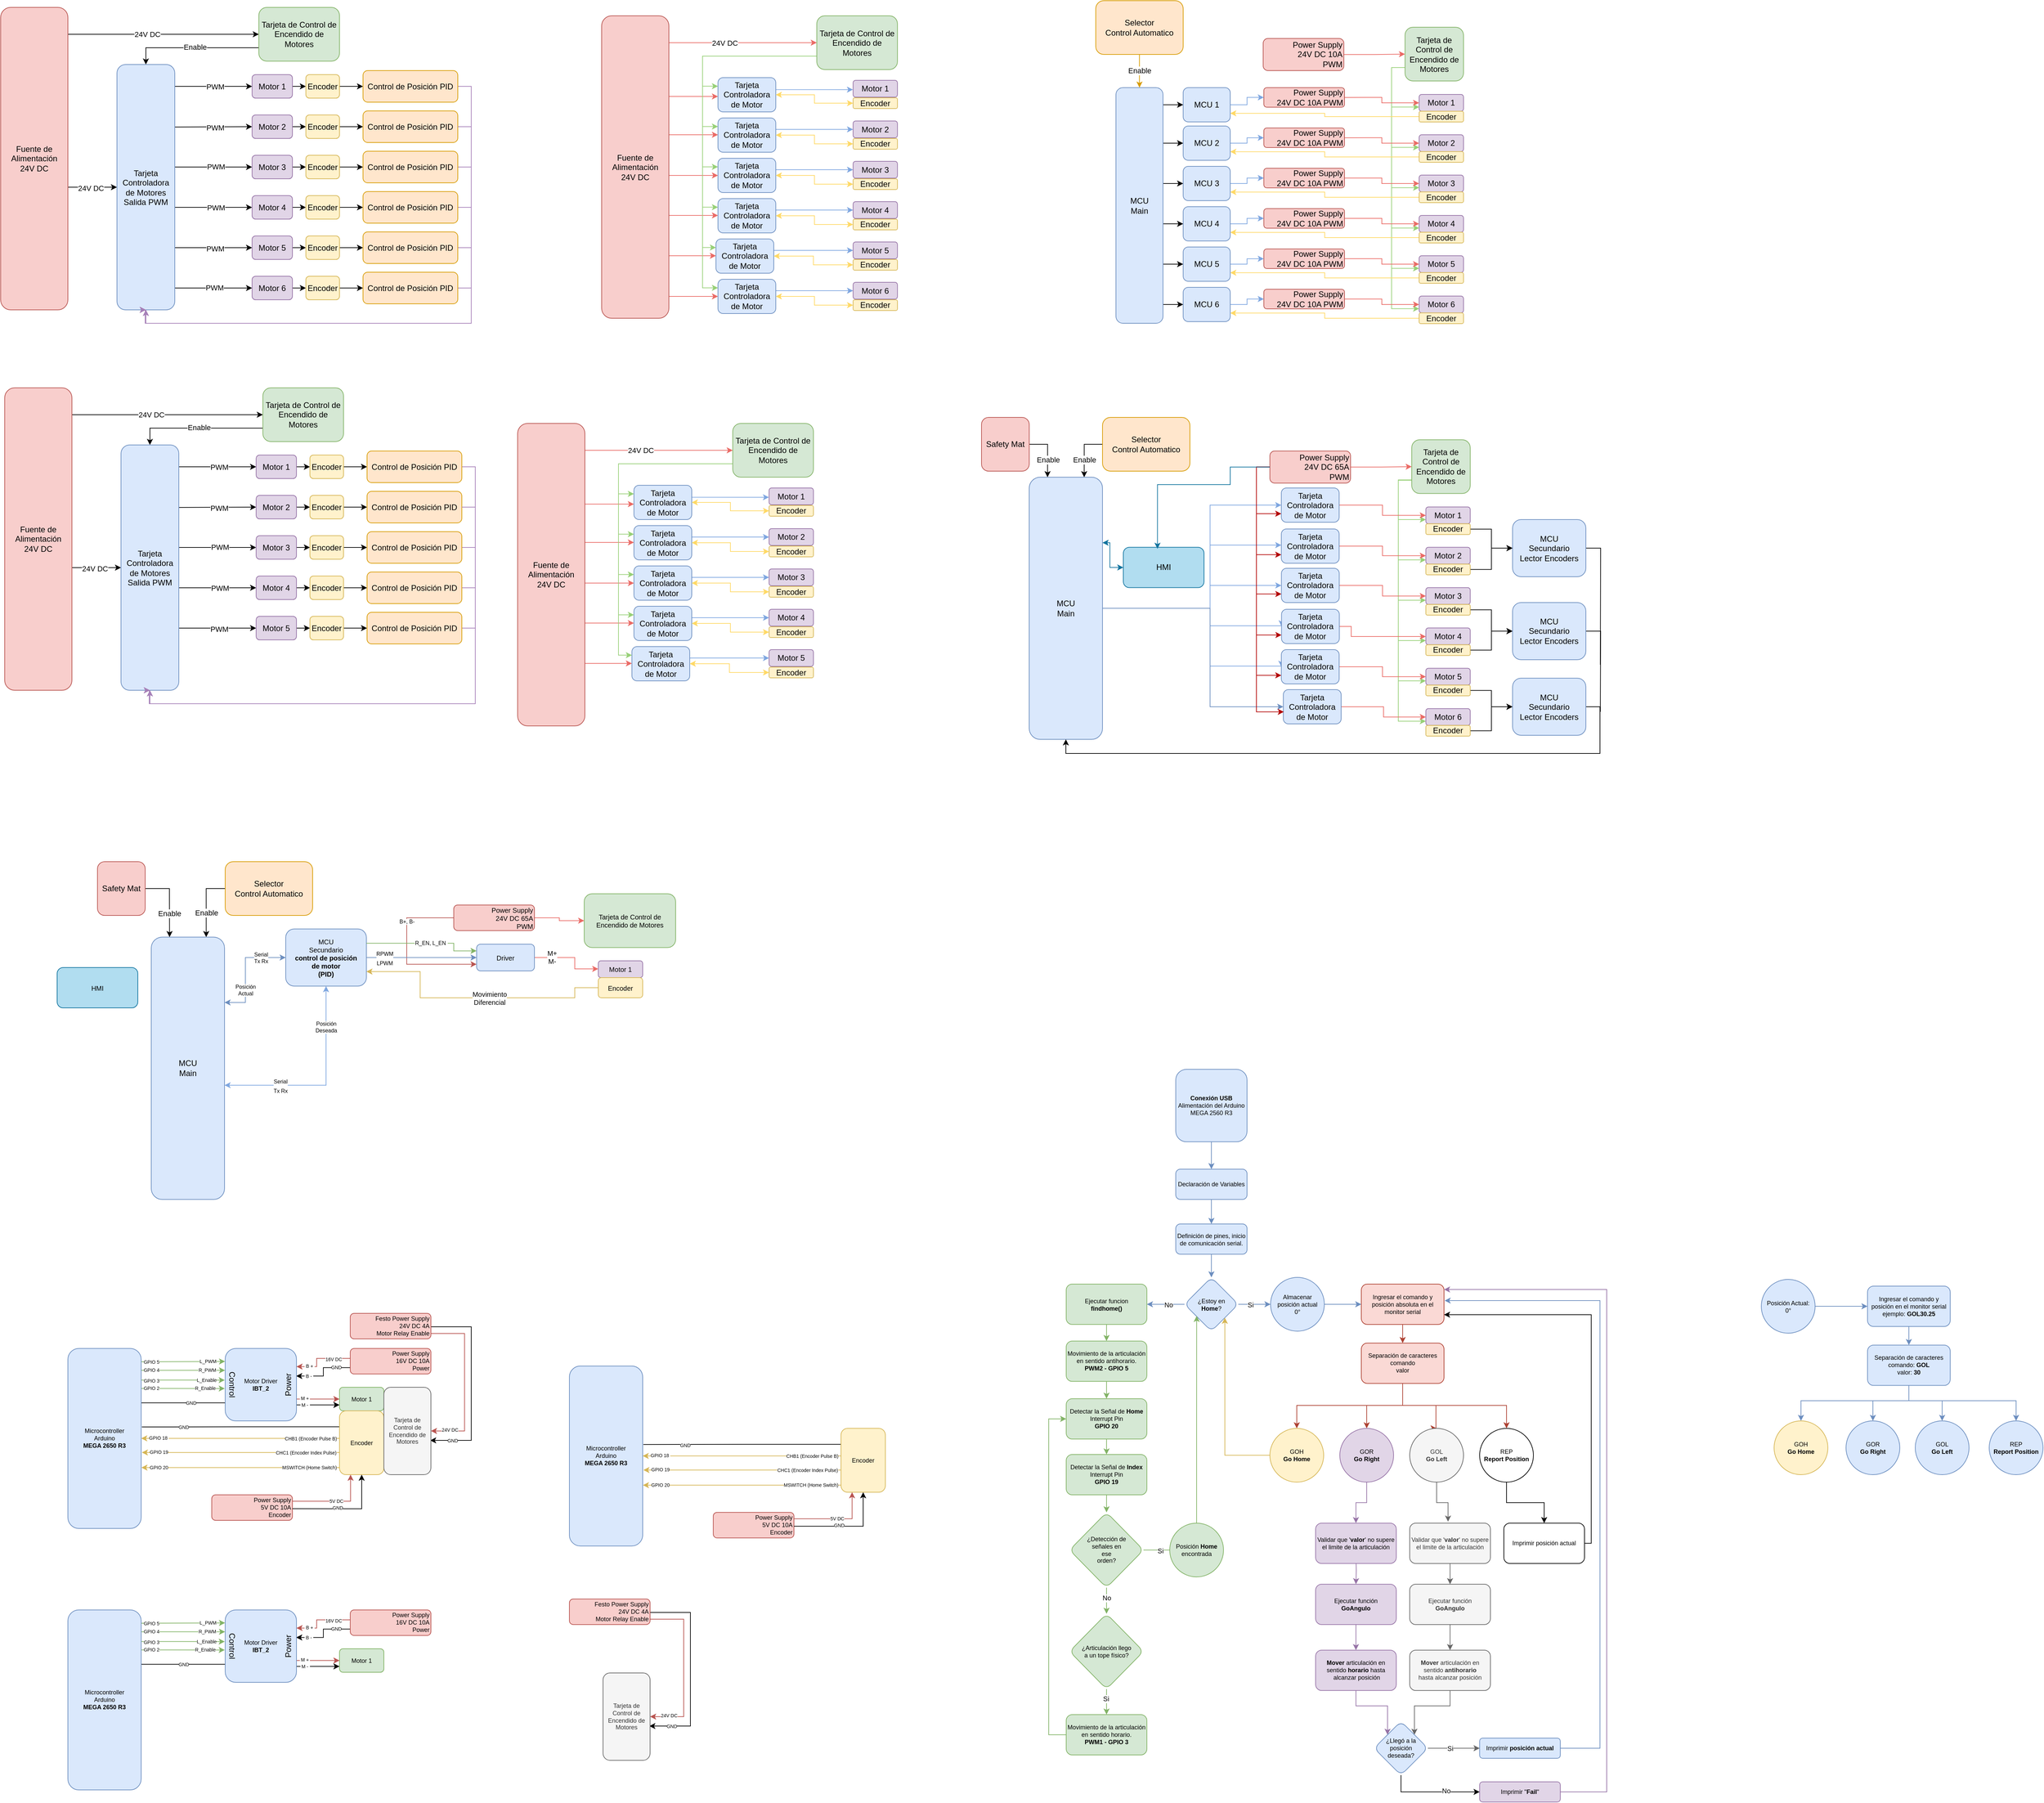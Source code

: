 <mxfile version="22.1.5" type="github">
  <diagram name="Page-1" id="zidWxDZTBbv9Yz6WOGqk">
    <mxGraphModel dx="624" dy="422" grid="1" gridSize="10" guides="1" tooltips="1" connect="1" arrows="1" fold="1" page="1" pageScale="1" pageWidth="4681" pageHeight="3300" math="0" shadow="0">
      <root>
        <mxCell id="0" />
        <mxCell id="1" parent="0" />
        <mxCell id="OQNPQIhbmYLAiWT2xSHp-117" style="edgeStyle=orthogonalEdgeStyle;rounded=0;orthogonalLoop=1;jettySize=auto;html=1;exitX=0;exitY=0.75;exitDx=0;exitDy=0;entryX=0.996;entryY=0.38;entryDx=0;entryDy=0;entryPerimeter=0;" parent="1" source="OQNPQIhbmYLAiWT2xSHp-4" target="OQNPQIhbmYLAiWT2xSHp-23" edge="1">
          <mxGeometry relative="1" as="geometry">
            <Array as="points">
              <mxPoint x="541" y="2204" />
              <mxPoint x="541" y="2216" />
            </Array>
          </mxGeometry>
        </mxCell>
        <mxCell id="OQNPQIhbmYLAiWT2xSHp-132" value="&lt;font style=&quot;font-size: 7px;&quot;&gt;&amp;nbsp;B -&amp;nbsp;&lt;/font&gt;" style="edgeLabel;html=1;align=center;verticalAlign=middle;resizable=0;points=[];" parent="OQNPQIhbmYLAiWT2xSHp-117" vertex="1" connectable="0">
          <mxGeometry x="0.642" relative="1" as="geometry">
            <mxPoint x="1" y="-1" as="offset" />
          </mxGeometry>
        </mxCell>
        <mxCell id="OQNPQIhbmYLAiWT2xSHp-120" value="&lt;font style=&quot;font-size: 7px;&quot;&gt;GND&lt;/font&gt;" style="edgeLabel;html=1;align=center;verticalAlign=middle;resizable=0;points=[];" parent="OQNPQIhbmYLAiWT2xSHp-117" vertex="1" connectable="0">
          <mxGeometry x="-0.571" relative="1" as="geometry">
            <mxPoint x="-1" y="-2" as="offset" />
          </mxGeometry>
        </mxCell>
        <mxCell id="OQNPQIhbmYLAiWT2xSHp-127" style="edgeStyle=orthogonalEdgeStyle;rounded=0;orthogonalLoop=1;jettySize=auto;html=1;exitX=0;exitY=0.75;exitDx=0;exitDy=0;entryX=1.001;entryY=0.302;entryDx=0;entryDy=0;endArrow=none;endFill=0;entryPerimeter=0;" parent="1" source="OQNPQIhbmYLAiWT2xSHp-23" target="OQNPQIhbmYLAiWT2xSHp-18" edge="1">
          <mxGeometry relative="1" as="geometry">
            <Array as="points">
              <mxPoint x="270" y="2256" />
            </Array>
          </mxGeometry>
        </mxCell>
        <mxCell id="OQNPQIhbmYLAiWT2xSHp-128" value="&lt;font style=&quot;font-size: 7px;&quot;&gt;GND&lt;/font&gt;" style="edgeLabel;html=1;align=center;verticalAlign=middle;resizable=0;points=[];" parent="OQNPQIhbmYLAiWT2xSHp-127" vertex="1" connectable="0">
          <mxGeometry x="-0.267" relative="1" as="geometry">
            <mxPoint x="-5" y="-1" as="offset" />
          </mxGeometry>
        </mxCell>
        <mxCell id="Z8KLKE9RpnlIuwhyJ7ig-65" style="edgeStyle=orthogonalEdgeStyle;rounded=0;orthogonalLoop=1;jettySize=auto;html=1;exitX=1;exitY=0.5;exitDx=0;exitDy=0;entryX=0;entryY=0.5;entryDx=0;entryDy=0;" parent="1" source="Z8KLKE9RpnlIuwhyJ7ig-1" target="Z8KLKE9RpnlIuwhyJ7ig-42" edge="1">
          <mxGeometry relative="1" as="geometry">
            <Array as="points">
              <mxPoint x="151" y="405" />
              <mxPoint x="151" y="447" />
            </Array>
          </mxGeometry>
        </mxCell>
        <mxCell id="Z8KLKE9RpnlIuwhyJ7ig-101" value="24V DC" style="edgeLabel;html=1;align=center;verticalAlign=middle;resizable=0;points=[];" parent="Z8KLKE9RpnlIuwhyJ7ig-65" vertex="1" connectable="0">
          <mxGeometry x="0.426" y="-1" relative="1" as="geometry">
            <mxPoint as="offset" />
          </mxGeometry>
        </mxCell>
        <mxCell id="Z8KLKE9RpnlIuwhyJ7ig-86" style="edgeStyle=orthogonalEdgeStyle;rounded=0;orthogonalLoop=1;jettySize=auto;html=1;exitX=1;exitY=0.25;exitDx=0;exitDy=0;entryX=0;entryY=0.5;entryDx=0;entryDy=0;" parent="1" source="Z8KLKE9RpnlIuwhyJ7ig-1" target="Z8KLKE9RpnlIuwhyJ7ig-2" edge="1">
          <mxGeometry relative="1" as="geometry">
            <Array as="points">
              <mxPoint x="154" y="293" />
              <mxPoint x="154" y="220" />
            </Array>
          </mxGeometry>
        </mxCell>
        <mxCell id="Z8KLKE9RpnlIuwhyJ7ig-87" value="24V DC" style="edgeLabel;html=1;align=center;verticalAlign=middle;resizable=0;points=[];" parent="Z8KLKE9RpnlIuwhyJ7ig-86" vertex="1" connectable="0">
          <mxGeometry x="0.104" relative="1" as="geometry">
            <mxPoint as="offset" />
          </mxGeometry>
        </mxCell>
        <mxCell id="Z8KLKE9RpnlIuwhyJ7ig-1" value="Fuente de Alimentación&lt;br&gt;24V DC" style="rounded=1;whiteSpace=wrap;html=1;fillColor=#f8cecc;strokeColor=#b85450;" parent="1" vertex="1">
          <mxGeometry x="61" y="180" width="100" height="450" as="geometry" />
        </mxCell>
        <mxCell id="Z8KLKE9RpnlIuwhyJ7ig-85" style="edgeStyle=orthogonalEdgeStyle;rounded=0;orthogonalLoop=1;jettySize=auto;html=1;exitX=0;exitY=0.75;exitDx=0;exitDy=0;entryX=0.5;entryY=0;entryDx=0;entryDy=0;" parent="1" source="Z8KLKE9RpnlIuwhyJ7ig-2" target="Z8KLKE9RpnlIuwhyJ7ig-42" edge="1">
          <mxGeometry relative="1" as="geometry" />
        </mxCell>
        <mxCell id="Z8KLKE9RpnlIuwhyJ7ig-88" value="Enable" style="edgeLabel;html=1;align=center;verticalAlign=middle;resizable=0;points=[];" parent="Z8KLKE9RpnlIuwhyJ7ig-85" vertex="1" connectable="0">
          <mxGeometry x="-0.008" y="-1" relative="1" as="geometry">
            <mxPoint as="offset" />
          </mxGeometry>
        </mxCell>
        <mxCell id="Z8KLKE9RpnlIuwhyJ7ig-2" value="Tarjeta de Control de Encendido de Motores" style="rounded=1;whiteSpace=wrap;html=1;fillColor=#d5e8d4;strokeColor=#82b366;" parent="1" vertex="1">
          <mxGeometry x="445" y="180" width="120" height="80" as="geometry" />
        </mxCell>
        <mxCell id="Z8KLKE9RpnlIuwhyJ7ig-95" style="edgeStyle=orthogonalEdgeStyle;rounded=0;orthogonalLoop=1;jettySize=auto;html=1;exitX=1;exitY=0.5;exitDx=0;exitDy=0;entryX=0;entryY=0.5;entryDx=0;entryDy=0;" parent="1" source="Z8KLKE9RpnlIuwhyJ7ig-5" target="Z8KLKE9RpnlIuwhyJ7ig-89" edge="1">
          <mxGeometry relative="1" as="geometry" />
        </mxCell>
        <mxCell id="Z8KLKE9RpnlIuwhyJ7ig-5" value="Motor 1" style="rounded=1;whiteSpace=wrap;html=1;fillColor=#e1d5e7;strokeColor=#9673a6;" parent="1" vertex="1">
          <mxGeometry x="435" y="280" width="60" height="35" as="geometry" />
        </mxCell>
        <mxCell id="Z8KLKE9RpnlIuwhyJ7ig-74" style="edgeStyle=orthogonalEdgeStyle;rounded=0;orthogonalLoop=1;jettySize=auto;html=1;exitX=1;exitY=0.25;exitDx=0;exitDy=0;entryX=0;entryY=0.5;entryDx=0;entryDy=0;" parent="1" source="Z8KLKE9RpnlIuwhyJ7ig-42" target="Z8KLKE9RpnlIuwhyJ7ig-5" edge="1">
          <mxGeometry relative="1" as="geometry">
            <Array as="points">
              <mxPoint x="318" y="293" />
              <mxPoint x="315" y="293" />
              <mxPoint x="315" y="298" />
            </Array>
          </mxGeometry>
        </mxCell>
        <mxCell id="Z8KLKE9RpnlIuwhyJ7ig-103" value="PWM" style="edgeLabel;html=1;align=center;verticalAlign=middle;resizable=0;points=[];" parent="Z8KLKE9RpnlIuwhyJ7ig-74" vertex="1" connectable="0">
          <mxGeometry x="0.426" y="-3" relative="1" as="geometry">
            <mxPoint y="-3" as="offset" />
          </mxGeometry>
        </mxCell>
        <mxCell id="Z8KLKE9RpnlIuwhyJ7ig-75" style="edgeStyle=orthogonalEdgeStyle;rounded=0;orthogonalLoop=1;jettySize=auto;html=1;exitX=1;exitY=0.5;exitDx=0;exitDy=0;entryX=0;entryY=0.5;entryDx=0;entryDy=0;" parent="1" source="Z8KLKE9RpnlIuwhyJ7ig-42" target="Z8KLKE9RpnlIuwhyJ7ig-43" edge="1">
          <mxGeometry relative="1" as="geometry">
            <Array as="points">
              <mxPoint x="318" y="358" />
              <mxPoint x="435" y="358" />
            </Array>
          </mxGeometry>
        </mxCell>
        <mxCell id="Z8KLKE9RpnlIuwhyJ7ig-104" value="PWM" style="edgeLabel;html=1;align=center;verticalAlign=middle;resizable=0;points=[];" parent="Z8KLKE9RpnlIuwhyJ7ig-75" vertex="1" connectable="0">
          <mxGeometry x="0.466" y="-1" relative="1" as="geometry">
            <mxPoint as="offset" />
          </mxGeometry>
        </mxCell>
        <mxCell id="Z8KLKE9RpnlIuwhyJ7ig-76" style="edgeStyle=orthogonalEdgeStyle;rounded=0;orthogonalLoop=1;jettySize=auto;html=1;exitX=1;exitY=0.5;exitDx=0;exitDy=0;entryX=0;entryY=0.5;entryDx=0;entryDy=0;" parent="1" source="Z8KLKE9RpnlIuwhyJ7ig-42" target="Z8KLKE9RpnlIuwhyJ7ig-46" edge="1">
          <mxGeometry relative="1" as="geometry">
            <Array as="points">
              <mxPoint x="315" y="447" />
              <mxPoint x="315" y="417" />
            </Array>
          </mxGeometry>
        </mxCell>
        <mxCell id="Z8KLKE9RpnlIuwhyJ7ig-105" value="PWM" style="edgeLabel;html=1;align=center;verticalAlign=middle;resizable=0;points=[];" parent="Z8KLKE9RpnlIuwhyJ7ig-76" vertex="1" connectable="0">
          <mxGeometry x="0.296" y="1" relative="1" as="geometry">
            <mxPoint as="offset" />
          </mxGeometry>
        </mxCell>
        <mxCell id="Z8KLKE9RpnlIuwhyJ7ig-77" style="edgeStyle=orthogonalEdgeStyle;rounded=0;orthogonalLoop=1;jettySize=auto;html=1;exitX=1;exitY=0.75;exitDx=0;exitDy=0;entryX=0;entryY=0.5;entryDx=0;entryDy=0;" parent="1" source="Z8KLKE9RpnlIuwhyJ7ig-42" target="Z8KLKE9RpnlIuwhyJ7ig-49" edge="1">
          <mxGeometry relative="1" as="geometry">
            <Array as="points">
              <mxPoint x="318" y="477" />
            </Array>
          </mxGeometry>
        </mxCell>
        <mxCell id="Z8KLKE9RpnlIuwhyJ7ig-106" value="PWM" style="edgeLabel;html=1;align=center;verticalAlign=middle;resizable=0;points=[];" parent="Z8KLKE9RpnlIuwhyJ7ig-77" vertex="1" connectable="0">
          <mxGeometry x="0.396" y="-2" relative="1" as="geometry">
            <mxPoint y="-2" as="offset" />
          </mxGeometry>
        </mxCell>
        <mxCell id="Z8KLKE9RpnlIuwhyJ7ig-79" style="edgeStyle=orthogonalEdgeStyle;rounded=0;orthogonalLoop=1;jettySize=auto;html=1;exitX=1;exitY=0.5;exitDx=0;exitDy=0;entryX=0;entryY=0.5;entryDx=0;entryDy=0;" parent="1" source="Z8KLKE9RpnlIuwhyJ7ig-42" target="Z8KLKE9RpnlIuwhyJ7ig-52" edge="1">
          <mxGeometry relative="1" as="geometry">
            <Array as="points">
              <mxPoint x="318" y="537" />
            </Array>
          </mxGeometry>
        </mxCell>
        <mxCell id="Z8KLKE9RpnlIuwhyJ7ig-107" value="PWM" style="edgeLabel;html=1;align=center;verticalAlign=middle;resizable=0;points=[];" parent="Z8KLKE9RpnlIuwhyJ7ig-79" vertex="1" connectable="0">
          <mxGeometry x="0.471" y="-1" relative="1" as="geometry">
            <mxPoint as="offset" />
          </mxGeometry>
        </mxCell>
        <mxCell id="Z8KLKE9RpnlIuwhyJ7ig-80" style="edgeStyle=orthogonalEdgeStyle;rounded=0;orthogonalLoop=1;jettySize=auto;html=1;exitX=1;exitY=0.5;exitDx=0;exitDy=0;entryX=0;entryY=0.5;entryDx=0;entryDy=0;" parent="1" source="Z8KLKE9RpnlIuwhyJ7ig-42" target="Z8KLKE9RpnlIuwhyJ7ig-55" edge="1">
          <mxGeometry relative="1" as="geometry">
            <mxPoint x="321" y="447.5" as="sourcePoint" />
            <mxPoint x="539" y="597.5" as="targetPoint" />
            <Array as="points">
              <mxPoint x="315" y="447" />
              <mxPoint x="315" y="597" />
            </Array>
          </mxGeometry>
        </mxCell>
        <mxCell id="Z8KLKE9RpnlIuwhyJ7ig-108" value="PWM" style="edgeLabel;html=1;align=center;verticalAlign=middle;resizable=0;points=[];" parent="Z8KLKE9RpnlIuwhyJ7ig-80" vertex="1" connectable="0">
          <mxGeometry x="0.592" y="1" relative="1" as="geometry">
            <mxPoint as="offset" />
          </mxGeometry>
        </mxCell>
        <mxCell id="Z8KLKE9RpnlIuwhyJ7ig-42" value="Tarjeta Controladora de Motores&lt;br&gt;Salida PWM" style="rounded=1;whiteSpace=wrap;html=1;fillColor=#dae8fc;strokeColor=#6c8ebf;" parent="1" vertex="1">
          <mxGeometry x="234" y="265" width="86" height="365" as="geometry" />
        </mxCell>
        <mxCell id="Z8KLKE9RpnlIuwhyJ7ig-96" style="edgeStyle=orthogonalEdgeStyle;rounded=0;orthogonalLoop=1;jettySize=auto;html=1;exitX=1;exitY=0.5;exitDx=0;exitDy=0;entryX=0;entryY=0.5;entryDx=0;entryDy=0;" parent="1" source="Z8KLKE9RpnlIuwhyJ7ig-43" target="Z8KLKE9RpnlIuwhyJ7ig-90" edge="1">
          <mxGeometry relative="1" as="geometry" />
        </mxCell>
        <mxCell id="Z8KLKE9RpnlIuwhyJ7ig-43" value="Motor 2" style="rounded=1;whiteSpace=wrap;html=1;fillColor=#e1d5e7;strokeColor=#9673a6;" parent="1" vertex="1">
          <mxGeometry x="435" y="340" width="60" height="35" as="geometry" />
        </mxCell>
        <mxCell id="Z8KLKE9RpnlIuwhyJ7ig-97" style="edgeStyle=orthogonalEdgeStyle;rounded=0;orthogonalLoop=1;jettySize=auto;html=1;exitX=1;exitY=0.5;exitDx=0;exitDy=0;entryX=0;entryY=0.5;entryDx=0;entryDy=0;" parent="1" source="Z8KLKE9RpnlIuwhyJ7ig-46" target="Z8KLKE9RpnlIuwhyJ7ig-91" edge="1">
          <mxGeometry relative="1" as="geometry" />
        </mxCell>
        <mxCell id="Z8KLKE9RpnlIuwhyJ7ig-46" value="Motor 3" style="rounded=1;whiteSpace=wrap;html=1;fillColor=#e1d5e7;strokeColor=#9673a6;" parent="1" vertex="1">
          <mxGeometry x="435" y="400" width="60" height="35" as="geometry" />
        </mxCell>
        <mxCell id="Z8KLKE9RpnlIuwhyJ7ig-98" style="edgeStyle=orthogonalEdgeStyle;rounded=0;orthogonalLoop=1;jettySize=auto;html=1;exitX=1;exitY=0.5;exitDx=0;exitDy=0;entryX=0;entryY=0.5;entryDx=0;entryDy=0;" parent="1" source="Z8KLKE9RpnlIuwhyJ7ig-49" target="Z8KLKE9RpnlIuwhyJ7ig-92" edge="1">
          <mxGeometry relative="1" as="geometry" />
        </mxCell>
        <mxCell id="Z8KLKE9RpnlIuwhyJ7ig-49" value="Motor 4" style="rounded=1;whiteSpace=wrap;html=1;fillColor=#e1d5e7;strokeColor=#9673a6;" parent="1" vertex="1">
          <mxGeometry x="435" y="460" width="60" height="35" as="geometry" />
        </mxCell>
        <mxCell id="Z8KLKE9RpnlIuwhyJ7ig-99" style="edgeStyle=orthogonalEdgeStyle;rounded=0;orthogonalLoop=1;jettySize=auto;html=1;exitX=1;exitY=0.5;exitDx=0;exitDy=0;entryX=0;entryY=0.5;entryDx=0;entryDy=0;" parent="1" source="Z8KLKE9RpnlIuwhyJ7ig-52" target="Z8KLKE9RpnlIuwhyJ7ig-93" edge="1">
          <mxGeometry relative="1" as="geometry" />
        </mxCell>
        <mxCell id="Z8KLKE9RpnlIuwhyJ7ig-52" value="Motor 5" style="rounded=1;whiteSpace=wrap;html=1;fillColor=#e1d5e7;strokeColor=#9673a6;" parent="1" vertex="1">
          <mxGeometry x="435" y="520" width="60" height="35" as="geometry" />
        </mxCell>
        <mxCell id="Z8KLKE9RpnlIuwhyJ7ig-100" style="edgeStyle=orthogonalEdgeStyle;rounded=0;orthogonalLoop=1;jettySize=auto;html=1;exitX=1;exitY=0.5;exitDx=0;exitDy=0;entryX=0;entryY=0.5;entryDx=0;entryDy=0;" parent="1" source="Z8KLKE9RpnlIuwhyJ7ig-55" target="Z8KLKE9RpnlIuwhyJ7ig-94" edge="1">
          <mxGeometry relative="1" as="geometry" />
        </mxCell>
        <mxCell id="Z8KLKE9RpnlIuwhyJ7ig-55" value="Motor 6" style="rounded=1;whiteSpace=wrap;html=1;fillColor=#e1d5e7;strokeColor=#9673a6;" parent="1" vertex="1">
          <mxGeometry x="435" y="580" width="60" height="35" as="geometry" />
        </mxCell>
        <mxCell id="PI7zL99VQ0MmY-ACMDeV-3" style="edgeStyle=orthogonalEdgeStyle;rounded=0;orthogonalLoop=1;jettySize=auto;html=1;exitX=1;exitY=0.5;exitDx=0;exitDy=0;entryX=0;entryY=0.5;entryDx=0;entryDy=0;" parent="1" source="Z8KLKE9RpnlIuwhyJ7ig-89" target="PI7zL99VQ0MmY-ACMDeV-1" edge="1">
          <mxGeometry relative="1" as="geometry" />
        </mxCell>
        <mxCell id="Z8KLKE9RpnlIuwhyJ7ig-89" value="Encoder" style="rounded=1;whiteSpace=wrap;html=1;fillColor=#fff2cc;strokeColor=#d6b656;" parent="1" vertex="1">
          <mxGeometry x="515" y="280" width="50" height="35" as="geometry" />
        </mxCell>
        <mxCell id="PI7zL99VQ0MmY-ACMDeV-5" style="edgeStyle=orthogonalEdgeStyle;rounded=0;orthogonalLoop=1;jettySize=auto;html=1;exitX=1;exitY=0.5;exitDx=0;exitDy=0;entryX=0;entryY=0.5;entryDx=0;entryDy=0;" parent="1" source="Z8KLKE9RpnlIuwhyJ7ig-90" target="PI7zL99VQ0MmY-ACMDeV-4" edge="1">
          <mxGeometry relative="1" as="geometry" />
        </mxCell>
        <mxCell id="Z8KLKE9RpnlIuwhyJ7ig-90" value="Encoder" style="rounded=1;whiteSpace=wrap;html=1;fillColor=#fff2cc;strokeColor=#d6b656;" parent="1" vertex="1">
          <mxGeometry x="515" y="340" width="50" height="35" as="geometry" />
        </mxCell>
        <mxCell id="PI7zL99VQ0MmY-ACMDeV-7" style="edgeStyle=orthogonalEdgeStyle;rounded=0;orthogonalLoop=1;jettySize=auto;html=1;exitX=1;exitY=0.5;exitDx=0;exitDy=0;entryX=0;entryY=0.5;entryDx=0;entryDy=0;" parent="1" source="Z8KLKE9RpnlIuwhyJ7ig-91" target="PI7zL99VQ0MmY-ACMDeV-6" edge="1">
          <mxGeometry relative="1" as="geometry" />
        </mxCell>
        <mxCell id="Z8KLKE9RpnlIuwhyJ7ig-91" value="Encoder" style="rounded=1;whiteSpace=wrap;html=1;fillColor=#fff2cc;strokeColor=#d6b656;" parent="1" vertex="1">
          <mxGeometry x="515" y="400" width="50" height="35" as="geometry" />
        </mxCell>
        <mxCell id="PI7zL99VQ0MmY-ACMDeV-9" style="edgeStyle=orthogonalEdgeStyle;rounded=0;orthogonalLoop=1;jettySize=auto;html=1;exitX=1;exitY=0.5;exitDx=0;exitDy=0;" parent="1" source="Z8KLKE9RpnlIuwhyJ7ig-92" target="PI7zL99VQ0MmY-ACMDeV-8" edge="1">
          <mxGeometry relative="1" as="geometry" />
        </mxCell>
        <mxCell id="Z8KLKE9RpnlIuwhyJ7ig-92" value="Encoder" style="rounded=1;whiteSpace=wrap;html=1;fillColor=#fff2cc;strokeColor=#d6b656;" parent="1" vertex="1">
          <mxGeometry x="515" y="460" width="50" height="35" as="geometry" />
        </mxCell>
        <mxCell id="PI7zL99VQ0MmY-ACMDeV-11" style="edgeStyle=orthogonalEdgeStyle;rounded=0;orthogonalLoop=1;jettySize=auto;html=1;exitX=1;exitY=0.5;exitDx=0;exitDy=0;entryX=0;entryY=0.5;entryDx=0;entryDy=0;" parent="1" source="Z8KLKE9RpnlIuwhyJ7ig-93" target="PI7zL99VQ0MmY-ACMDeV-10" edge="1">
          <mxGeometry relative="1" as="geometry" />
        </mxCell>
        <mxCell id="Z8KLKE9RpnlIuwhyJ7ig-93" value="Encoder" style="rounded=1;whiteSpace=wrap;html=1;fillColor=#fff2cc;strokeColor=#d6b656;" parent="1" vertex="1">
          <mxGeometry x="515" y="520" width="50" height="35" as="geometry" />
        </mxCell>
        <mxCell id="PI7zL99VQ0MmY-ACMDeV-13" style="edgeStyle=orthogonalEdgeStyle;rounded=0;orthogonalLoop=1;jettySize=auto;html=1;exitX=1;exitY=0.5;exitDx=0;exitDy=0;entryX=0;entryY=0.5;entryDx=0;entryDy=0;" parent="1" source="Z8KLKE9RpnlIuwhyJ7ig-94" target="PI7zL99VQ0MmY-ACMDeV-12" edge="1">
          <mxGeometry relative="1" as="geometry" />
        </mxCell>
        <mxCell id="Z8KLKE9RpnlIuwhyJ7ig-94" value="Encoder" style="rounded=1;whiteSpace=wrap;html=1;fillColor=#fff2cc;strokeColor=#d6b656;" parent="1" vertex="1">
          <mxGeometry x="515" y="580" width="50" height="35" as="geometry" />
        </mxCell>
        <mxCell id="PI7zL99VQ0MmY-ACMDeV-21" style="edgeStyle=orthogonalEdgeStyle;rounded=0;orthogonalLoop=1;jettySize=auto;html=1;exitX=1;exitY=0.5;exitDx=0;exitDy=0;entryX=0.5;entryY=1;entryDx=0;entryDy=0;strokeColor=#A680B8;" parent="1" source="PI7zL99VQ0MmY-ACMDeV-1" target="Z8KLKE9RpnlIuwhyJ7ig-42" edge="1">
          <mxGeometry relative="1" as="geometry" />
        </mxCell>
        <mxCell id="PI7zL99VQ0MmY-ACMDeV-1" value="Control de Posición PID" style="rounded=1;whiteSpace=wrap;html=1;fillColor=#ffe6cc;strokeColor=#d79b00;" parent="1" vertex="1">
          <mxGeometry x="600" y="274" width="141" height="47" as="geometry" />
        </mxCell>
        <mxCell id="PI7zL99VQ0MmY-ACMDeV-4" value="Control de Posición PID" style="rounded=1;whiteSpace=wrap;html=1;fillColor=#ffe6cc;strokeColor=#d79b00;" parent="1" vertex="1">
          <mxGeometry x="600" y="334" width="141" height="47" as="geometry" />
        </mxCell>
        <mxCell id="PI7zL99VQ0MmY-ACMDeV-19" style="edgeStyle=orthogonalEdgeStyle;rounded=0;orthogonalLoop=1;jettySize=auto;html=1;exitX=1;exitY=0.5;exitDx=0;exitDy=0;entryX=0.5;entryY=1;entryDx=0;entryDy=0;strokeColor=#A680B8;" parent="1" source="PI7zL99VQ0MmY-ACMDeV-6" target="Z8KLKE9RpnlIuwhyJ7ig-42" edge="1">
          <mxGeometry relative="1" as="geometry" />
        </mxCell>
        <mxCell id="PI7zL99VQ0MmY-ACMDeV-6" value="Control de Posición PID" style="rounded=1;whiteSpace=wrap;html=1;fillColor=#ffe6cc;strokeColor=#d79b00;" parent="1" vertex="1">
          <mxGeometry x="600" y="394" width="141" height="47" as="geometry" />
        </mxCell>
        <mxCell id="PI7zL99VQ0MmY-ACMDeV-18" style="edgeStyle=orthogonalEdgeStyle;rounded=0;orthogonalLoop=1;jettySize=auto;html=1;exitX=1;exitY=0.5;exitDx=0;exitDy=0;entryX=0.5;entryY=1;entryDx=0;entryDy=0;strokeColor=#A680B8;" parent="1" source="PI7zL99VQ0MmY-ACMDeV-8" target="Z8KLKE9RpnlIuwhyJ7ig-42" edge="1">
          <mxGeometry relative="1" as="geometry">
            <Array as="points">
              <mxPoint x="761" y="478" />
              <mxPoint x="761" y="650" />
              <mxPoint x="276" y="650" />
            </Array>
          </mxGeometry>
        </mxCell>
        <mxCell id="PI7zL99VQ0MmY-ACMDeV-8" value="Control de Posición PID" style="rounded=1;whiteSpace=wrap;html=1;fillColor=#ffe6cc;strokeColor=#d79b00;" parent="1" vertex="1">
          <mxGeometry x="600" y="454" width="141" height="47" as="geometry" />
        </mxCell>
        <mxCell id="PI7zL99VQ0MmY-ACMDeV-17" style="edgeStyle=orthogonalEdgeStyle;rounded=0;orthogonalLoop=1;jettySize=auto;html=1;exitX=1;exitY=0.5;exitDx=0;exitDy=0;entryX=0.5;entryY=1;entryDx=0;entryDy=0;strokeColor=#A680B8;" parent="1" source="PI7zL99VQ0MmY-ACMDeV-10" target="Z8KLKE9RpnlIuwhyJ7ig-42" edge="1">
          <mxGeometry relative="1" as="geometry">
            <Array as="points">
              <mxPoint x="761" y="538" />
              <mxPoint x="761" y="650" />
              <mxPoint x="276" y="650" />
            </Array>
          </mxGeometry>
        </mxCell>
        <mxCell id="PI7zL99VQ0MmY-ACMDeV-10" value="Control de Posición PID" style="rounded=1;whiteSpace=wrap;html=1;fillColor=#ffe6cc;strokeColor=#d79b00;" parent="1" vertex="1">
          <mxGeometry x="600" y="514" width="141" height="47" as="geometry" />
        </mxCell>
        <mxCell id="PI7zL99VQ0MmY-ACMDeV-14" style="edgeStyle=orthogonalEdgeStyle;rounded=0;orthogonalLoop=1;jettySize=auto;html=1;exitX=1;exitY=0.5;exitDx=0;exitDy=0;entryX=0.5;entryY=1;entryDx=0;entryDy=0;strokeColor=#A680B8;" parent="1" source="PI7zL99VQ0MmY-ACMDeV-12" target="Z8KLKE9RpnlIuwhyJ7ig-42" edge="1">
          <mxGeometry relative="1" as="geometry">
            <Array as="points">
              <mxPoint x="761" y="598" />
              <mxPoint x="761" y="650" />
              <mxPoint x="276" y="650" />
            </Array>
          </mxGeometry>
        </mxCell>
        <mxCell id="PI7zL99VQ0MmY-ACMDeV-12" value="Control de Posición PID" style="rounded=1;whiteSpace=wrap;html=1;fillColor=#ffe6cc;strokeColor=#d79b00;" parent="1" vertex="1">
          <mxGeometry x="600" y="574" width="141" height="47" as="geometry" />
        </mxCell>
        <mxCell id="PI7zL99VQ0MmY-ACMDeV-20" style="edgeStyle=orthogonalEdgeStyle;rounded=0;orthogonalLoop=1;jettySize=auto;html=1;exitX=1;exitY=0.5;exitDx=0;exitDy=0;entryX=0.5;entryY=1;entryDx=0;entryDy=0;strokeColor=#A680B8;" parent="1" source="PI7zL99VQ0MmY-ACMDeV-4" target="Z8KLKE9RpnlIuwhyJ7ig-42" edge="1">
          <mxGeometry relative="1" as="geometry">
            <Array as="points">
              <mxPoint x="761" y="358" />
              <mxPoint x="761" y="650" />
              <mxPoint x="276" y="650" />
            </Array>
          </mxGeometry>
        </mxCell>
        <mxCell id="PI7zL99VQ0MmY-ACMDeV-22" style="edgeStyle=orthogonalEdgeStyle;rounded=0;orthogonalLoop=1;jettySize=auto;html=1;exitX=1;exitY=0.5;exitDx=0;exitDy=0;entryX=0;entryY=0.5;entryDx=0;entryDy=0;" parent="1" source="PI7zL99VQ0MmY-ACMDeV-26" target="PI7zL99VQ0MmY-ACMDeV-44" edge="1">
          <mxGeometry relative="1" as="geometry">
            <Array as="points">
              <mxPoint x="157" y="971" />
              <mxPoint x="157" y="1013" />
            </Array>
          </mxGeometry>
        </mxCell>
        <mxCell id="PI7zL99VQ0MmY-ACMDeV-23" value="24V DC" style="edgeLabel;html=1;align=center;verticalAlign=middle;resizable=0;points=[];" parent="PI7zL99VQ0MmY-ACMDeV-22" vertex="1" connectable="0">
          <mxGeometry x="0.426" y="-1" relative="1" as="geometry">
            <mxPoint as="offset" />
          </mxGeometry>
        </mxCell>
        <mxCell id="PI7zL99VQ0MmY-ACMDeV-24" style="edgeStyle=orthogonalEdgeStyle;rounded=0;orthogonalLoop=1;jettySize=auto;html=1;exitX=1;exitY=0.25;exitDx=0;exitDy=0;entryX=0;entryY=0.5;entryDx=0;entryDy=0;" parent="1" source="PI7zL99VQ0MmY-ACMDeV-26" target="PI7zL99VQ0MmY-ACMDeV-29" edge="1">
          <mxGeometry relative="1" as="geometry">
            <Array as="points">
              <mxPoint x="160" y="859" />
              <mxPoint x="160" y="786" />
            </Array>
          </mxGeometry>
        </mxCell>
        <mxCell id="PI7zL99VQ0MmY-ACMDeV-25" value="24V DC" style="edgeLabel;html=1;align=center;verticalAlign=middle;resizable=0;points=[];" parent="PI7zL99VQ0MmY-ACMDeV-24" vertex="1" connectable="0">
          <mxGeometry x="0.104" relative="1" as="geometry">
            <mxPoint as="offset" />
          </mxGeometry>
        </mxCell>
        <mxCell id="PI7zL99VQ0MmY-ACMDeV-26" value="Fuente de Alimentación&lt;br&gt;24V DC" style="rounded=1;whiteSpace=wrap;html=1;fillColor=#f8cecc;strokeColor=#b85450;" parent="1" vertex="1">
          <mxGeometry x="67" y="746" width="100" height="450" as="geometry" />
        </mxCell>
        <mxCell id="PI7zL99VQ0MmY-ACMDeV-27" style="edgeStyle=orthogonalEdgeStyle;rounded=0;orthogonalLoop=1;jettySize=auto;html=1;exitX=0;exitY=0.75;exitDx=0;exitDy=0;entryX=0.5;entryY=0;entryDx=0;entryDy=0;" parent="1" source="PI7zL99VQ0MmY-ACMDeV-29" target="PI7zL99VQ0MmY-ACMDeV-44" edge="1">
          <mxGeometry relative="1" as="geometry" />
        </mxCell>
        <mxCell id="PI7zL99VQ0MmY-ACMDeV-28" value="Enable" style="edgeLabel;html=1;align=center;verticalAlign=middle;resizable=0;points=[];" parent="PI7zL99VQ0MmY-ACMDeV-27" vertex="1" connectable="0">
          <mxGeometry x="-0.008" y="-1" relative="1" as="geometry">
            <mxPoint as="offset" />
          </mxGeometry>
        </mxCell>
        <mxCell id="PI7zL99VQ0MmY-ACMDeV-29" value="Tarjeta de Control de Encendido de Motores" style="rounded=1;whiteSpace=wrap;html=1;fillColor=#d5e8d4;strokeColor=#82b366;" parent="1" vertex="1">
          <mxGeometry x="451" y="746" width="120" height="80" as="geometry" />
        </mxCell>
        <mxCell id="PI7zL99VQ0MmY-ACMDeV-30" style="edgeStyle=orthogonalEdgeStyle;rounded=0;orthogonalLoop=1;jettySize=auto;html=1;exitX=1;exitY=0.5;exitDx=0;exitDy=0;entryX=0;entryY=0.5;entryDx=0;entryDy=0;" parent="1" source="PI7zL99VQ0MmY-ACMDeV-31" target="PI7zL99VQ0MmY-ACMDeV-56" edge="1">
          <mxGeometry relative="1" as="geometry" />
        </mxCell>
        <mxCell id="PI7zL99VQ0MmY-ACMDeV-31" value="Motor 1" style="rounded=1;whiteSpace=wrap;html=1;fillColor=#e1d5e7;strokeColor=#9673a6;" parent="1" vertex="1">
          <mxGeometry x="441" y="846" width="60" height="35" as="geometry" />
        </mxCell>
        <mxCell id="PI7zL99VQ0MmY-ACMDeV-32" style="edgeStyle=orthogonalEdgeStyle;rounded=0;orthogonalLoop=1;jettySize=auto;html=1;exitX=1;exitY=0.25;exitDx=0;exitDy=0;entryX=0;entryY=0.5;entryDx=0;entryDy=0;" parent="1" source="PI7zL99VQ0MmY-ACMDeV-44" target="PI7zL99VQ0MmY-ACMDeV-31" edge="1">
          <mxGeometry relative="1" as="geometry">
            <Array as="points">
              <mxPoint x="324" y="859" />
              <mxPoint x="321" y="859" />
              <mxPoint x="321" y="864" />
            </Array>
          </mxGeometry>
        </mxCell>
        <mxCell id="PI7zL99VQ0MmY-ACMDeV-33" value="PWM" style="edgeLabel;html=1;align=center;verticalAlign=middle;resizable=0;points=[];" parent="PI7zL99VQ0MmY-ACMDeV-32" vertex="1" connectable="0">
          <mxGeometry x="0.426" y="-3" relative="1" as="geometry">
            <mxPoint y="-3" as="offset" />
          </mxGeometry>
        </mxCell>
        <mxCell id="PI7zL99VQ0MmY-ACMDeV-34" style="edgeStyle=orthogonalEdgeStyle;rounded=0;orthogonalLoop=1;jettySize=auto;html=1;exitX=1;exitY=0.5;exitDx=0;exitDy=0;entryX=0;entryY=0.5;entryDx=0;entryDy=0;" parent="1" source="PI7zL99VQ0MmY-ACMDeV-44" target="PI7zL99VQ0MmY-ACMDeV-46" edge="1">
          <mxGeometry relative="1" as="geometry">
            <Array as="points">
              <mxPoint x="324" y="924" />
              <mxPoint x="441" y="924" />
            </Array>
          </mxGeometry>
        </mxCell>
        <mxCell id="PI7zL99VQ0MmY-ACMDeV-35" value="PWM" style="edgeLabel;html=1;align=center;verticalAlign=middle;resizable=0;points=[];" parent="PI7zL99VQ0MmY-ACMDeV-34" vertex="1" connectable="0">
          <mxGeometry x="0.466" y="-1" relative="1" as="geometry">
            <mxPoint as="offset" />
          </mxGeometry>
        </mxCell>
        <mxCell id="PI7zL99VQ0MmY-ACMDeV-36" style="edgeStyle=orthogonalEdgeStyle;rounded=0;orthogonalLoop=1;jettySize=auto;html=1;exitX=1;exitY=0.5;exitDx=0;exitDy=0;entryX=0;entryY=0.5;entryDx=0;entryDy=0;" parent="1" source="PI7zL99VQ0MmY-ACMDeV-44" target="PI7zL99VQ0MmY-ACMDeV-48" edge="1">
          <mxGeometry relative="1" as="geometry">
            <Array as="points">
              <mxPoint x="321" y="1013" />
              <mxPoint x="321" y="983" />
            </Array>
          </mxGeometry>
        </mxCell>
        <mxCell id="PI7zL99VQ0MmY-ACMDeV-37" value="PWM" style="edgeLabel;html=1;align=center;verticalAlign=middle;resizable=0;points=[];" parent="PI7zL99VQ0MmY-ACMDeV-36" vertex="1" connectable="0">
          <mxGeometry x="0.296" y="1" relative="1" as="geometry">
            <mxPoint as="offset" />
          </mxGeometry>
        </mxCell>
        <mxCell id="PI7zL99VQ0MmY-ACMDeV-38" style="edgeStyle=orthogonalEdgeStyle;rounded=0;orthogonalLoop=1;jettySize=auto;html=1;exitX=1;exitY=0.75;exitDx=0;exitDy=0;entryX=0;entryY=0.5;entryDx=0;entryDy=0;" parent="1" source="PI7zL99VQ0MmY-ACMDeV-44" target="PI7zL99VQ0MmY-ACMDeV-50" edge="1">
          <mxGeometry relative="1" as="geometry">
            <Array as="points">
              <mxPoint x="324" y="1043" />
            </Array>
          </mxGeometry>
        </mxCell>
        <mxCell id="PI7zL99VQ0MmY-ACMDeV-39" value="PWM" style="edgeLabel;html=1;align=center;verticalAlign=middle;resizable=0;points=[];" parent="PI7zL99VQ0MmY-ACMDeV-38" vertex="1" connectable="0">
          <mxGeometry x="0.396" y="-2" relative="1" as="geometry">
            <mxPoint y="-2" as="offset" />
          </mxGeometry>
        </mxCell>
        <mxCell id="PI7zL99VQ0MmY-ACMDeV-40" style="edgeStyle=orthogonalEdgeStyle;rounded=0;orthogonalLoop=1;jettySize=auto;html=1;exitX=1;exitY=0.5;exitDx=0;exitDy=0;entryX=0;entryY=0.5;entryDx=0;entryDy=0;" parent="1" source="PI7zL99VQ0MmY-ACMDeV-44" target="PI7zL99VQ0MmY-ACMDeV-52" edge="1">
          <mxGeometry relative="1" as="geometry">
            <Array as="points">
              <mxPoint x="324" y="1103" />
            </Array>
          </mxGeometry>
        </mxCell>
        <mxCell id="PI7zL99VQ0MmY-ACMDeV-41" value="PWM" style="edgeLabel;html=1;align=center;verticalAlign=middle;resizable=0;points=[];" parent="PI7zL99VQ0MmY-ACMDeV-40" vertex="1" connectable="0">
          <mxGeometry x="0.471" y="-1" relative="1" as="geometry">
            <mxPoint as="offset" />
          </mxGeometry>
        </mxCell>
        <mxCell id="PI7zL99VQ0MmY-ACMDeV-44" value="Tarjeta Controladora de Motores&lt;br&gt;Salida PWM" style="rounded=1;whiteSpace=wrap;html=1;fillColor=#dae8fc;strokeColor=#6c8ebf;" parent="1" vertex="1">
          <mxGeometry x="240" y="831" width="86" height="365" as="geometry" />
        </mxCell>
        <mxCell id="PI7zL99VQ0MmY-ACMDeV-45" style="edgeStyle=orthogonalEdgeStyle;rounded=0;orthogonalLoop=1;jettySize=auto;html=1;exitX=1;exitY=0.5;exitDx=0;exitDy=0;entryX=0;entryY=0.5;entryDx=0;entryDy=0;" parent="1" source="PI7zL99VQ0MmY-ACMDeV-46" target="PI7zL99VQ0MmY-ACMDeV-58" edge="1">
          <mxGeometry relative="1" as="geometry" />
        </mxCell>
        <mxCell id="PI7zL99VQ0MmY-ACMDeV-46" value="Motor 2" style="rounded=1;whiteSpace=wrap;html=1;fillColor=#e1d5e7;strokeColor=#9673a6;" parent="1" vertex="1">
          <mxGeometry x="441" y="906" width="60" height="35" as="geometry" />
        </mxCell>
        <mxCell id="PI7zL99VQ0MmY-ACMDeV-47" style="edgeStyle=orthogonalEdgeStyle;rounded=0;orthogonalLoop=1;jettySize=auto;html=1;exitX=1;exitY=0.5;exitDx=0;exitDy=0;entryX=0;entryY=0.5;entryDx=0;entryDy=0;" parent="1" source="PI7zL99VQ0MmY-ACMDeV-48" target="PI7zL99VQ0MmY-ACMDeV-60" edge="1">
          <mxGeometry relative="1" as="geometry" />
        </mxCell>
        <mxCell id="PI7zL99VQ0MmY-ACMDeV-48" value="Motor 3" style="rounded=1;whiteSpace=wrap;html=1;fillColor=#e1d5e7;strokeColor=#9673a6;" parent="1" vertex="1">
          <mxGeometry x="441" y="966" width="60" height="35" as="geometry" />
        </mxCell>
        <mxCell id="PI7zL99VQ0MmY-ACMDeV-49" style="edgeStyle=orthogonalEdgeStyle;rounded=0;orthogonalLoop=1;jettySize=auto;html=1;exitX=1;exitY=0.5;exitDx=0;exitDy=0;entryX=0;entryY=0.5;entryDx=0;entryDy=0;" parent="1" source="PI7zL99VQ0MmY-ACMDeV-50" target="PI7zL99VQ0MmY-ACMDeV-62" edge="1">
          <mxGeometry relative="1" as="geometry" />
        </mxCell>
        <mxCell id="PI7zL99VQ0MmY-ACMDeV-50" value="Motor 4" style="rounded=1;whiteSpace=wrap;html=1;fillColor=#e1d5e7;strokeColor=#9673a6;" parent="1" vertex="1">
          <mxGeometry x="441" y="1026" width="60" height="35" as="geometry" />
        </mxCell>
        <mxCell id="PI7zL99VQ0MmY-ACMDeV-51" style="edgeStyle=orthogonalEdgeStyle;rounded=0;orthogonalLoop=1;jettySize=auto;html=1;exitX=1;exitY=0.5;exitDx=0;exitDy=0;entryX=0;entryY=0.5;entryDx=0;entryDy=0;" parent="1" source="PI7zL99VQ0MmY-ACMDeV-52" target="PI7zL99VQ0MmY-ACMDeV-64" edge="1">
          <mxGeometry relative="1" as="geometry" />
        </mxCell>
        <mxCell id="PI7zL99VQ0MmY-ACMDeV-52" value="Motor 5" style="rounded=1;whiteSpace=wrap;html=1;fillColor=#e1d5e7;strokeColor=#9673a6;" parent="1" vertex="1">
          <mxGeometry x="441" y="1086" width="60" height="35" as="geometry" />
        </mxCell>
        <mxCell id="PI7zL99VQ0MmY-ACMDeV-55" style="edgeStyle=orthogonalEdgeStyle;rounded=0;orthogonalLoop=1;jettySize=auto;html=1;exitX=1;exitY=0.5;exitDx=0;exitDy=0;entryX=0;entryY=0.5;entryDx=0;entryDy=0;" parent="1" source="PI7zL99VQ0MmY-ACMDeV-56" target="PI7zL99VQ0MmY-ACMDeV-68" edge="1">
          <mxGeometry relative="1" as="geometry" />
        </mxCell>
        <mxCell id="PI7zL99VQ0MmY-ACMDeV-56" value="Encoder" style="rounded=1;whiteSpace=wrap;html=1;fillColor=#fff2cc;strokeColor=#d6b656;" parent="1" vertex="1">
          <mxGeometry x="521" y="846" width="50" height="35" as="geometry" />
        </mxCell>
        <mxCell id="PI7zL99VQ0MmY-ACMDeV-57" style="edgeStyle=orthogonalEdgeStyle;rounded=0;orthogonalLoop=1;jettySize=auto;html=1;exitX=1;exitY=0.5;exitDx=0;exitDy=0;entryX=0;entryY=0.5;entryDx=0;entryDy=0;" parent="1" source="PI7zL99VQ0MmY-ACMDeV-58" target="PI7zL99VQ0MmY-ACMDeV-69" edge="1">
          <mxGeometry relative="1" as="geometry" />
        </mxCell>
        <mxCell id="PI7zL99VQ0MmY-ACMDeV-58" value="Encoder" style="rounded=1;whiteSpace=wrap;html=1;fillColor=#fff2cc;strokeColor=#d6b656;" parent="1" vertex="1">
          <mxGeometry x="521" y="906" width="50" height="35" as="geometry" />
        </mxCell>
        <mxCell id="PI7zL99VQ0MmY-ACMDeV-59" style="edgeStyle=orthogonalEdgeStyle;rounded=0;orthogonalLoop=1;jettySize=auto;html=1;exitX=1;exitY=0.5;exitDx=0;exitDy=0;entryX=0;entryY=0.5;entryDx=0;entryDy=0;" parent="1" source="PI7zL99VQ0MmY-ACMDeV-60" target="PI7zL99VQ0MmY-ACMDeV-71" edge="1">
          <mxGeometry relative="1" as="geometry" />
        </mxCell>
        <mxCell id="PI7zL99VQ0MmY-ACMDeV-60" value="Encoder" style="rounded=1;whiteSpace=wrap;html=1;fillColor=#fff2cc;strokeColor=#d6b656;" parent="1" vertex="1">
          <mxGeometry x="521" y="966" width="50" height="35" as="geometry" />
        </mxCell>
        <mxCell id="PI7zL99VQ0MmY-ACMDeV-61" style="edgeStyle=orthogonalEdgeStyle;rounded=0;orthogonalLoop=1;jettySize=auto;html=1;exitX=1;exitY=0.5;exitDx=0;exitDy=0;" parent="1" source="PI7zL99VQ0MmY-ACMDeV-62" target="PI7zL99VQ0MmY-ACMDeV-73" edge="1">
          <mxGeometry relative="1" as="geometry" />
        </mxCell>
        <mxCell id="PI7zL99VQ0MmY-ACMDeV-62" value="Encoder" style="rounded=1;whiteSpace=wrap;html=1;fillColor=#fff2cc;strokeColor=#d6b656;" parent="1" vertex="1">
          <mxGeometry x="521" y="1026" width="50" height="35" as="geometry" />
        </mxCell>
        <mxCell id="PI7zL99VQ0MmY-ACMDeV-63" style="edgeStyle=orthogonalEdgeStyle;rounded=0;orthogonalLoop=1;jettySize=auto;html=1;exitX=1;exitY=0.5;exitDx=0;exitDy=0;entryX=0;entryY=0.5;entryDx=0;entryDy=0;" parent="1" source="PI7zL99VQ0MmY-ACMDeV-64" target="PI7zL99VQ0MmY-ACMDeV-75" edge="1">
          <mxGeometry relative="1" as="geometry" />
        </mxCell>
        <mxCell id="PI7zL99VQ0MmY-ACMDeV-64" value="Encoder" style="rounded=1;whiteSpace=wrap;html=1;fillColor=#fff2cc;strokeColor=#d6b656;" parent="1" vertex="1">
          <mxGeometry x="521" y="1086" width="50" height="35" as="geometry" />
        </mxCell>
        <mxCell id="PI7zL99VQ0MmY-ACMDeV-67" style="edgeStyle=orthogonalEdgeStyle;rounded=0;orthogonalLoop=1;jettySize=auto;html=1;exitX=1;exitY=0.5;exitDx=0;exitDy=0;entryX=0.5;entryY=1;entryDx=0;entryDy=0;strokeColor=#A680B8;" parent="1" source="PI7zL99VQ0MmY-ACMDeV-68" target="PI7zL99VQ0MmY-ACMDeV-44" edge="1">
          <mxGeometry relative="1" as="geometry" />
        </mxCell>
        <mxCell id="PI7zL99VQ0MmY-ACMDeV-68" value="Control de Posición PID" style="rounded=1;whiteSpace=wrap;html=1;fillColor=#ffe6cc;strokeColor=#d79b00;" parent="1" vertex="1">
          <mxGeometry x="606" y="840" width="141" height="47" as="geometry" />
        </mxCell>
        <mxCell id="PI7zL99VQ0MmY-ACMDeV-69" value="Control de Posición PID" style="rounded=1;whiteSpace=wrap;html=1;fillColor=#ffe6cc;strokeColor=#d79b00;" parent="1" vertex="1">
          <mxGeometry x="606" y="900" width="141" height="47" as="geometry" />
        </mxCell>
        <mxCell id="PI7zL99VQ0MmY-ACMDeV-70" style="edgeStyle=orthogonalEdgeStyle;rounded=0;orthogonalLoop=1;jettySize=auto;html=1;exitX=1;exitY=0.5;exitDx=0;exitDy=0;entryX=0.5;entryY=1;entryDx=0;entryDy=0;strokeColor=#A680B8;" parent="1" source="PI7zL99VQ0MmY-ACMDeV-71" target="PI7zL99VQ0MmY-ACMDeV-44" edge="1">
          <mxGeometry relative="1" as="geometry" />
        </mxCell>
        <mxCell id="PI7zL99VQ0MmY-ACMDeV-71" value="Control de Posición PID" style="rounded=1;whiteSpace=wrap;html=1;fillColor=#ffe6cc;strokeColor=#d79b00;" parent="1" vertex="1">
          <mxGeometry x="606" y="960" width="141" height="47" as="geometry" />
        </mxCell>
        <mxCell id="PI7zL99VQ0MmY-ACMDeV-72" style="edgeStyle=orthogonalEdgeStyle;rounded=0;orthogonalLoop=1;jettySize=auto;html=1;exitX=1;exitY=0.5;exitDx=0;exitDy=0;entryX=0.5;entryY=1;entryDx=0;entryDy=0;strokeColor=#A680B8;" parent="1" source="PI7zL99VQ0MmY-ACMDeV-73" target="PI7zL99VQ0MmY-ACMDeV-44" edge="1">
          <mxGeometry relative="1" as="geometry">
            <Array as="points">
              <mxPoint x="767" y="1044" />
              <mxPoint x="767" y="1216" />
              <mxPoint x="282" y="1216" />
            </Array>
          </mxGeometry>
        </mxCell>
        <mxCell id="PI7zL99VQ0MmY-ACMDeV-73" value="Control de Posición PID" style="rounded=1;whiteSpace=wrap;html=1;fillColor=#ffe6cc;strokeColor=#d79b00;" parent="1" vertex="1">
          <mxGeometry x="606" y="1020" width="141" height="47" as="geometry" />
        </mxCell>
        <mxCell id="PI7zL99VQ0MmY-ACMDeV-74" style="edgeStyle=orthogonalEdgeStyle;rounded=0;orthogonalLoop=1;jettySize=auto;html=1;exitX=1;exitY=0.5;exitDx=0;exitDy=0;entryX=0.5;entryY=1;entryDx=0;entryDy=0;strokeColor=#A680B8;" parent="1" source="PI7zL99VQ0MmY-ACMDeV-75" target="PI7zL99VQ0MmY-ACMDeV-44" edge="1">
          <mxGeometry relative="1" as="geometry">
            <Array as="points">
              <mxPoint x="767" y="1104" />
              <mxPoint x="767" y="1216" />
              <mxPoint x="282" y="1216" />
            </Array>
          </mxGeometry>
        </mxCell>
        <mxCell id="PI7zL99VQ0MmY-ACMDeV-75" value="Control de Posición PID" style="rounded=1;whiteSpace=wrap;html=1;fillColor=#ffe6cc;strokeColor=#d79b00;" parent="1" vertex="1">
          <mxGeometry x="606" y="1080" width="141" height="47" as="geometry" />
        </mxCell>
        <mxCell id="PI7zL99VQ0MmY-ACMDeV-78" style="edgeStyle=orthogonalEdgeStyle;rounded=0;orthogonalLoop=1;jettySize=auto;html=1;exitX=1;exitY=0.5;exitDx=0;exitDy=0;entryX=0.5;entryY=1;entryDx=0;entryDy=0;strokeColor=#A680B8;" parent="1" source="PI7zL99VQ0MmY-ACMDeV-69" target="PI7zL99VQ0MmY-ACMDeV-44" edge="1">
          <mxGeometry relative="1" as="geometry">
            <Array as="points">
              <mxPoint x="767" y="924" />
              <mxPoint x="767" y="1216" />
              <mxPoint x="282" y="1216" />
            </Array>
          </mxGeometry>
        </mxCell>
        <mxCell id="PI7zL99VQ0MmY-ACMDeV-81" style="edgeStyle=orthogonalEdgeStyle;rounded=0;orthogonalLoop=1;jettySize=auto;html=1;exitX=1;exitY=0.25;exitDx=0;exitDy=0;entryX=0;entryY=0.5;entryDx=0;entryDy=0;strokeColor=#EA6B66;" parent="1" source="PI7zL99VQ0MmY-ACMDeV-83" target="PI7zL99VQ0MmY-ACMDeV-86" edge="1">
          <mxGeometry relative="1" as="geometry">
            <Array as="points">
              <mxPoint x="1048" y="305.5" />
              <mxPoint x="1048" y="232.5" />
            </Array>
          </mxGeometry>
        </mxCell>
        <mxCell id="PI7zL99VQ0MmY-ACMDeV-82" value="24V DC" style="edgeLabel;html=1;align=center;verticalAlign=middle;resizable=0;points=[];" parent="PI7zL99VQ0MmY-ACMDeV-81" vertex="1" connectable="0">
          <mxGeometry x="0.104" relative="1" as="geometry">
            <mxPoint as="offset" />
          </mxGeometry>
        </mxCell>
        <mxCell id="PI7zL99VQ0MmY-ACMDeV-136" style="edgeStyle=orthogonalEdgeStyle;rounded=0;orthogonalLoop=1;jettySize=auto;html=1;exitX=1;exitY=0.5;exitDx=0;exitDy=0;strokeColor=#EA6B66;" parent="1" source="PI7zL99VQ0MmY-ACMDeV-83" target="PI7zL99VQ0MmY-ACMDeV-101" edge="1">
          <mxGeometry relative="1" as="geometry">
            <Array as="points">
              <mxPoint x="1047" y="417.5" />
              <mxPoint x="1047" y="312.5" />
            </Array>
          </mxGeometry>
        </mxCell>
        <mxCell id="PI7zL99VQ0MmY-ACMDeV-143" style="edgeStyle=orthogonalEdgeStyle;rounded=0;orthogonalLoop=1;jettySize=auto;html=1;exitX=1;exitY=0.5;exitDx=0;exitDy=0;strokeColor=#EA6B66;" parent="1" source="PI7zL99VQ0MmY-ACMDeV-83" target="PI7zL99VQ0MmY-ACMDeV-138" edge="1">
          <mxGeometry relative="1" as="geometry">
            <Array as="points">
              <mxPoint x="1052" y="417.5" />
              <mxPoint x="1052" y="369.5" />
            </Array>
          </mxGeometry>
        </mxCell>
        <mxCell id="PI7zL99VQ0MmY-ACMDeV-144" style="edgeStyle=orthogonalEdgeStyle;rounded=0;orthogonalLoop=1;jettySize=auto;html=1;exitX=1;exitY=0.5;exitDx=0;exitDy=0;entryX=0;entryY=0.5;entryDx=0;entryDy=0;strokeColor=#EA6B66;" parent="1" source="PI7zL99VQ0MmY-ACMDeV-83" target="PI7zL99VQ0MmY-ACMDeV-139" edge="1">
          <mxGeometry relative="1" as="geometry">
            <Array as="points">
              <mxPoint x="1047" y="417.5" />
              <mxPoint x="1047" y="429.5" />
            </Array>
          </mxGeometry>
        </mxCell>
        <mxCell id="PI7zL99VQ0MmY-ACMDeV-145" style="edgeStyle=orthogonalEdgeStyle;rounded=0;orthogonalLoop=1;jettySize=auto;html=1;exitX=1;exitY=0.5;exitDx=0;exitDy=0;strokeColor=#EA6B66;" parent="1" source="PI7zL99VQ0MmY-ACMDeV-83" target="PI7zL99VQ0MmY-ACMDeV-140" edge="1">
          <mxGeometry relative="1" as="geometry">
            <Array as="points">
              <mxPoint x="1049" y="417.5" />
              <mxPoint x="1049" y="489.5" />
            </Array>
          </mxGeometry>
        </mxCell>
        <mxCell id="PI7zL99VQ0MmY-ACMDeV-147" style="edgeStyle=orthogonalEdgeStyle;rounded=0;orthogonalLoop=1;jettySize=auto;html=1;exitX=1;exitY=0.75;exitDx=0;exitDy=0;strokeColor=#EA6B66;" parent="1" source="PI7zL99VQ0MmY-ACMDeV-83" target="PI7zL99VQ0MmY-ACMDeV-141" edge="1">
          <mxGeometry relative="1" as="geometry">
            <Array as="points">
              <mxPoint x="1039" y="529.5" />
              <mxPoint x="1039" y="549.5" />
            </Array>
          </mxGeometry>
        </mxCell>
        <mxCell id="PI7zL99VQ0MmY-ACMDeV-148" style="edgeStyle=orthogonalEdgeStyle;rounded=0;orthogonalLoop=1;jettySize=auto;html=1;exitX=1;exitY=0.75;exitDx=0;exitDy=0;entryX=0;entryY=0.5;entryDx=0;entryDy=0;strokeColor=#EA6B66;" parent="1" source="PI7zL99VQ0MmY-ACMDeV-83" target="PI7zL99VQ0MmY-ACMDeV-142" edge="1">
          <mxGeometry relative="1" as="geometry">
            <Array as="points">
              <mxPoint x="1035" y="529.5" />
              <mxPoint x="1035" y="609.5" />
            </Array>
          </mxGeometry>
        </mxCell>
        <mxCell id="PI7zL99VQ0MmY-ACMDeV-83" value="Fuente de Alimentación&lt;br&gt;24V DC" style="rounded=1;whiteSpace=wrap;html=1;fillColor=#f8cecc;strokeColor=#b85450;" parent="1" vertex="1">
          <mxGeometry x="955" y="192.5" width="100" height="450" as="geometry" />
        </mxCell>
        <mxCell id="PI7zL99VQ0MmY-ACMDeV-192" style="edgeStyle=orthogonalEdgeStyle;rounded=0;orthogonalLoop=1;jettySize=auto;html=1;exitX=0;exitY=0.75;exitDx=0;exitDy=0;entryX=0;entryY=0.25;entryDx=0;entryDy=0;strokeColor=#97D077;" parent="1" source="PI7zL99VQ0MmY-ACMDeV-86" target="PI7zL99VQ0MmY-ACMDeV-101" edge="1">
          <mxGeometry relative="1" as="geometry">
            <Array as="points">
              <mxPoint x="1105" y="252.5" />
              <mxPoint x="1105" y="297.5" />
            </Array>
          </mxGeometry>
        </mxCell>
        <mxCell id="PI7zL99VQ0MmY-ACMDeV-193" style="edgeStyle=orthogonalEdgeStyle;rounded=0;orthogonalLoop=1;jettySize=auto;html=1;exitX=0;exitY=0.75;exitDx=0;exitDy=0;entryX=0;entryY=0.25;entryDx=0;entryDy=0;strokeColor=#97D077;" parent="1" source="PI7zL99VQ0MmY-ACMDeV-86" target="PI7zL99VQ0MmY-ACMDeV-138" edge="1">
          <mxGeometry relative="1" as="geometry">
            <Array as="points">
              <mxPoint x="1105" y="252.5" />
              <mxPoint x="1105" y="357.5" />
            </Array>
          </mxGeometry>
        </mxCell>
        <mxCell id="PI7zL99VQ0MmY-ACMDeV-194" style="edgeStyle=orthogonalEdgeStyle;rounded=0;orthogonalLoop=1;jettySize=auto;html=1;exitX=0;exitY=0.75;exitDx=0;exitDy=0;entryX=0;entryY=0.25;entryDx=0;entryDy=0;strokeColor=#97D077;" parent="1" source="PI7zL99VQ0MmY-ACMDeV-86" target="PI7zL99VQ0MmY-ACMDeV-139" edge="1">
          <mxGeometry relative="1" as="geometry">
            <Array as="points">
              <mxPoint x="1105" y="252.5" />
              <mxPoint x="1105" y="417.5" />
            </Array>
          </mxGeometry>
        </mxCell>
        <mxCell id="PI7zL99VQ0MmY-ACMDeV-195" style="edgeStyle=orthogonalEdgeStyle;rounded=0;orthogonalLoop=1;jettySize=auto;html=1;exitX=0;exitY=0.75;exitDx=0;exitDy=0;entryX=0;entryY=0.25;entryDx=0;entryDy=0;strokeColor=#97D077;" parent="1" source="PI7zL99VQ0MmY-ACMDeV-86" target="PI7zL99VQ0MmY-ACMDeV-140" edge="1">
          <mxGeometry relative="1" as="geometry">
            <Array as="points">
              <mxPoint x="1105" y="252.5" />
              <mxPoint x="1105" y="477.5" />
            </Array>
          </mxGeometry>
        </mxCell>
        <mxCell id="PI7zL99VQ0MmY-ACMDeV-196" style="edgeStyle=orthogonalEdgeStyle;rounded=0;orthogonalLoop=1;jettySize=auto;html=1;exitX=0;exitY=0.75;exitDx=0;exitDy=0;entryX=0;entryY=0.25;entryDx=0;entryDy=0;strokeColor=#97D077;" parent="1" source="PI7zL99VQ0MmY-ACMDeV-86" target="PI7zL99VQ0MmY-ACMDeV-141" edge="1">
          <mxGeometry relative="1" as="geometry" />
        </mxCell>
        <mxCell id="PI7zL99VQ0MmY-ACMDeV-197" style="edgeStyle=orthogonalEdgeStyle;rounded=0;orthogonalLoop=1;jettySize=auto;html=1;exitX=0;exitY=0.75;exitDx=0;exitDy=0;entryX=0;entryY=0.25;entryDx=0;entryDy=0;strokeColor=#97D077;" parent="1" source="PI7zL99VQ0MmY-ACMDeV-86" target="PI7zL99VQ0MmY-ACMDeV-142" edge="1">
          <mxGeometry relative="1" as="geometry">
            <Array as="points">
              <mxPoint x="1105" y="252.5" />
              <mxPoint x="1105" y="597.5" />
            </Array>
          </mxGeometry>
        </mxCell>
        <mxCell id="PI7zL99VQ0MmY-ACMDeV-86" value="Tarjeta de Control de Encendido de Motores" style="rounded=1;whiteSpace=wrap;html=1;fillColor=#d5e8d4;strokeColor=#82b366;" parent="1" vertex="1">
          <mxGeometry x="1275" y="192.5" width="120" height="80" as="geometry" />
        </mxCell>
        <mxCell id="PI7zL99VQ0MmY-ACMDeV-88" value="Motor 1" style="rounded=1;whiteSpace=wrap;html=1;fillColor=#e1d5e7;strokeColor=#9673a6;" parent="1" vertex="1">
          <mxGeometry x="1329" y="288.5" width="66" height="25" as="geometry" />
        </mxCell>
        <mxCell id="PI7zL99VQ0MmY-ACMDeV-163" style="edgeStyle=orthogonalEdgeStyle;rounded=0;orthogonalLoop=1;jettySize=auto;html=1;exitX=1;exitY=0.25;exitDx=0;exitDy=0;entryX=-0.002;entryY=0.553;entryDx=0;entryDy=0;entryPerimeter=0;strokeColor=#7EA6E0;" parent="1" source="PI7zL99VQ0MmY-ACMDeV-101" target="PI7zL99VQ0MmY-ACMDeV-88" edge="1">
          <mxGeometry relative="1" as="geometry">
            <mxPoint x="1225" y="272.5" as="targetPoint" />
            <Array as="points">
              <mxPoint x="1205" y="297.5" />
              <mxPoint x="1205" y="302.5" />
            </Array>
          </mxGeometry>
        </mxCell>
        <mxCell id="PI7zL99VQ0MmY-ACMDeV-101" value="Tarjeta Controladora de Motor" style="rounded=1;whiteSpace=wrap;html=1;fillColor=#dae8fc;strokeColor=#6c8ebf;" parent="1" vertex="1">
          <mxGeometry x="1128" y="284.5" width="86" height="51" as="geometry" />
        </mxCell>
        <mxCell id="PI7zL99VQ0MmY-ACMDeV-180" style="edgeStyle=orthogonalEdgeStyle;rounded=0;orthogonalLoop=1;jettySize=auto;html=1;exitX=0;exitY=0.5;exitDx=0;exitDy=0;strokeColor=#FFD966;startArrow=classic;startFill=1;" parent="1" source="PI7zL99VQ0MmY-ACMDeV-113" target="PI7zL99VQ0MmY-ACMDeV-101" edge="1">
          <mxGeometry relative="1" as="geometry" />
        </mxCell>
        <mxCell id="PI7zL99VQ0MmY-ACMDeV-113" value="Encoder" style="rounded=1;whiteSpace=wrap;html=1;fillColor=#fff2cc;strokeColor=#d6b656;" parent="1" vertex="1">
          <mxGeometry x="1329" y="314.5" width="66" height="16" as="geometry" />
        </mxCell>
        <mxCell id="PI7zL99VQ0MmY-ACMDeV-173" style="edgeStyle=orthogonalEdgeStyle;rounded=0;orthogonalLoop=1;jettySize=auto;html=1;exitX=1;exitY=0.25;exitDx=0;exitDy=0;strokeColor=#7EA6E0;" parent="1" source="PI7zL99VQ0MmY-ACMDeV-138" target="PI7zL99VQ0MmY-ACMDeV-164" edge="1">
          <mxGeometry relative="1" as="geometry">
            <Array as="points">
              <mxPoint x="1205" y="357.5" />
              <mxPoint x="1205" y="361.5" />
            </Array>
          </mxGeometry>
        </mxCell>
        <mxCell id="PI7zL99VQ0MmY-ACMDeV-138" value="Tarjeta Controladora de Motor" style="rounded=1;whiteSpace=wrap;html=1;fillColor=#dae8fc;strokeColor=#6c8ebf;" parent="1" vertex="1">
          <mxGeometry x="1128" y="344.5" width="86" height="51" as="geometry" />
        </mxCell>
        <mxCell id="PI7zL99VQ0MmY-ACMDeV-168" style="edgeStyle=orthogonalEdgeStyle;rounded=0;orthogonalLoop=1;jettySize=auto;html=1;exitX=1;exitY=0.25;exitDx=0;exitDy=0;entryX=0;entryY=0.5;entryDx=0;entryDy=0;strokeColor=#7EA6E0;" parent="1" source="PI7zL99VQ0MmY-ACMDeV-139" target="PI7zL99VQ0MmY-ACMDeV-166" edge="1">
          <mxGeometry relative="1" as="geometry">
            <Array as="points">
              <mxPoint x="1205" y="417.5" />
              <mxPoint x="1205" y="421.5" />
            </Array>
          </mxGeometry>
        </mxCell>
        <mxCell id="PI7zL99VQ0MmY-ACMDeV-139" value="Tarjeta Controladora de Motor" style="rounded=1;whiteSpace=wrap;html=1;fillColor=#dae8fc;strokeColor=#6c8ebf;" parent="1" vertex="1">
          <mxGeometry x="1128" y="404.5" width="86" height="51" as="geometry" />
        </mxCell>
        <mxCell id="PI7zL99VQ0MmY-ACMDeV-176" style="edgeStyle=orthogonalEdgeStyle;rounded=0;orthogonalLoop=1;jettySize=auto;html=1;exitX=1;exitY=0.25;exitDx=0;exitDy=0;strokeColor=#7EA6E0;" parent="1" source="PI7zL99VQ0MmY-ACMDeV-140" target="PI7zL99VQ0MmY-ACMDeV-174" edge="1">
          <mxGeometry relative="1" as="geometry">
            <Array as="points">
              <mxPoint x="1205" y="477.5" />
              <mxPoint x="1205" y="481.5" />
            </Array>
          </mxGeometry>
        </mxCell>
        <mxCell id="PI7zL99VQ0MmY-ACMDeV-140" value="Tarjeta Controladora de Motor" style="rounded=1;whiteSpace=wrap;html=1;fillColor=#dae8fc;strokeColor=#6c8ebf;" parent="1" vertex="1">
          <mxGeometry x="1128" y="464.5" width="86" height="51" as="geometry" />
        </mxCell>
        <mxCell id="PI7zL99VQ0MmY-ACMDeV-185" style="edgeStyle=orthogonalEdgeStyle;rounded=0;orthogonalLoop=1;jettySize=auto;html=1;exitX=1;exitY=0.25;exitDx=0;exitDy=0;strokeColor=#7EA6E0;" parent="1" source="PI7zL99VQ0MmY-ACMDeV-141" target="PI7zL99VQ0MmY-ACMDeV-181" edge="1">
          <mxGeometry relative="1" as="geometry">
            <Array as="points">
              <mxPoint x="1195" y="537.5" />
              <mxPoint x="1195" y="541.5" />
            </Array>
          </mxGeometry>
        </mxCell>
        <mxCell id="PI7zL99VQ0MmY-ACMDeV-141" value="Tarjeta Controladora de Motor" style="rounded=1;whiteSpace=wrap;html=1;fillColor=#dae8fc;strokeColor=#6c8ebf;" parent="1" vertex="1">
          <mxGeometry x="1125" y="524.5" width="86" height="51" as="geometry" />
        </mxCell>
        <mxCell id="PI7zL99VQ0MmY-ACMDeV-187" style="edgeStyle=orthogonalEdgeStyle;rounded=0;orthogonalLoop=1;jettySize=auto;html=1;exitX=1;exitY=0.25;exitDx=0;exitDy=0;strokeColor=#7EA6E0;" parent="1" source="PI7zL99VQ0MmY-ACMDeV-142" target="PI7zL99VQ0MmY-ACMDeV-183" edge="1">
          <mxGeometry relative="1" as="geometry">
            <Array as="points">
              <mxPoint x="1205" y="597.5" />
              <mxPoint x="1205" y="601.5" />
            </Array>
          </mxGeometry>
        </mxCell>
        <mxCell id="PI7zL99VQ0MmY-ACMDeV-142" value="Tarjeta Controladora de Motor" style="rounded=1;whiteSpace=wrap;html=1;fillColor=#dae8fc;strokeColor=#6c8ebf;" parent="1" vertex="1">
          <mxGeometry x="1128" y="584.5" width="86" height="51" as="geometry" />
        </mxCell>
        <mxCell id="PI7zL99VQ0MmY-ACMDeV-164" value="Motor 2" style="rounded=1;whiteSpace=wrap;html=1;fillColor=#e1d5e7;strokeColor=#9673a6;" parent="1" vertex="1">
          <mxGeometry x="1329" y="349" width="66" height="25" as="geometry" />
        </mxCell>
        <mxCell id="PI7zL99VQ0MmY-ACMDeV-179" style="edgeStyle=orthogonalEdgeStyle;rounded=0;orthogonalLoop=1;jettySize=auto;html=1;exitX=0;exitY=0.5;exitDx=0;exitDy=0;strokeColor=#FFD966;startArrow=classic;startFill=1;" parent="1" source="PI7zL99VQ0MmY-ACMDeV-165" target="PI7zL99VQ0MmY-ACMDeV-138" edge="1">
          <mxGeometry relative="1" as="geometry" />
        </mxCell>
        <mxCell id="PI7zL99VQ0MmY-ACMDeV-165" value="Encoder" style="rounded=1;whiteSpace=wrap;html=1;fillColor=#fff2cc;strokeColor=#d6b656;" parent="1" vertex="1">
          <mxGeometry x="1329" y="375" width="66" height="16" as="geometry" />
        </mxCell>
        <mxCell id="PI7zL99VQ0MmY-ACMDeV-166" value="Motor 3" style="rounded=1;whiteSpace=wrap;html=1;fillColor=#e1d5e7;strokeColor=#9673a6;" parent="1" vertex="1">
          <mxGeometry x="1329" y="409" width="66" height="25" as="geometry" />
        </mxCell>
        <mxCell id="PI7zL99VQ0MmY-ACMDeV-178" style="edgeStyle=orthogonalEdgeStyle;rounded=0;orthogonalLoop=1;jettySize=auto;html=1;exitX=0;exitY=0.5;exitDx=0;exitDy=0;entryX=1;entryY=0.5;entryDx=0;entryDy=0;strokeColor=#FFD966;startArrow=classic;startFill=1;" parent="1" source="PI7zL99VQ0MmY-ACMDeV-167" target="PI7zL99VQ0MmY-ACMDeV-139" edge="1">
          <mxGeometry relative="1" as="geometry" />
        </mxCell>
        <mxCell id="PI7zL99VQ0MmY-ACMDeV-167" value="Encoder" style="rounded=1;whiteSpace=wrap;html=1;fillColor=#fff2cc;strokeColor=#d6b656;" parent="1" vertex="1">
          <mxGeometry x="1329" y="435" width="66" height="16" as="geometry" />
        </mxCell>
        <mxCell id="PI7zL99VQ0MmY-ACMDeV-174" value="Motor 4" style="rounded=1;whiteSpace=wrap;html=1;fillColor=#e1d5e7;strokeColor=#9673a6;" parent="1" vertex="1">
          <mxGeometry x="1329" y="469" width="66" height="25" as="geometry" />
        </mxCell>
        <mxCell id="PI7zL99VQ0MmY-ACMDeV-177" style="edgeStyle=orthogonalEdgeStyle;rounded=0;orthogonalLoop=1;jettySize=auto;html=1;exitX=0;exitY=0.5;exitDx=0;exitDy=0;entryX=1;entryY=0.5;entryDx=0;entryDy=0;strokeColor=#FFD966;startArrow=classic;startFill=1;" parent="1" source="PI7zL99VQ0MmY-ACMDeV-175" target="PI7zL99VQ0MmY-ACMDeV-140" edge="1">
          <mxGeometry relative="1" as="geometry" />
        </mxCell>
        <mxCell id="PI7zL99VQ0MmY-ACMDeV-175" value="Encoder" style="rounded=1;whiteSpace=wrap;html=1;fillColor=#fff2cc;strokeColor=#d6b656;" parent="1" vertex="1">
          <mxGeometry x="1329" y="495" width="66" height="16" as="geometry" />
        </mxCell>
        <mxCell id="PI7zL99VQ0MmY-ACMDeV-181" value="Motor 5" style="rounded=1;whiteSpace=wrap;html=1;fillColor=#e1d5e7;strokeColor=#9673a6;" parent="1" vertex="1">
          <mxGeometry x="1329" y="529" width="66" height="25" as="geometry" />
        </mxCell>
        <mxCell id="PI7zL99VQ0MmY-ACMDeV-186" style="edgeStyle=orthogonalEdgeStyle;rounded=0;orthogonalLoop=1;jettySize=auto;html=1;exitX=0;exitY=0.5;exitDx=0;exitDy=0;strokeColor=#FFD966;startArrow=classic;startFill=1;" parent="1" source="PI7zL99VQ0MmY-ACMDeV-182" target="PI7zL99VQ0MmY-ACMDeV-141" edge="1">
          <mxGeometry relative="1" as="geometry" />
        </mxCell>
        <mxCell id="PI7zL99VQ0MmY-ACMDeV-182" value="Encoder" style="rounded=1;whiteSpace=wrap;html=1;fillColor=#fff2cc;strokeColor=#d6b656;" parent="1" vertex="1">
          <mxGeometry x="1329" y="555" width="66" height="16" as="geometry" />
        </mxCell>
        <mxCell id="PI7zL99VQ0MmY-ACMDeV-183" value="Motor 6" style="rounded=1;whiteSpace=wrap;html=1;fillColor=#e1d5e7;strokeColor=#9673a6;" parent="1" vertex="1">
          <mxGeometry x="1329" y="589" width="66" height="25" as="geometry" />
        </mxCell>
        <mxCell id="PI7zL99VQ0MmY-ACMDeV-191" style="edgeStyle=orthogonalEdgeStyle;rounded=0;orthogonalLoop=1;jettySize=auto;html=1;exitX=0;exitY=0.5;exitDx=0;exitDy=0;strokeColor=#FFD966;startArrow=classic;startFill=1;" parent="1" source="PI7zL99VQ0MmY-ACMDeV-184" target="PI7zL99VQ0MmY-ACMDeV-142" edge="1">
          <mxGeometry relative="1" as="geometry" />
        </mxCell>
        <mxCell id="PI7zL99VQ0MmY-ACMDeV-184" value="Encoder" style="rounded=1;whiteSpace=wrap;html=1;fillColor=#fff2cc;strokeColor=#d6b656;" parent="1" vertex="1">
          <mxGeometry x="1329" y="615" width="66" height="16" as="geometry" />
        </mxCell>
        <mxCell id="PI7zL99VQ0MmY-ACMDeV-202" style="edgeStyle=orthogonalEdgeStyle;rounded=0;orthogonalLoop=1;jettySize=auto;html=1;exitX=1;exitY=0.25;exitDx=0;exitDy=0;entryX=0;entryY=0.5;entryDx=0;entryDy=0;strokeColor=#EA6B66;" parent="1" source="PI7zL99VQ0MmY-ACMDeV-210" target="PI7zL99VQ0MmY-ACMDeV-217" edge="1">
          <mxGeometry relative="1" as="geometry">
            <Array as="points">
              <mxPoint x="923" y="912" />
              <mxPoint x="923" y="839" />
            </Array>
          </mxGeometry>
        </mxCell>
        <mxCell id="PI7zL99VQ0MmY-ACMDeV-203" value="24V DC" style="edgeLabel;html=1;align=center;verticalAlign=middle;resizable=0;points=[];" parent="PI7zL99VQ0MmY-ACMDeV-202" vertex="1" connectable="0">
          <mxGeometry x="0.104" relative="1" as="geometry">
            <mxPoint as="offset" />
          </mxGeometry>
        </mxCell>
        <mxCell id="PI7zL99VQ0MmY-ACMDeV-204" style="edgeStyle=orthogonalEdgeStyle;rounded=0;orthogonalLoop=1;jettySize=auto;html=1;exitX=1;exitY=0.5;exitDx=0;exitDy=0;strokeColor=#EA6B66;" parent="1" source="PI7zL99VQ0MmY-ACMDeV-210" target="PI7zL99VQ0MmY-ACMDeV-220" edge="1">
          <mxGeometry relative="1" as="geometry">
            <Array as="points">
              <mxPoint x="922" y="1024" />
              <mxPoint x="922" y="919" />
            </Array>
          </mxGeometry>
        </mxCell>
        <mxCell id="PI7zL99VQ0MmY-ACMDeV-205" style="edgeStyle=orthogonalEdgeStyle;rounded=0;orthogonalLoop=1;jettySize=auto;html=1;exitX=1;exitY=0.5;exitDx=0;exitDy=0;strokeColor=#EA6B66;" parent="1" source="PI7zL99VQ0MmY-ACMDeV-210" target="PI7zL99VQ0MmY-ACMDeV-224" edge="1">
          <mxGeometry relative="1" as="geometry">
            <Array as="points">
              <mxPoint x="927" y="1024" />
              <mxPoint x="927" y="976" />
            </Array>
          </mxGeometry>
        </mxCell>
        <mxCell id="PI7zL99VQ0MmY-ACMDeV-206" style="edgeStyle=orthogonalEdgeStyle;rounded=0;orthogonalLoop=1;jettySize=auto;html=1;exitX=1;exitY=0.5;exitDx=0;exitDy=0;entryX=0;entryY=0.5;entryDx=0;entryDy=0;strokeColor=#EA6B66;" parent="1" source="PI7zL99VQ0MmY-ACMDeV-210" target="PI7zL99VQ0MmY-ACMDeV-226" edge="1">
          <mxGeometry relative="1" as="geometry">
            <Array as="points">
              <mxPoint x="922" y="1024" />
              <mxPoint x="922" y="1036" />
            </Array>
          </mxGeometry>
        </mxCell>
        <mxCell id="PI7zL99VQ0MmY-ACMDeV-207" style="edgeStyle=orthogonalEdgeStyle;rounded=0;orthogonalLoop=1;jettySize=auto;html=1;exitX=1;exitY=0.5;exitDx=0;exitDy=0;strokeColor=#EA6B66;" parent="1" source="PI7zL99VQ0MmY-ACMDeV-210" target="PI7zL99VQ0MmY-ACMDeV-228" edge="1">
          <mxGeometry relative="1" as="geometry">
            <Array as="points">
              <mxPoint x="924" y="1024" />
              <mxPoint x="924" y="1096" />
            </Array>
          </mxGeometry>
        </mxCell>
        <mxCell id="PI7zL99VQ0MmY-ACMDeV-208" style="edgeStyle=orthogonalEdgeStyle;rounded=0;orthogonalLoop=1;jettySize=auto;html=1;exitX=1;exitY=0.75;exitDx=0;exitDy=0;strokeColor=#EA6B66;" parent="1" source="PI7zL99VQ0MmY-ACMDeV-210" target="PI7zL99VQ0MmY-ACMDeV-230" edge="1">
          <mxGeometry relative="1" as="geometry">
            <Array as="points">
              <mxPoint x="914" y="1136" />
              <mxPoint x="914" y="1156" />
            </Array>
          </mxGeometry>
        </mxCell>
        <mxCell id="PI7zL99VQ0MmY-ACMDeV-210" value="Fuente de Alimentación&lt;br&gt;24V DC" style="rounded=1;whiteSpace=wrap;html=1;fillColor=#f8cecc;strokeColor=#b85450;" parent="1" vertex="1">
          <mxGeometry x="830" y="799" width="100" height="450" as="geometry" />
        </mxCell>
        <mxCell id="PI7zL99VQ0MmY-ACMDeV-211" style="edgeStyle=orthogonalEdgeStyle;rounded=0;orthogonalLoop=1;jettySize=auto;html=1;exitX=0;exitY=0.75;exitDx=0;exitDy=0;entryX=0;entryY=0.25;entryDx=0;entryDy=0;strokeColor=#97D077;" parent="1" source="PI7zL99VQ0MmY-ACMDeV-217" target="PI7zL99VQ0MmY-ACMDeV-220" edge="1">
          <mxGeometry relative="1" as="geometry">
            <Array as="points">
              <mxPoint x="980" y="859" />
              <mxPoint x="980" y="904" />
            </Array>
          </mxGeometry>
        </mxCell>
        <mxCell id="PI7zL99VQ0MmY-ACMDeV-212" style="edgeStyle=orthogonalEdgeStyle;rounded=0;orthogonalLoop=1;jettySize=auto;html=1;exitX=0;exitY=0.75;exitDx=0;exitDy=0;entryX=0;entryY=0.25;entryDx=0;entryDy=0;strokeColor=#97D077;" parent="1" source="PI7zL99VQ0MmY-ACMDeV-217" target="PI7zL99VQ0MmY-ACMDeV-224" edge="1">
          <mxGeometry relative="1" as="geometry">
            <Array as="points">
              <mxPoint x="980" y="859" />
              <mxPoint x="980" y="964" />
            </Array>
          </mxGeometry>
        </mxCell>
        <mxCell id="PI7zL99VQ0MmY-ACMDeV-213" style="edgeStyle=orthogonalEdgeStyle;rounded=0;orthogonalLoop=1;jettySize=auto;html=1;exitX=0;exitY=0.75;exitDx=0;exitDy=0;entryX=0;entryY=0.25;entryDx=0;entryDy=0;strokeColor=#97D077;" parent="1" source="PI7zL99VQ0MmY-ACMDeV-217" target="PI7zL99VQ0MmY-ACMDeV-226" edge="1">
          <mxGeometry relative="1" as="geometry">
            <Array as="points">
              <mxPoint x="980" y="859" />
              <mxPoint x="980" y="1024" />
            </Array>
          </mxGeometry>
        </mxCell>
        <mxCell id="PI7zL99VQ0MmY-ACMDeV-214" style="edgeStyle=orthogonalEdgeStyle;rounded=0;orthogonalLoop=1;jettySize=auto;html=1;exitX=0;exitY=0.75;exitDx=0;exitDy=0;entryX=0;entryY=0.25;entryDx=0;entryDy=0;strokeColor=#97D077;" parent="1" source="PI7zL99VQ0MmY-ACMDeV-217" target="PI7zL99VQ0MmY-ACMDeV-228" edge="1">
          <mxGeometry relative="1" as="geometry">
            <Array as="points">
              <mxPoint x="980" y="859" />
              <mxPoint x="980" y="1084" />
            </Array>
          </mxGeometry>
        </mxCell>
        <mxCell id="PI7zL99VQ0MmY-ACMDeV-215" style="edgeStyle=orthogonalEdgeStyle;rounded=0;orthogonalLoop=1;jettySize=auto;html=1;exitX=0;exitY=0.75;exitDx=0;exitDy=0;entryX=0;entryY=0.25;entryDx=0;entryDy=0;strokeColor=#97D077;" parent="1" source="PI7zL99VQ0MmY-ACMDeV-217" target="PI7zL99VQ0MmY-ACMDeV-230" edge="1">
          <mxGeometry relative="1" as="geometry" />
        </mxCell>
        <mxCell id="PI7zL99VQ0MmY-ACMDeV-217" value="Tarjeta de Control de Encendido de Motores" style="rounded=1;whiteSpace=wrap;html=1;fillColor=#d5e8d4;strokeColor=#82b366;" parent="1" vertex="1">
          <mxGeometry x="1150" y="799" width="120" height="80" as="geometry" />
        </mxCell>
        <mxCell id="PI7zL99VQ0MmY-ACMDeV-218" value="Motor 1" style="rounded=1;whiteSpace=wrap;html=1;fillColor=#e1d5e7;strokeColor=#9673a6;" parent="1" vertex="1">
          <mxGeometry x="1204" y="895" width="66" height="25" as="geometry" />
        </mxCell>
        <mxCell id="PI7zL99VQ0MmY-ACMDeV-219" style="edgeStyle=orthogonalEdgeStyle;rounded=0;orthogonalLoop=1;jettySize=auto;html=1;exitX=1;exitY=0.25;exitDx=0;exitDy=0;entryX=-0.002;entryY=0.553;entryDx=0;entryDy=0;entryPerimeter=0;strokeColor=#7EA6E0;" parent="1" source="PI7zL99VQ0MmY-ACMDeV-220" target="PI7zL99VQ0MmY-ACMDeV-218" edge="1">
          <mxGeometry relative="1" as="geometry">
            <mxPoint x="1100" y="879" as="targetPoint" />
            <Array as="points">
              <mxPoint x="1080" y="904" />
              <mxPoint x="1080" y="909" />
            </Array>
          </mxGeometry>
        </mxCell>
        <mxCell id="PI7zL99VQ0MmY-ACMDeV-220" value="Tarjeta Controladora de Motor" style="rounded=1;whiteSpace=wrap;html=1;fillColor=#dae8fc;strokeColor=#6c8ebf;" parent="1" vertex="1">
          <mxGeometry x="1003" y="891" width="86" height="51" as="geometry" />
        </mxCell>
        <mxCell id="PI7zL99VQ0MmY-ACMDeV-221" style="edgeStyle=orthogonalEdgeStyle;rounded=0;orthogonalLoop=1;jettySize=auto;html=1;exitX=0;exitY=0.5;exitDx=0;exitDy=0;strokeColor=#FFD966;startArrow=classic;startFill=1;" parent="1" source="PI7zL99VQ0MmY-ACMDeV-222" target="PI7zL99VQ0MmY-ACMDeV-220" edge="1">
          <mxGeometry relative="1" as="geometry" />
        </mxCell>
        <mxCell id="PI7zL99VQ0MmY-ACMDeV-222" value="Encoder" style="rounded=1;whiteSpace=wrap;html=1;fillColor=#fff2cc;strokeColor=#d6b656;" parent="1" vertex="1">
          <mxGeometry x="1204" y="921" width="66" height="16" as="geometry" />
        </mxCell>
        <mxCell id="PI7zL99VQ0MmY-ACMDeV-223" style="edgeStyle=orthogonalEdgeStyle;rounded=0;orthogonalLoop=1;jettySize=auto;html=1;exitX=1;exitY=0.25;exitDx=0;exitDy=0;strokeColor=#7EA6E0;" parent="1" source="PI7zL99VQ0MmY-ACMDeV-224" target="PI7zL99VQ0MmY-ACMDeV-233" edge="1">
          <mxGeometry relative="1" as="geometry">
            <Array as="points">
              <mxPoint x="1080" y="964" />
              <mxPoint x="1080" y="968" />
            </Array>
          </mxGeometry>
        </mxCell>
        <mxCell id="PI7zL99VQ0MmY-ACMDeV-224" value="Tarjeta Controladora de Motor" style="rounded=1;whiteSpace=wrap;html=1;fillColor=#dae8fc;strokeColor=#6c8ebf;" parent="1" vertex="1">
          <mxGeometry x="1003" y="951" width="86" height="51" as="geometry" />
        </mxCell>
        <mxCell id="PI7zL99VQ0MmY-ACMDeV-225" style="edgeStyle=orthogonalEdgeStyle;rounded=0;orthogonalLoop=1;jettySize=auto;html=1;exitX=1;exitY=0.25;exitDx=0;exitDy=0;entryX=0;entryY=0.5;entryDx=0;entryDy=0;strokeColor=#7EA6E0;" parent="1" source="PI7zL99VQ0MmY-ACMDeV-226" target="PI7zL99VQ0MmY-ACMDeV-236" edge="1">
          <mxGeometry relative="1" as="geometry">
            <Array as="points">
              <mxPoint x="1080" y="1024" />
              <mxPoint x="1080" y="1028" />
            </Array>
          </mxGeometry>
        </mxCell>
        <mxCell id="PI7zL99VQ0MmY-ACMDeV-226" value="Tarjeta Controladora de Motor" style="rounded=1;whiteSpace=wrap;html=1;fillColor=#dae8fc;strokeColor=#6c8ebf;" parent="1" vertex="1">
          <mxGeometry x="1003" y="1011" width="86" height="51" as="geometry" />
        </mxCell>
        <mxCell id="PI7zL99VQ0MmY-ACMDeV-227" style="edgeStyle=orthogonalEdgeStyle;rounded=0;orthogonalLoop=1;jettySize=auto;html=1;exitX=1;exitY=0.25;exitDx=0;exitDy=0;strokeColor=#7EA6E0;" parent="1" source="PI7zL99VQ0MmY-ACMDeV-228" target="PI7zL99VQ0MmY-ACMDeV-239" edge="1">
          <mxGeometry relative="1" as="geometry">
            <Array as="points">
              <mxPoint x="1080" y="1084" />
              <mxPoint x="1080" y="1088" />
            </Array>
          </mxGeometry>
        </mxCell>
        <mxCell id="PI7zL99VQ0MmY-ACMDeV-228" value="Tarjeta Controladora de Motor" style="rounded=1;whiteSpace=wrap;html=1;fillColor=#dae8fc;strokeColor=#6c8ebf;" parent="1" vertex="1">
          <mxGeometry x="1003" y="1071" width="86" height="51" as="geometry" />
        </mxCell>
        <mxCell id="PI7zL99VQ0MmY-ACMDeV-229" style="edgeStyle=orthogonalEdgeStyle;rounded=0;orthogonalLoop=1;jettySize=auto;html=1;exitX=1;exitY=0.25;exitDx=0;exitDy=0;strokeColor=#7EA6E0;" parent="1" source="PI7zL99VQ0MmY-ACMDeV-230" target="PI7zL99VQ0MmY-ACMDeV-242" edge="1">
          <mxGeometry relative="1" as="geometry">
            <Array as="points">
              <mxPoint x="1070" y="1144" />
              <mxPoint x="1070" y="1148" />
            </Array>
          </mxGeometry>
        </mxCell>
        <mxCell id="PI7zL99VQ0MmY-ACMDeV-230" value="Tarjeta Controladora de Motor" style="rounded=1;whiteSpace=wrap;html=1;fillColor=#dae8fc;strokeColor=#6c8ebf;" parent="1" vertex="1">
          <mxGeometry x="1000" y="1131" width="86" height="51" as="geometry" />
        </mxCell>
        <mxCell id="PI7zL99VQ0MmY-ACMDeV-233" value="Motor 2" style="rounded=1;whiteSpace=wrap;html=1;fillColor=#e1d5e7;strokeColor=#9673a6;" parent="1" vertex="1">
          <mxGeometry x="1204" y="955.5" width="66" height="25" as="geometry" />
        </mxCell>
        <mxCell id="PI7zL99VQ0MmY-ACMDeV-234" style="edgeStyle=orthogonalEdgeStyle;rounded=0;orthogonalLoop=1;jettySize=auto;html=1;exitX=0;exitY=0.5;exitDx=0;exitDy=0;strokeColor=#FFD966;startArrow=classic;startFill=1;" parent="1" source="PI7zL99VQ0MmY-ACMDeV-235" target="PI7zL99VQ0MmY-ACMDeV-224" edge="1">
          <mxGeometry relative="1" as="geometry" />
        </mxCell>
        <mxCell id="PI7zL99VQ0MmY-ACMDeV-235" value="Encoder" style="rounded=1;whiteSpace=wrap;html=1;fillColor=#fff2cc;strokeColor=#d6b656;" parent="1" vertex="1">
          <mxGeometry x="1204" y="981.5" width="66" height="16" as="geometry" />
        </mxCell>
        <mxCell id="PI7zL99VQ0MmY-ACMDeV-236" value="Motor 3" style="rounded=1;whiteSpace=wrap;html=1;fillColor=#e1d5e7;strokeColor=#9673a6;" parent="1" vertex="1">
          <mxGeometry x="1204" y="1015.5" width="66" height="25" as="geometry" />
        </mxCell>
        <mxCell id="PI7zL99VQ0MmY-ACMDeV-237" style="edgeStyle=orthogonalEdgeStyle;rounded=0;orthogonalLoop=1;jettySize=auto;html=1;exitX=0;exitY=0.5;exitDx=0;exitDy=0;entryX=1;entryY=0.5;entryDx=0;entryDy=0;strokeColor=#FFD966;startArrow=classic;startFill=1;" parent="1" source="PI7zL99VQ0MmY-ACMDeV-238" target="PI7zL99VQ0MmY-ACMDeV-226" edge="1">
          <mxGeometry relative="1" as="geometry" />
        </mxCell>
        <mxCell id="PI7zL99VQ0MmY-ACMDeV-238" value="Encoder" style="rounded=1;whiteSpace=wrap;html=1;fillColor=#fff2cc;strokeColor=#d6b656;" parent="1" vertex="1">
          <mxGeometry x="1204" y="1041.5" width="66" height="16" as="geometry" />
        </mxCell>
        <mxCell id="PI7zL99VQ0MmY-ACMDeV-239" value="Motor 4" style="rounded=1;whiteSpace=wrap;html=1;fillColor=#e1d5e7;strokeColor=#9673a6;" parent="1" vertex="1">
          <mxGeometry x="1204" y="1075.5" width="66" height="25" as="geometry" />
        </mxCell>
        <mxCell id="PI7zL99VQ0MmY-ACMDeV-240" style="edgeStyle=orthogonalEdgeStyle;rounded=0;orthogonalLoop=1;jettySize=auto;html=1;exitX=0;exitY=0.5;exitDx=0;exitDy=0;entryX=1;entryY=0.5;entryDx=0;entryDy=0;strokeColor=#FFD966;startArrow=classic;startFill=1;" parent="1" source="PI7zL99VQ0MmY-ACMDeV-241" target="PI7zL99VQ0MmY-ACMDeV-228" edge="1">
          <mxGeometry relative="1" as="geometry" />
        </mxCell>
        <mxCell id="PI7zL99VQ0MmY-ACMDeV-241" value="Encoder" style="rounded=1;whiteSpace=wrap;html=1;fillColor=#fff2cc;strokeColor=#d6b656;" parent="1" vertex="1">
          <mxGeometry x="1204" y="1101.5" width="66" height="16" as="geometry" />
        </mxCell>
        <mxCell id="PI7zL99VQ0MmY-ACMDeV-242" value="Motor 5" style="rounded=1;whiteSpace=wrap;html=1;fillColor=#e1d5e7;strokeColor=#9673a6;" parent="1" vertex="1">
          <mxGeometry x="1204" y="1135.5" width="66" height="25" as="geometry" />
        </mxCell>
        <mxCell id="PI7zL99VQ0MmY-ACMDeV-243" style="edgeStyle=orthogonalEdgeStyle;rounded=0;orthogonalLoop=1;jettySize=auto;html=1;exitX=0;exitY=0.5;exitDx=0;exitDy=0;strokeColor=#FFD966;startArrow=classic;startFill=1;" parent="1" source="PI7zL99VQ0MmY-ACMDeV-244" target="PI7zL99VQ0MmY-ACMDeV-230" edge="1">
          <mxGeometry relative="1" as="geometry" />
        </mxCell>
        <mxCell id="PI7zL99VQ0MmY-ACMDeV-244" value="Encoder" style="rounded=1;whiteSpace=wrap;html=1;fillColor=#fff2cc;strokeColor=#d6b656;" parent="1" vertex="1">
          <mxGeometry x="1204" y="1161.5" width="66" height="16" as="geometry" />
        </mxCell>
        <mxCell id="LHox1asgE501jTqtss1L-132" style="edgeStyle=orthogonalEdgeStyle;rounded=0;orthogonalLoop=1;jettySize=auto;html=1;exitX=1;exitY=0.5;exitDx=0;exitDy=0;entryX=0;entryY=0.5;entryDx=0;entryDy=0;strokeColor=#EA6B66;" parent="1" source="LHox1asgE501jTqtss1L-9" target="LHox1asgE501jTqtss1L-16" edge="1">
          <mxGeometry relative="1" as="geometry" />
        </mxCell>
        <mxCell id="LHox1asgE501jTqtss1L-9" value="Power Supply&lt;br style=&quot;border-color: var(--border-color);&quot;&gt;&lt;span style=&quot;&quot;&gt;24V DC 10A&lt;/span&gt;&lt;br style=&quot;border-color: var(--border-color);&quot;&gt;&lt;span style=&quot;&quot;&gt;PWM&lt;/span&gt;" style="rounded=1;whiteSpace=wrap;html=1;fillColor=#f8cecc;strokeColor=#b85450;align=right;" parent="1" vertex="1">
          <mxGeometry x="1939" y="226.25" width="120" height="47.75" as="geometry" />
        </mxCell>
        <mxCell id="LHox1asgE501jTqtss1L-111" style="edgeStyle=orthogonalEdgeStyle;rounded=0;orthogonalLoop=1;jettySize=auto;html=1;exitX=0;exitY=0.75;exitDx=0;exitDy=0;entryX=0;entryY=0.75;entryDx=0;entryDy=0;strokeColor=#97D077;" parent="1" source="LHox1asgE501jTqtss1L-16" target="LHox1asgE501jTqtss1L-17" edge="1">
          <mxGeometry relative="1" as="geometry" />
        </mxCell>
        <mxCell id="LHox1asgE501jTqtss1L-112" style="edgeStyle=orthogonalEdgeStyle;rounded=0;orthogonalLoop=1;jettySize=auto;html=1;exitX=0;exitY=0.75;exitDx=0;exitDy=0;entryX=0;entryY=0.75;entryDx=0;entryDy=0;strokeColor=#97D077;" parent="1" source="LHox1asgE501jTqtss1L-16" target="LHox1asgE501jTqtss1L-32" edge="1">
          <mxGeometry relative="1" as="geometry" />
        </mxCell>
        <mxCell id="LHox1asgE501jTqtss1L-113" style="edgeStyle=orthogonalEdgeStyle;rounded=0;orthogonalLoop=1;jettySize=auto;html=1;exitX=0;exitY=0.75;exitDx=0;exitDy=0;entryX=0;entryY=0.75;entryDx=0;entryDy=0;strokeColor=#97D077;" parent="1" source="LHox1asgE501jTqtss1L-16" target="LHox1asgE501jTqtss1L-35" edge="1">
          <mxGeometry relative="1" as="geometry" />
        </mxCell>
        <mxCell id="LHox1asgE501jTqtss1L-114" style="edgeStyle=orthogonalEdgeStyle;rounded=0;orthogonalLoop=1;jettySize=auto;html=1;exitX=0;exitY=0.75;exitDx=0;exitDy=0;entryX=0;entryY=0.75;entryDx=0;entryDy=0;strokeColor=#97D077;" parent="1" source="LHox1asgE501jTqtss1L-16" target="LHox1asgE501jTqtss1L-38" edge="1">
          <mxGeometry relative="1" as="geometry" />
        </mxCell>
        <mxCell id="LHox1asgE501jTqtss1L-115" style="edgeStyle=orthogonalEdgeStyle;rounded=0;orthogonalLoop=1;jettySize=auto;html=1;exitX=0;exitY=0.75;exitDx=0;exitDy=0;entryX=0;entryY=0.75;entryDx=0;entryDy=0;strokeColor=#97D077;" parent="1" source="LHox1asgE501jTqtss1L-16" target="LHox1asgE501jTqtss1L-41" edge="1">
          <mxGeometry relative="1" as="geometry" />
        </mxCell>
        <mxCell id="LHox1asgE501jTqtss1L-116" style="edgeStyle=orthogonalEdgeStyle;rounded=0;orthogonalLoop=1;jettySize=auto;html=1;exitX=0;exitY=0.75;exitDx=0;exitDy=0;entryX=0;entryY=0.75;entryDx=0;entryDy=0;strokeColor=#97D077;" parent="1" source="LHox1asgE501jTqtss1L-16" target="LHox1asgE501jTqtss1L-44" edge="1">
          <mxGeometry relative="1" as="geometry" />
        </mxCell>
        <mxCell id="LHox1asgE501jTqtss1L-16" value="Tarjeta de Control de Encendido de Motores" style="rounded=1;whiteSpace=wrap;html=1;fillColor=#d5e8d4;strokeColor=#82b366;" parent="1" vertex="1">
          <mxGeometry x="2150" y="209.5" width="87" height="80" as="geometry" />
        </mxCell>
        <mxCell id="LHox1asgE501jTqtss1L-17" value="Motor 1" style="rounded=1;whiteSpace=wrap;html=1;fillColor=#e1d5e7;strokeColor=#9673a6;" parent="1" vertex="1">
          <mxGeometry x="2171" y="309.51" width="66" height="25" as="geometry" />
        </mxCell>
        <mxCell id="LHox1asgE501jTqtss1L-108" style="edgeStyle=orthogonalEdgeStyle;rounded=0;orthogonalLoop=1;jettySize=auto;html=1;exitX=0;exitY=0.5;exitDx=0;exitDy=0;entryX=1;entryY=0.75;entryDx=0;entryDy=0;startArrow=none;startFill=0;strokeColor=#FFD966;" parent="1" source="LHox1asgE501jTqtss1L-21" target="LHox1asgE501jTqtss1L-29" edge="1">
          <mxGeometry relative="1" as="geometry" />
        </mxCell>
        <mxCell id="LHox1asgE501jTqtss1L-21" value="Encoder" style="rounded=1;whiteSpace=wrap;html=1;fillColor=#fff2cc;strokeColor=#d6b656;" parent="1" vertex="1">
          <mxGeometry x="2171" y="334.51" width="66" height="16" as="geometry" />
        </mxCell>
        <mxCell id="LHox1asgE501jTqtss1L-130" style="edgeStyle=orthogonalEdgeStyle;rounded=0;orthogonalLoop=1;jettySize=auto;html=1;exitX=1;exitY=0.5;exitDx=0;exitDy=0;entryX=0;entryY=0.5;entryDx=0;entryDy=0;strokeColor=#7EA6E0;" parent="1" source="LHox1asgE501jTqtss1L-29" target="LHox1asgE501jTqtss1L-53" edge="1">
          <mxGeometry relative="1" as="geometry" />
        </mxCell>
        <mxCell id="LHox1asgE501jTqtss1L-29" value="MCU 1" style="rounded=1;whiteSpace=wrap;html=1;fillColor=#dae8fc;strokeColor=#6c8ebf;" parent="1" vertex="1">
          <mxGeometry x="1820" y="299.38" width="70" height="51" as="geometry" />
        </mxCell>
        <mxCell id="LHox1asgE501jTqtss1L-32" value="Motor 2" style="rounded=1;whiteSpace=wrap;html=1;fillColor=#e1d5e7;strokeColor=#9673a6;" parent="1" vertex="1">
          <mxGeometry x="2171" y="369.5" width="66" height="25" as="geometry" />
        </mxCell>
        <mxCell id="LHox1asgE501jTqtss1L-107" style="edgeStyle=orthogonalEdgeStyle;rounded=0;orthogonalLoop=1;jettySize=auto;html=1;exitX=0;exitY=0.5;exitDx=0;exitDy=0;entryX=1;entryY=0.75;entryDx=0;entryDy=0;startArrow=none;startFill=0;strokeColor=#FFD966;" parent="1" source="LHox1asgE501jTqtss1L-34" target="LHox1asgE501jTqtss1L-86" edge="1">
          <mxGeometry relative="1" as="geometry" />
        </mxCell>
        <mxCell id="LHox1asgE501jTqtss1L-34" value="Encoder" style="rounded=1;whiteSpace=wrap;html=1;fillColor=#fff2cc;strokeColor=#d6b656;" parent="1" vertex="1">
          <mxGeometry x="2171" y="394.5" width="66" height="16" as="geometry" />
        </mxCell>
        <mxCell id="LHox1asgE501jTqtss1L-35" value="Motor 3" style="rounded=1;whiteSpace=wrap;html=1;fillColor=#e1d5e7;strokeColor=#9673a6;" parent="1" vertex="1">
          <mxGeometry x="2171" y="429.5" width="66" height="25" as="geometry" />
        </mxCell>
        <mxCell id="LHox1asgE501jTqtss1L-106" style="edgeStyle=orthogonalEdgeStyle;rounded=0;orthogonalLoop=1;jettySize=auto;html=1;exitX=0;exitY=0.5;exitDx=0;exitDy=0;entryX=1;entryY=0.75;entryDx=0;entryDy=0;startArrow=none;startFill=0;strokeColor=#FFD966;" parent="1" source="LHox1asgE501jTqtss1L-37" target="LHox1asgE501jTqtss1L-89" edge="1">
          <mxGeometry relative="1" as="geometry" />
        </mxCell>
        <mxCell id="LHox1asgE501jTqtss1L-37" value="Encoder" style="rounded=1;whiteSpace=wrap;html=1;fillColor=#fff2cc;strokeColor=#d6b656;" parent="1" vertex="1">
          <mxGeometry x="2171" y="454.5" width="66" height="16" as="geometry" />
        </mxCell>
        <mxCell id="LHox1asgE501jTqtss1L-38" value="Motor 4" style="rounded=1;whiteSpace=wrap;html=1;fillColor=#e1d5e7;strokeColor=#9673a6;" parent="1" vertex="1">
          <mxGeometry x="2171" y="489.5" width="66" height="25" as="geometry" />
        </mxCell>
        <mxCell id="LHox1asgE501jTqtss1L-105" style="edgeStyle=orthogonalEdgeStyle;rounded=0;orthogonalLoop=1;jettySize=auto;html=1;exitX=0;exitY=0.5;exitDx=0;exitDy=0;entryX=1;entryY=0.75;entryDx=0;entryDy=0;startArrow=none;startFill=0;strokeColor=#FFD966;" parent="1" source="LHox1asgE501jTqtss1L-40" target="LHox1asgE501jTqtss1L-90" edge="1">
          <mxGeometry relative="1" as="geometry" />
        </mxCell>
        <mxCell id="LHox1asgE501jTqtss1L-40" value="Encoder" style="rounded=1;whiteSpace=wrap;html=1;fillColor=#fff2cc;strokeColor=#d6b656;" parent="1" vertex="1">
          <mxGeometry x="2171" y="514.5" width="66" height="16" as="geometry" />
        </mxCell>
        <mxCell id="LHox1asgE501jTqtss1L-41" value="Motor 5" style="rounded=1;whiteSpace=wrap;html=1;fillColor=#e1d5e7;strokeColor=#9673a6;" parent="1" vertex="1">
          <mxGeometry x="2171" y="549.5" width="66" height="25" as="geometry" />
        </mxCell>
        <mxCell id="LHox1asgE501jTqtss1L-103" style="edgeStyle=orthogonalEdgeStyle;rounded=0;orthogonalLoop=1;jettySize=auto;html=1;exitX=0;exitY=0.5;exitDx=0;exitDy=0;entryX=1;entryY=0.75;entryDx=0;entryDy=0;startArrow=none;startFill=0;fillColor=#fff2cc;strokeColor=#FFD966;" parent="1" source="LHox1asgE501jTqtss1L-43" target="LHox1asgE501jTqtss1L-91" edge="1">
          <mxGeometry relative="1" as="geometry" />
        </mxCell>
        <mxCell id="LHox1asgE501jTqtss1L-43" value="Encoder" style="rounded=1;whiteSpace=wrap;html=1;fillColor=#fff2cc;strokeColor=#d6b656;" parent="1" vertex="1">
          <mxGeometry x="2171" y="574.5" width="66" height="16" as="geometry" />
        </mxCell>
        <mxCell id="LHox1asgE501jTqtss1L-44" value="Motor 6" style="rounded=1;whiteSpace=wrap;html=1;fillColor=#e1d5e7;strokeColor=#9673a6;" parent="1" vertex="1">
          <mxGeometry x="2171" y="609.5" width="66" height="25" as="geometry" />
        </mxCell>
        <mxCell id="LHox1asgE501jTqtss1L-104" style="edgeStyle=orthogonalEdgeStyle;rounded=0;orthogonalLoop=1;jettySize=auto;html=1;exitX=0;exitY=0.5;exitDx=0;exitDy=0;entryX=1;entryY=0.75;entryDx=0;entryDy=0;startArrow=none;startFill=0;strokeColor=#FFD966;" parent="1" source="LHox1asgE501jTqtss1L-46" target="LHox1asgE501jTqtss1L-92" edge="1">
          <mxGeometry relative="1" as="geometry" />
        </mxCell>
        <mxCell id="LHox1asgE501jTqtss1L-46" value="Encoder" style="rounded=1;whiteSpace=wrap;html=1;fillColor=#fff2cc;strokeColor=#d6b656;" parent="1" vertex="1">
          <mxGeometry x="2171" y="634.5" width="66" height="16" as="geometry" />
        </mxCell>
        <mxCell id="LHox1asgE501jTqtss1L-99" style="edgeStyle=orthogonalEdgeStyle;rounded=0;orthogonalLoop=1;jettySize=auto;html=1;exitX=1;exitY=0.5;exitDx=0;exitDy=0;strokeColor=#EA6B66;" parent="1" source="LHox1asgE501jTqtss1L-53" target="LHox1asgE501jTqtss1L-17" edge="1">
          <mxGeometry relative="1" as="geometry" />
        </mxCell>
        <mxCell id="LHox1asgE501jTqtss1L-53" value="Power Supply&lt;br style=&quot;border-color: var(--border-color);&quot;&gt;24V DC 10A PWM" style="rounded=1;whiteSpace=wrap;html=1;fillColor=#f8cecc;strokeColor=#b85450;align=right;" parent="1" vertex="1">
          <mxGeometry x="1940" y="299.38" width="120" height="29.12" as="geometry" />
        </mxCell>
        <mxCell id="LHox1asgE501jTqtss1L-100" style="edgeStyle=orthogonalEdgeStyle;rounded=0;orthogonalLoop=1;jettySize=auto;html=1;exitX=1;exitY=0.5;exitDx=0;exitDy=0;entryX=0;entryY=0.5;entryDx=0;entryDy=0;strokeColor=#EA6B66;" parent="1" source="LHox1asgE501jTqtss1L-58" target="LHox1asgE501jTqtss1L-32" edge="1">
          <mxGeometry relative="1" as="geometry" />
        </mxCell>
        <mxCell id="LHox1asgE501jTqtss1L-58" value="Power Supply&lt;br style=&quot;border-color: var(--border-color);&quot;&gt;24V DC 10A PWM" style="rounded=1;whiteSpace=wrap;html=1;fillColor=#f8cecc;strokeColor=#b85450;align=right;" parent="1" vertex="1">
          <mxGeometry x="1940" y="359.38" width="120" height="29.12" as="geometry" />
        </mxCell>
        <mxCell id="LHox1asgE501jTqtss1L-78" style="edgeStyle=orthogonalEdgeStyle;rounded=0;orthogonalLoop=1;jettySize=auto;html=1;exitX=1;exitY=0.5;exitDx=0;exitDy=0;entryX=0;entryY=0.5;entryDx=0;entryDy=0;strokeColor=#EA6B66;" parent="1" source="LHox1asgE501jTqtss1L-59" target="LHox1asgE501jTqtss1L-35" edge="1">
          <mxGeometry relative="1" as="geometry" />
        </mxCell>
        <mxCell id="LHox1asgE501jTqtss1L-59" value="Power Supply&lt;br style=&quot;border-color: var(--border-color);&quot;&gt;24V DC 10A PWM" style="rounded=1;whiteSpace=wrap;html=1;fillColor=#f8cecc;strokeColor=#b85450;align=right;" parent="1" vertex="1">
          <mxGeometry x="1940" y="419.37" width="120" height="29.13" as="geometry" />
        </mxCell>
        <mxCell id="LHox1asgE501jTqtss1L-79" style="edgeStyle=orthogonalEdgeStyle;rounded=0;orthogonalLoop=1;jettySize=auto;html=1;exitX=1;exitY=0.5;exitDx=0;exitDy=0;strokeColor=#EA6B66;" parent="1" source="LHox1asgE501jTqtss1L-60" target="LHox1asgE501jTqtss1L-38" edge="1">
          <mxGeometry relative="1" as="geometry" />
        </mxCell>
        <mxCell id="LHox1asgE501jTqtss1L-60" value="Power Supply&lt;br style=&quot;border-color: var(--border-color);&quot;&gt;24V DC 10A PWM" style="rounded=1;whiteSpace=wrap;html=1;fillColor=#f8cecc;strokeColor=#b85450;align=right;" parent="1" vertex="1">
          <mxGeometry x="1940" y="479.37" width="120" height="29.13" as="geometry" />
        </mxCell>
        <mxCell id="LHox1asgE501jTqtss1L-82" style="edgeStyle=orthogonalEdgeStyle;rounded=0;orthogonalLoop=1;jettySize=auto;html=1;exitX=1;exitY=0.5;exitDx=0;exitDy=0;entryX=0;entryY=0.5;entryDx=0;entryDy=0;strokeColor=#EA6B66;" parent="1" source="LHox1asgE501jTqtss1L-61" target="LHox1asgE501jTqtss1L-41" edge="1">
          <mxGeometry relative="1" as="geometry" />
        </mxCell>
        <mxCell id="LHox1asgE501jTqtss1L-61" value="Power Supply&lt;br style=&quot;border-color: var(--border-color);&quot;&gt;24V DC 10A PWM" style="rounded=1;whiteSpace=wrap;html=1;fillColor=#f8cecc;strokeColor=#b85450;align=right;" parent="1" vertex="1">
          <mxGeometry x="1940" y="539.37" width="120" height="29.13" as="geometry" />
        </mxCell>
        <mxCell id="LHox1asgE501jTqtss1L-83" style="edgeStyle=orthogonalEdgeStyle;rounded=0;orthogonalLoop=1;jettySize=auto;html=1;exitX=1;exitY=0.5;exitDx=0;exitDy=0;entryX=0;entryY=0.5;entryDx=0;entryDy=0;strokeColor=#EA6B66;" parent="1" source="LHox1asgE501jTqtss1L-62" target="LHox1asgE501jTqtss1L-44" edge="1">
          <mxGeometry relative="1" as="geometry" />
        </mxCell>
        <mxCell id="LHox1asgE501jTqtss1L-62" value="Power Supply&lt;br&gt;24V DC 10A PWM" style="rounded=1;whiteSpace=wrap;html=1;fillColor=#f8cecc;strokeColor=#b85450;align=right;" parent="1" vertex="1">
          <mxGeometry x="1940" y="599.37" width="120" height="29.13" as="geometry" />
        </mxCell>
        <mxCell id="LHox1asgE501jTqtss1L-131" style="edgeStyle=orthogonalEdgeStyle;rounded=0;orthogonalLoop=1;jettySize=auto;html=1;exitX=1;exitY=0.5;exitDx=0;exitDy=0;strokeColor=#7EA6E0;" parent="1" source="LHox1asgE501jTqtss1L-86" target="LHox1asgE501jTqtss1L-58" edge="1">
          <mxGeometry relative="1" as="geometry" />
        </mxCell>
        <mxCell id="LHox1asgE501jTqtss1L-86" value="MCU 2" style="rounded=1;whiteSpace=wrap;html=1;fillColor=#dae8fc;strokeColor=#6c8ebf;" parent="1" vertex="1">
          <mxGeometry x="1820" y="356.5" width="70" height="51" as="geometry" />
        </mxCell>
        <mxCell id="LHox1asgE501jTqtss1L-93" style="edgeStyle=orthogonalEdgeStyle;rounded=0;orthogonalLoop=1;jettySize=auto;html=1;exitX=1;exitY=0.5;exitDx=0;exitDy=0;entryX=0;entryY=0.5;entryDx=0;entryDy=0;strokeColor=#7EA6E0;" parent="1" source="LHox1asgE501jTqtss1L-89" target="LHox1asgE501jTqtss1L-59" edge="1">
          <mxGeometry relative="1" as="geometry" />
        </mxCell>
        <mxCell id="LHox1asgE501jTqtss1L-89" value="MCU 3" style="rounded=1;whiteSpace=wrap;html=1;fillColor=#dae8fc;strokeColor=#6c8ebf;" parent="1" vertex="1">
          <mxGeometry x="1820" y="416.5" width="70" height="51" as="geometry" />
        </mxCell>
        <mxCell id="LHox1asgE501jTqtss1L-94" style="edgeStyle=orthogonalEdgeStyle;rounded=0;orthogonalLoop=1;jettySize=auto;html=1;exitX=1;exitY=0.5;exitDx=0;exitDy=0;entryX=0;entryY=0.5;entryDx=0;entryDy=0;strokeColor=#7EA6E0;" parent="1" source="LHox1asgE501jTqtss1L-90" target="LHox1asgE501jTqtss1L-60" edge="1">
          <mxGeometry relative="1" as="geometry" />
        </mxCell>
        <mxCell id="LHox1asgE501jTqtss1L-90" value="MCU 4" style="rounded=1;whiteSpace=wrap;html=1;fillColor=#dae8fc;strokeColor=#6c8ebf;" parent="1" vertex="1">
          <mxGeometry x="1820" y="476.5" width="70" height="51" as="geometry" />
        </mxCell>
        <mxCell id="LHox1asgE501jTqtss1L-95" style="edgeStyle=orthogonalEdgeStyle;rounded=0;orthogonalLoop=1;jettySize=auto;html=1;exitX=1;exitY=0.5;exitDx=0;exitDy=0;strokeColor=#7EA6E0;" parent="1" source="LHox1asgE501jTqtss1L-91" target="LHox1asgE501jTqtss1L-61" edge="1">
          <mxGeometry relative="1" as="geometry" />
        </mxCell>
        <mxCell id="LHox1asgE501jTqtss1L-91" value="MCU 5" style="rounded=1;whiteSpace=wrap;html=1;fillColor=#dae8fc;strokeColor=#6c8ebf;" parent="1" vertex="1">
          <mxGeometry x="1820" y="536.5" width="70" height="51" as="geometry" />
        </mxCell>
        <mxCell id="LHox1asgE501jTqtss1L-96" style="edgeStyle=orthogonalEdgeStyle;rounded=0;orthogonalLoop=1;jettySize=auto;html=1;exitX=1;exitY=0.5;exitDx=0;exitDy=0;entryX=0;entryY=0.5;entryDx=0;entryDy=0;strokeColor=#7EA6E0;" parent="1" source="LHox1asgE501jTqtss1L-92" target="LHox1asgE501jTqtss1L-62" edge="1">
          <mxGeometry relative="1" as="geometry" />
        </mxCell>
        <mxCell id="LHox1asgE501jTqtss1L-92" value="MCU 6" style="rounded=1;whiteSpace=wrap;html=1;fillColor=#dae8fc;strokeColor=#6c8ebf;" parent="1" vertex="1">
          <mxGeometry x="1820" y="596.5" width="70" height="51" as="geometry" />
        </mxCell>
        <mxCell id="LHox1asgE501jTqtss1L-136" style="edgeStyle=orthogonalEdgeStyle;rounded=0;orthogonalLoop=1;jettySize=auto;html=1;exitX=1;exitY=0.25;exitDx=0;exitDy=0;entryX=0;entryY=0.5;entryDx=0;entryDy=0;" parent="1" source="LHox1asgE501jTqtss1L-133" target="LHox1asgE501jTqtss1L-29" edge="1">
          <mxGeometry relative="1" as="geometry">
            <Array as="points">
              <mxPoint x="1770" y="387" />
              <mxPoint x="1770" y="325" />
            </Array>
          </mxGeometry>
        </mxCell>
        <mxCell id="LHox1asgE501jTqtss1L-139" style="edgeStyle=orthogonalEdgeStyle;rounded=0;orthogonalLoop=1;jettySize=auto;html=1;exitX=1;exitY=0.5;exitDx=0;exitDy=0;entryX=0;entryY=0.5;entryDx=0;entryDy=0;" parent="1" source="LHox1asgE501jTqtss1L-133" target="LHox1asgE501jTqtss1L-86" edge="1">
          <mxGeometry relative="1" as="geometry">
            <Array as="points">
              <mxPoint x="1780" y="475" />
              <mxPoint x="1780" y="382" />
            </Array>
          </mxGeometry>
        </mxCell>
        <mxCell id="LHox1asgE501jTqtss1L-140" style="edgeStyle=orthogonalEdgeStyle;rounded=0;orthogonalLoop=1;jettySize=auto;html=1;exitX=1;exitY=0.5;exitDx=0;exitDy=0;entryX=0;entryY=0.5;entryDx=0;entryDy=0;" parent="1" source="LHox1asgE501jTqtss1L-133" target="LHox1asgE501jTqtss1L-89" edge="1">
          <mxGeometry relative="1" as="geometry">
            <Array as="points">
              <mxPoint x="1780" y="475" />
              <mxPoint x="1780" y="442" />
            </Array>
          </mxGeometry>
        </mxCell>
        <mxCell id="LHox1asgE501jTqtss1L-141" style="edgeStyle=orthogonalEdgeStyle;rounded=0;orthogonalLoop=1;jettySize=auto;html=1;exitX=1;exitY=0.5;exitDx=0;exitDy=0;entryX=0;entryY=0.5;entryDx=0;entryDy=0;" parent="1" source="LHox1asgE501jTqtss1L-133" target="LHox1asgE501jTqtss1L-90" edge="1">
          <mxGeometry relative="1" as="geometry">
            <Array as="points">
              <mxPoint x="1780" y="475" />
              <mxPoint x="1780" y="502" />
            </Array>
          </mxGeometry>
        </mxCell>
        <mxCell id="LHox1asgE501jTqtss1L-142" style="edgeStyle=orthogonalEdgeStyle;rounded=0;orthogonalLoop=1;jettySize=auto;html=1;exitX=1;exitY=0.5;exitDx=0;exitDy=0;entryX=0;entryY=0.5;entryDx=0;entryDy=0;" parent="1" source="LHox1asgE501jTqtss1L-133" target="LHox1asgE501jTqtss1L-91" edge="1">
          <mxGeometry relative="1" as="geometry">
            <Array as="points">
              <mxPoint x="1780" y="475" />
              <mxPoint x="1780" y="562" />
            </Array>
          </mxGeometry>
        </mxCell>
        <mxCell id="LHox1asgE501jTqtss1L-143" style="edgeStyle=orthogonalEdgeStyle;rounded=0;orthogonalLoop=1;jettySize=auto;html=1;exitX=1;exitY=0.5;exitDx=0;exitDy=0;entryX=0;entryY=0.5;entryDx=0;entryDy=0;" parent="1" source="LHox1asgE501jTqtss1L-133" target="LHox1asgE501jTqtss1L-92" edge="1">
          <mxGeometry relative="1" as="geometry">
            <Array as="points">
              <mxPoint x="1780" y="475" />
              <mxPoint x="1780" y="622" />
            </Array>
          </mxGeometry>
        </mxCell>
        <mxCell id="LHox1asgE501jTqtss1L-133" value="MCU&lt;br&gt;Main" style="rounded=1;whiteSpace=wrap;html=1;fillColor=#dae8fc;strokeColor=#6c8ebf;" parent="1" vertex="1">
          <mxGeometry x="1720" y="299.38" width="70" height="350.62" as="geometry" />
        </mxCell>
        <mxCell id="LHox1asgE501jTqtss1L-145" value="" style="edgeStyle=orthogonalEdgeStyle;rounded=0;orthogonalLoop=1;jettySize=auto;html=1;fillColor=#ffe6cc;strokeColor=#d79b00;" parent="1" source="LHox1asgE501jTqtss1L-144" target="LHox1asgE501jTqtss1L-133" edge="1">
          <mxGeometry relative="1" as="geometry" />
        </mxCell>
        <mxCell id="LHox1asgE501jTqtss1L-146" value="Enable" style="edgeLabel;html=1;align=center;verticalAlign=middle;resizable=0;points=[];" parent="LHox1asgE501jTqtss1L-145" vertex="1" connectable="0">
          <mxGeometry x="-0.068" y="3" relative="1" as="geometry">
            <mxPoint x="-3" y="1" as="offset" />
          </mxGeometry>
        </mxCell>
        <mxCell id="LHox1asgE501jTqtss1L-144" value="Selector&lt;br&gt;Control Automatico" style="rounded=1;whiteSpace=wrap;html=1;fillColor=#ffe6cc;strokeColor=#d79b00;" parent="1" vertex="1">
          <mxGeometry x="1690" y="170" width="130" height="80" as="geometry" />
        </mxCell>
        <mxCell id="LHox1asgE501jTqtss1L-147" style="edgeStyle=orthogonalEdgeStyle;rounded=0;orthogonalLoop=1;jettySize=auto;html=1;exitX=1;exitY=0.5;exitDx=0;exitDy=0;entryX=0;entryY=0.5;entryDx=0;entryDy=0;strokeColor=#EA6B66;" parent="1" source="LHox1asgE501jTqtss1L-148" target="LHox1asgE501jTqtss1L-155" edge="1">
          <mxGeometry relative="1" as="geometry" />
        </mxCell>
        <mxCell id="DbFJll_KEH7Bvn8PF8tY-11" style="edgeStyle=orthogonalEdgeStyle;rounded=0;orthogonalLoop=1;jettySize=auto;html=1;exitX=0;exitY=0.5;exitDx=0;exitDy=0;entryX=0;entryY=0.75;entryDx=0;entryDy=0;fillColor=#e51400;strokeColor=#B20000;" parent="1" source="LHox1asgE501jTqtss1L-148" target="DbFJll_KEH7Bvn8PF8tY-4" edge="1">
          <mxGeometry relative="1" as="geometry" />
        </mxCell>
        <mxCell id="_4ULPOaJ6XxAIvbVORD--7" style="edgeStyle=orthogonalEdgeStyle;rounded=0;orthogonalLoop=1;jettySize=auto;html=1;exitX=0;exitY=0.5;exitDx=0;exitDy=0;entryX=0;entryY=0.75;entryDx=0;entryDy=0;fillColor=#e51400;strokeColor=#B20000;" parent="1" source="LHox1asgE501jTqtss1L-148" target="DbFJll_KEH7Bvn8PF8tY-5" edge="1">
          <mxGeometry relative="1" as="geometry" />
        </mxCell>
        <mxCell id="_4ULPOaJ6XxAIvbVORD--8" style="edgeStyle=orthogonalEdgeStyle;rounded=0;orthogonalLoop=1;jettySize=auto;html=1;exitX=0;exitY=0.5;exitDx=0;exitDy=0;entryX=0;entryY=0.75;entryDx=0;entryDy=0;fillColor=#e51400;strokeColor=#B20000;" parent="1" source="LHox1asgE501jTqtss1L-148" target="DbFJll_KEH7Bvn8PF8tY-6" edge="1">
          <mxGeometry relative="1" as="geometry" />
        </mxCell>
        <mxCell id="_4ULPOaJ6XxAIvbVORD--9" style="edgeStyle=orthogonalEdgeStyle;rounded=0;orthogonalLoop=1;jettySize=auto;html=1;exitX=0;exitY=0.5;exitDx=0;exitDy=0;entryX=0;entryY=0.75;entryDx=0;entryDy=0;fillColor=#e51400;strokeColor=#B20000;" parent="1" source="LHox1asgE501jTqtss1L-148" target="DbFJll_KEH7Bvn8PF8tY-7" edge="1">
          <mxGeometry relative="1" as="geometry" />
        </mxCell>
        <mxCell id="_4ULPOaJ6XxAIvbVORD--10" style="edgeStyle=orthogonalEdgeStyle;rounded=0;orthogonalLoop=1;jettySize=auto;html=1;exitX=0;exitY=0.5;exitDx=0;exitDy=0;entryX=0;entryY=0.75;entryDx=0;entryDy=0;fillColor=#e51400;strokeColor=#B20000;" parent="1" source="LHox1asgE501jTqtss1L-148" target="DbFJll_KEH7Bvn8PF8tY-8" edge="1">
          <mxGeometry relative="1" as="geometry" />
        </mxCell>
        <mxCell id="LHox1asgE501jTqtss1L-148" value="Power Supply&lt;br style=&quot;border-color: var(--border-color);&quot;&gt;&lt;span style=&quot;&quot;&gt;24V DC 65A&lt;/span&gt;&lt;br style=&quot;border-color: var(--border-color);&quot;&gt;&lt;span style=&quot;&quot;&gt;PWM&lt;/span&gt;" style="rounded=1;whiteSpace=wrap;html=1;fillColor=#f8cecc;strokeColor=#b85450;align=right;" parent="1" vertex="1">
          <mxGeometry x="1949" y="840" width="120" height="47.75" as="geometry" />
        </mxCell>
        <mxCell id="LHox1asgE501jTqtss1L-149" style="edgeStyle=orthogonalEdgeStyle;rounded=0;orthogonalLoop=1;jettySize=auto;html=1;exitX=0;exitY=0.75;exitDx=0;exitDy=0;entryX=0;entryY=0.75;entryDx=0;entryDy=0;strokeColor=#97D077;" parent="1" source="LHox1asgE501jTqtss1L-155" target="LHox1asgE501jTqtss1L-156" edge="1">
          <mxGeometry relative="1" as="geometry" />
        </mxCell>
        <mxCell id="LHox1asgE501jTqtss1L-150" style="edgeStyle=orthogonalEdgeStyle;rounded=0;orthogonalLoop=1;jettySize=auto;html=1;exitX=0;exitY=0.75;exitDx=0;exitDy=0;entryX=0;entryY=0.75;entryDx=0;entryDy=0;strokeColor=#97D077;" parent="1" source="LHox1asgE501jTqtss1L-155" target="LHox1asgE501jTqtss1L-161" edge="1">
          <mxGeometry relative="1" as="geometry" />
        </mxCell>
        <mxCell id="LHox1asgE501jTqtss1L-151" style="edgeStyle=orthogonalEdgeStyle;rounded=0;orthogonalLoop=1;jettySize=auto;html=1;exitX=0;exitY=0.75;exitDx=0;exitDy=0;entryX=0;entryY=0.75;entryDx=0;entryDy=0;strokeColor=#97D077;" parent="1" source="LHox1asgE501jTqtss1L-155" target="LHox1asgE501jTqtss1L-164" edge="1">
          <mxGeometry relative="1" as="geometry" />
        </mxCell>
        <mxCell id="LHox1asgE501jTqtss1L-152" style="edgeStyle=orthogonalEdgeStyle;rounded=0;orthogonalLoop=1;jettySize=auto;html=1;exitX=0;exitY=0.75;exitDx=0;exitDy=0;entryX=0;entryY=0.75;entryDx=0;entryDy=0;strokeColor=#97D077;" parent="1" source="LHox1asgE501jTqtss1L-155" target="LHox1asgE501jTqtss1L-167" edge="1">
          <mxGeometry relative="1" as="geometry" />
        </mxCell>
        <mxCell id="LHox1asgE501jTqtss1L-153" style="edgeStyle=orthogonalEdgeStyle;rounded=0;orthogonalLoop=1;jettySize=auto;html=1;exitX=0;exitY=0.75;exitDx=0;exitDy=0;entryX=0;entryY=0.75;entryDx=0;entryDy=0;strokeColor=#97D077;" parent="1" source="LHox1asgE501jTqtss1L-155" target="LHox1asgE501jTqtss1L-170" edge="1">
          <mxGeometry relative="1" as="geometry" />
        </mxCell>
        <mxCell id="LHox1asgE501jTqtss1L-154" style="edgeStyle=orthogonalEdgeStyle;rounded=0;orthogonalLoop=1;jettySize=auto;html=1;exitX=0;exitY=0.75;exitDx=0;exitDy=0;entryX=0;entryY=0.75;entryDx=0;entryDy=0;strokeColor=#97D077;" parent="1" source="LHox1asgE501jTqtss1L-155" target="LHox1asgE501jTqtss1L-173" edge="1">
          <mxGeometry relative="1" as="geometry" />
        </mxCell>
        <mxCell id="LHox1asgE501jTqtss1L-155" value="Tarjeta de Control de Encendido de Motores" style="rounded=1;whiteSpace=wrap;html=1;fillColor=#d5e8d4;strokeColor=#82b366;" parent="1" vertex="1">
          <mxGeometry x="2160" y="823.25" width="87" height="80" as="geometry" />
        </mxCell>
        <mxCell id="LHox1asgE501jTqtss1L-156" value="Motor 1" style="rounded=1;whiteSpace=wrap;html=1;fillColor=#e1d5e7;strokeColor=#9673a6;" parent="1" vertex="1">
          <mxGeometry x="2181" y="923.26" width="66" height="25" as="geometry" />
        </mxCell>
        <mxCell id="_4ULPOaJ6XxAIvbVORD--31" style="edgeStyle=orthogonalEdgeStyle;rounded=0;orthogonalLoop=1;jettySize=auto;html=1;exitX=1;exitY=0.5;exitDx=0;exitDy=0;entryX=0;entryY=0.5;entryDx=0;entryDy=0;" parent="1" source="LHox1asgE501jTqtss1L-158" target="_4ULPOaJ6XxAIvbVORD--26" edge="1">
          <mxGeometry relative="1" as="geometry" />
        </mxCell>
        <mxCell id="LHox1asgE501jTqtss1L-158" value="Encoder" style="rounded=1;whiteSpace=wrap;html=1;fillColor=#fff2cc;strokeColor=#d6b656;" parent="1" vertex="1">
          <mxGeometry x="2181" y="948.26" width="66" height="16" as="geometry" />
        </mxCell>
        <mxCell id="LHox1asgE501jTqtss1L-161" value="Motor 2" style="rounded=1;whiteSpace=wrap;html=1;fillColor=#e1d5e7;strokeColor=#9673a6;" parent="1" vertex="1">
          <mxGeometry x="2181" y="983.25" width="66" height="25" as="geometry" />
        </mxCell>
        <mxCell id="_4ULPOaJ6XxAIvbVORD--30" style="edgeStyle=orthogonalEdgeStyle;rounded=0;orthogonalLoop=1;jettySize=auto;html=1;exitX=1;exitY=0.5;exitDx=0;exitDy=0;entryX=0;entryY=0.5;entryDx=0;entryDy=0;" parent="1" source="LHox1asgE501jTqtss1L-163" target="_4ULPOaJ6XxAIvbVORD--26" edge="1">
          <mxGeometry relative="1" as="geometry" />
        </mxCell>
        <mxCell id="LHox1asgE501jTqtss1L-163" value="Encoder" style="rounded=1;whiteSpace=wrap;html=1;fillColor=#fff2cc;strokeColor=#d6b656;" parent="1" vertex="1">
          <mxGeometry x="2181" y="1008.25" width="66" height="16" as="geometry" />
        </mxCell>
        <mxCell id="LHox1asgE501jTqtss1L-164" value="Motor 3" style="rounded=1;whiteSpace=wrap;html=1;fillColor=#e1d5e7;strokeColor=#9673a6;" parent="1" vertex="1">
          <mxGeometry x="2181" y="1043.25" width="66" height="25" as="geometry" />
        </mxCell>
        <mxCell id="_4ULPOaJ6XxAIvbVORD--33" style="edgeStyle=orthogonalEdgeStyle;rounded=0;orthogonalLoop=1;jettySize=auto;html=1;exitX=1;exitY=0.5;exitDx=0;exitDy=0;entryX=0;entryY=0.5;entryDx=0;entryDy=0;" parent="1" source="LHox1asgE501jTqtss1L-166" target="_4ULPOaJ6XxAIvbVORD--32" edge="1">
          <mxGeometry relative="1" as="geometry" />
        </mxCell>
        <mxCell id="LHox1asgE501jTqtss1L-166" value="Encoder" style="rounded=1;whiteSpace=wrap;html=1;fillColor=#fff2cc;strokeColor=#d6b656;" parent="1" vertex="1">
          <mxGeometry x="2181" y="1068.25" width="66" height="16" as="geometry" />
        </mxCell>
        <mxCell id="LHox1asgE501jTqtss1L-167" value="Motor 4" style="rounded=1;whiteSpace=wrap;html=1;fillColor=#e1d5e7;strokeColor=#9673a6;" parent="1" vertex="1">
          <mxGeometry x="2181" y="1103.25" width="66" height="25" as="geometry" />
        </mxCell>
        <mxCell id="_4ULPOaJ6XxAIvbVORD--34" style="edgeStyle=orthogonalEdgeStyle;rounded=0;orthogonalLoop=1;jettySize=auto;html=1;exitX=1;exitY=0.5;exitDx=0;exitDy=0;entryX=0;entryY=0.5;entryDx=0;entryDy=0;" parent="1" source="LHox1asgE501jTqtss1L-169" target="_4ULPOaJ6XxAIvbVORD--32" edge="1">
          <mxGeometry relative="1" as="geometry" />
        </mxCell>
        <mxCell id="LHox1asgE501jTqtss1L-169" value="Encoder" style="rounded=1;whiteSpace=wrap;html=1;fillColor=#fff2cc;strokeColor=#d6b656;" parent="1" vertex="1">
          <mxGeometry x="2181" y="1128.25" width="66" height="16" as="geometry" />
        </mxCell>
        <mxCell id="LHox1asgE501jTqtss1L-170" value="Motor 5" style="rounded=1;whiteSpace=wrap;html=1;fillColor=#e1d5e7;strokeColor=#9673a6;" parent="1" vertex="1">
          <mxGeometry x="2181" y="1163.25" width="66" height="25" as="geometry" />
        </mxCell>
        <mxCell id="_4ULPOaJ6XxAIvbVORD--36" style="edgeStyle=orthogonalEdgeStyle;rounded=0;orthogonalLoop=1;jettySize=auto;html=1;exitX=1;exitY=0.5;exitDx=0;exitDy=0;entryX=0;entryY=0.5;entryDx=0;entryDy=0;" parent="1" source="LHox1asgE501jTqtss1L-172" target="_4ULPOaJ6XxAIvbVORD--35" edge="1">
          <mxGeometry relative="1" as="geometry" />
        </mxCell>
        <mxCell id="LHox1asgE501jTqtss1L-172" value="Encoder" style="rounded=1;whiteSpace=wrap;html=1;fillColor=#fff2cc;strokeColor=#d6b656;" parent="1" vertex="1">
          <mxGeometry x="2181" y="1188.25" width="66" height="16" as="geometry" />
        </mxCell>
        <mxCell id="LHox1asgE501jTqtss1L-173" value="Motor 6" style="rounded=1;whiteSpace=wrap;html=1;fillColor=#e1d5e7;strokeColor=#9673a6;" parent="1" vertex="1">
          <mxGeometry x="2181" y="1223.25" width="66" height="25" as="geometry" />
        </mxCell>
        <mxCell id="_4ULPOaJ6XxAIvbVORD--37" style="edgeStyle=orthogonalEdgeStyle;rounded=0;orthogonalLoop=1;jettySize=auto;html=1;exitX=1;exitY=0.5;exitDx=0;exitDy=0;entryX=0;entryY=0.5;entryDx=0;entryDy=0;" parent="1" source="LHox1asgE501jTqtss1L-175" target="_4ULPOaJ6XxAIvbVORD--35" edge="1">
          <mxGeometry relative="1" as="geometry" />
        </mxCell>
        <mxCell id="LHox1asgE501jTqtss1L-175" value="Encoder" style="rounded=1;whiteSpace=wrap;html=1;fillColor=#fff2cc;strokeColor=#d6b656;" parent="1" vertex="1">
          <mxGeometry x="2181" y="1248.25" width="66" height="16" as="geometry" />
        </mxCell>
        <mxCell id="LHox1asgE501jTqtss1L-176" style="edgeStyle=orthogonalEdgeStyle;rounded=0;orthogonalLoop=1;jettySize=auto;html=1;exitX=1;exitY=0.5;exitDx=0;exitDy=0;strokeColor=#EA6B66;" parent="1" source="DbFJll_KEH7Bvn8PF8tY-4" target="LHox1asgE501jTqtss1L-156" edge="1">
          <mxGeometry relative="1" as="geometry">
            <mxPoint x="2070" y="927.69" as="sourcePoint" />
          </mxGeometry>
        </mxCell>
        <mxCell id="LHox1asgE501jTqtss1L-178" style="edgeStyle=orthogonalEdgeStyle;rounded=0;orthogonalLoop=1;jettySize=auto;html=1;exitX=1;exitY=0.5;exitDx=0;exitDy=0;entryX=0;entryY=0.5;entryDx=0;entryDy=0;strokeColor=#EA6B66;" parent="1" source="DbFJll_KEH7Bvn8PF8tY-5" target="LHox1asgE501jTqtss1L-161" edge="1">
          <mxGeometry relative="1" as="geometry">
            <mxPoint x="2070" y="987.69" as="sourcePoint" />
          </mxGeometry>
        </mxCell>
        <mxCell id="LHox1asgE501jTqtss1L-180" style="edgeStyle=orthogonalEdgeStyle;rounded=0;orthogonalLoop=1;jettySize=auto;html=1;exitX=1;exitY=0.5;exitDx=0;exitDy=0;entryX=0;entryY=0.5;entryDx=0;entryDy=0;strokeColor=#EA6B66;" parent="1" source="DbFJll_KEH7Bvn8PF8tY-6" target="LHox1asgE501jTqtss1L-164" edge="1">
          <mxGeometry relative="1" as="geometry">
            <mxPoint x="2070" y="1047.685" as="sourcePoint" />
          </mxGeometry>
        </mxCell>
        <mxCell id="LHox1asgE501jTqtss1L-182" style="edgeStyle=orthogonalEdgeStyle;rounded=0;orthogonalLoop=1;jettySize=auto;html=1;exitX=1;exitY=0.5;exitDx=0;exitDy=0;strokeColor=#EA6B66;" parent="1" source="DbFJll_KEH7Bvn8PF8tY-7" target="LHox1asgE501jTqtss1L-167" edge="1">
          <mxGeometry relative="1" as="geometry">
            <mxPoint x="2070" y="1107.685" as="sourcePoint" />
            <Array as="points">
              <mxPoint x="2070" y="1101" />
              <mxPoint x="2070" y="1116" />
            </Array>
          </mxGeometry>
        </mxCell>
        <mxCell id="LHox1asgE501jTqtss1L-184" style="edgeStyle=orthogonalEdgeStyle;rounded=0;orthogonalLoop=1;jettySize=auto;html=1;exitX=1;exitY=0.5;exitDx=0;exitDy=0;entryX=0;entryY=0.5;entryDx=0;entryDy=0;strokeColor=#EA6B66;" parent="1" source="DbFJll_KEH7Bvn8PF8tY-8" target="LHox1asgE501jTqtss1L-170" edge="1">
          <mxGeometry relative="1" as="geometry">
            <mxPoint x="2070" y="1167.685" as="sourcePoint" />
          </mxGeometry>
        </mxCell>
        <mxCell id="LHox1asgE501jTqtss1L-186" style="edgeStyle=orthogonalEdgeStyle;rounded=0;orthogonalLoop=1;jettySize=auto;html=1;exitX=1;exitY=0.5;exitDx=0;exitDy=0;entryX=0;entryY=0.5;entryDx=0;entryDy=0;strokeColor=#EA6B66;" parent="1" source="DbFJll_KEH7Bvn8PF8tY-9" target="LHox1asgE501jTqtss1L-173" edge="1">
          <mxGeometry relative="1" as="geometry">
            <mxPoint x="2070" y="1227.685" as="sourcePoint" />
          </mxGeometry>
        </mxCell>
        <mxCell id="LHox1asgE501jTqtss1L-229" style="edgeStyle=orthogonalEdgeStyle;rounded=0;orthogonalLoop=1;jettySize=auto;html=1;exitX=0;exitY=0.5;exitDx=0;exitDy=0;entryX=0.75;entryY=0;entryDx=0;entryDy=0;" parent="1" source="LHox1asgE501jTqtss1L-207" target="LHox1asgE501jTqtss1L-208" edge="1">
          <mxGeometry relative="1" as="geometry" />
        </mxCell>
        <mxCell id="LHox1asgE501jTqtss1L-267" value="Enable" style="edgeLabel;html=1;align=center;verticalAlign=middle;resizable=0;points=[];" parent="LHox1asgE501jTqtss1L-229" vertex="1" connectable="0">
          <mxGeometry x="0.158" y="1" relative="1" as="geometry">
            <mxPoint x="-1" y="6" as="offset" />
          </mxGeometry>
        </mxCell>
        <mxCell id="LHox1asgE501jTqtss1L-207" value="Selector&lt;br&gt;Control Automatico" style="rounded=1;whiteSpace=wrap;html=1;fillColor=#ffe6cc;strokeColor=#d79b00;" parent="1" vertex="1">
          <mxGeometry x="1700" y="790" width="130" height="80" as="geometry" />
        </mxCell>
        <mxCell id="LHox1asgE501jTqtss1L-209" style="edgeStyle=orthogonalEdgeStyle;rounded=0;orthogonalLoop=1;jettySize=auto;html=1;exitX=1;exitY=0.5;exitDx=0;exitDy=0;entryX=0;entryY=0.5;entryDx=0;entryDy=0;strokeColor=#7EA6E0;" parent="1" source="LHox1asgE501jTqtss1L-208" target="DbFJll_KEH7Bvn8PF8tY-4" edge="1">
          <mxGeometry relative="1" as="geometry">
            <Array as="points">
              <mxPoint x="1860" y="1074" />
              <mxPoint x="1860" y="921" />
            </Array>
            <mxPoint x="1950" y="920.002" as="targetPoint" />
          </mxGeometry>
        </mxCell>
        <mxCell id="LHox1asgE501jTqtss1L-210" style="edgeStyle=orthogonalEdgeStyle;rounded=0;orthogonalLoop=1;jettySize=auto;html=1;exitX=1;exitY=0.5;exitDx=0;exitDy=0;strokeColor=#7EA6E0;" parent="1" source="LHox1asgE501jTqtss1L-208" target="DbFJll_KEH7Bvn8PF8tY-5" edge="1">
          <mxGeometry relative="1" as="geometry">
            <Array as="points">
              <mxPoint x="1860" y="1074" />
              <mxPoint x="1860" y="980" />
            </Array>
            <mxPoint x="1950" y="980.41" as="targetPoint" />
          </mxGeometry>
        </mxCell>
        <mxCell id="LHox1asgE501jTqtss1L-211" style="edgeStyle=orthogonalEdgeStyle;rounded=0;orthogonalLoop=1;jettySize=auto;html=1;exitX=1;exitY=0.5;exitDx=0;exitDy=0;strokeColor=#7EA6E0;entryX=0;entryY=0.5;entryDx=0;entryDy=0;" parent="1" source="LHox1asgE501jTqtss1L-208" target="DbFJll_KEH7Bvn8PF8tY-6" edge="1">
          <mxGeometry relative="1" as="geometry">
            <Array as="points">
              <mxPoint x="1860" y="1074" />
              <mxPoint x="1860" y="1040" />
              <mxPoint x="1966" y="1040" />
            </Array>
            <mxPoint x="1950" y="1040.402" as="targetPoint" />
          </mxGeometry>
        </mxCell>
        <mxCell id="LHox1asgE501jTqtss1L-212" style="edgeStyle=orthogonalEdgeStyle;rounded=0;orthogonalLoop=1;jettySize=auto;html=1;exitX=1;exitY=0.5;exitDx=0;exitDy=0;strokeColor=#7EA6E0;entryX=0;entryY=0.5;entryDx=0;entryDy=0;" parent="1" source="LHox1asgE501jTqtss1L-208" target="DbFJll_KEH7Bvn8PF8tY-7" edge="1">
          <mxGeometry relative="1" as="geometry">
            <Array as="points">
              <mxPoint x="1860" y="1074" />
              <mxPoint x="1860" y="1100" />
              <mxPoint x="1966" y="1100" />
            </Array>
            <mxPoint x="1950" y="1100.402" as="targetPoint" />
          </mxGeometry>
        </mxCell>
        <mxCell id="LHox1asgE501jTqtss1L-213" style="edgeStyle=orthogonalEdgeStyle;rounded=0;orthogonalLoop=1;jettySize=auto;html=1;exitX=1;exitY=0.5;exitDx=0;exitDy=0;entryX=0;entryY=0.5;entryDx=0;entryDy=0;strokeColor=#7EA6E0;" parent="1" source="LHox1asgE501jTqtss1L-208" target="DbFJll_KEH7Bvn8PF8tY-8" edge="1">
          <mxGeometry relative="1" as="geometry">
            <Array as="points">
              <mxPoint x="1860" y="1074" />
              <mxPoint x="1860" y="1160" />
              <mxPoint x="1966" y="1160" />
            </Array>
            <mxPoint x="1950" y="1160.402" as="targetPoint" />
          </mxGeometry>
        </mxCell>
        <mxCell id="DbFJll_KEH7Bvn8PF8tY-10" style="edgeStyle=orthogonalEdgeStyle;rounded=0;orthogonalLoop=1;jettySize=auto;html=1;exitX=1;exitY=0.5;exitDx=0;exitDy=0;entryX=0;entryY=0.5;entryDx=0;entryDy=0;fillColor=#dae8fc;strokeColor=#6c8ebf;" parent="1" source="LHox1asgE501jTqtss1L-208" target="DbFJll_KEH7Bvn8PF8tY-9" edge="1">
          <mxGeometry relative="1" as="geometry">
            <Array as="points">
              <mxPoint x="1860" y="1074" />
              <mxPoint x="1860" y="1221" />
            </Array>
          </mxGeometry>
        </mxCell>
        <mxCell id="LHox1asgE501jTqtss1L-208" value="MCU&lt;br&gt;Main" style="rounded=1;whiteSpace=wrap;html=1;fillColor=#dae8fc;strokeColor=#6c8ebf;" parent="1" vertex="1">
          <mxGeometry x="1591" y="879" width="109" height="390" as="geometry" />
        </mxCell>
        <mxCell id="LHox1asgE501jTqtss1L-269" style="edgeStyle=orthogonalEdgeStyle;rounded=0;orthogonalLoop=1;jettySize=auto;html=1;exitX=1;exitY=0.5;exitDx=0;exitDy=0;entryX=0.25;entryY=0;entryDx=0;entryDy=0;" parent="1" source="LHox1asgE501jTqtss1L-268" target="LHox1asgE501jTqtss1L-208" edge="1">
          <mxGeometry relative="1" as="geometry" />
        </mxCell>
        <mxCell id="LHox1asgE501jTqtss1L-270" value="Enable" style="edgeLabel;html=1;align=center;verticalAlign=middle;resizable=0;points=[];" parent="LHox1asgE501jTqtss1L-269" vertex="1" connectable="0">
          <mxGeometry x="0.416" relative="1" as="geometry">
            <mxPoint y="-4" as="offset" />
          </mxGeometry>
        </mxCell>
        <mxCell id="LHox1asgE501jTqtss1L-268" value="Safety Mat" style="rounded=1;whiteSpace=wrap;html=1;fillColor=#f8cecc;strokeColor=#b85450;" parent="1" vertex="1">
          <mxGeometry x="1520" y="790" width="71" height="80" as="geometry" />
        </mxCell>
        <mxCell id="DbFJll_KEH7Bvn8PF8tY-3" style="edgeStyle=orthogonalEdgeStyle;rounded=0;orthogonalLoop=1;jettySize=auto;html=1;exitX=0;exitY=0.5;exitDx=0;exitDy=0;entryX=1;entryY=0.25;entryDx=0;entryDy=0;startArrow=classic;startFill=1;fillColor=#b1ddf0;strokeColor=#10739e;" parent="1" source="DbFJll_KEH7Bvn8PF8tY-1" target="LHox1asgE501jTqtss1L-208" edge="1">
          <mxGeometry relative="1" as="geometry" />
        </mxCell>
        <mxCell id="DbFJll_KEH7Bvn8PF8tY-1" value="HMI" style="rounded=1;whiteSpace=wrap;html=1;fillColor=#b1ddf0;strokeColor=#10739e;" parent="1" vertex="1">
          <mxGeometry x="1731" y="983.25" width="120" height="60" as="geometry" />
        </mxCell>
        <mxCell id="DbFJll_KEH7Bvn8PF8tY-4" value="Tarjeta Controladora de Motor" style="rounded=1;whiteSpace=wrap;html=1;fillColor=#dae8fc;strokeColor=#6c8ebf;" parent="1" vertex="1">
          <mxGeometry x="1966" y="895" width="86" height="51" as="geometry" />
        </mxCell>
        <mxCell id="DbFJll_KEH7Bvn8PF8tY-5" value="Tarjeta Controladora de Motor" style="rounded=1;whiteSpace=wrap;html=1;fillColor=#dae8fc;strokeColor=#6c8ebf;" parent="1" vertex="1">
          <mxGeometry x="1966" y="956" width="86" height="51" as="geometry" />
        </mxCell>
        <mxCell id="DbFJll_KEH7Bvn8PF8tY-6" value="Tarjeta Controladora de Motor" style="rounded=1;whiteSpace=wrap;html=1;fillColor=#dae8fc;strokeColor=#6c8ebf;" parent="1" vertex="1">
          <mxGeometry x="1966.14" y="1014.5" width="86" height="51" as="geometry" />
        </mxCell>
        <mxCell id="DbFJll_KEH7Bvn8PF8tY-7" value="Tarjeta Controladora de Motor" style="rounded=1;whiteSpace=wrap;html=1;fillColor=#dae8fc;strokeColor=#6c8ebf;" parent="1" vertex="1">
          <mxGeometry x="1966.28" y="1075.5" width="86" height="51" as="geometry" />
        </mxCell>
        <mxCell id="DbFJll_KEH7Bvn8PF8tY-8" value="Tarjeta Controladora de Motor" style="rounded=1;whiteSpace=wrap;html=1;fillColor=#dae8fc;strokeColor=#6c8ebf;" parent="1" vertex="1">
          <mxGeometry x="1966.0" y="1135.5" width="86" height="51" as="geometry" />
        </mxCell>
        <mxCell id="DbFJll_KEH7Bvn8PF8tY-9" value="Tarjeta Controladora de Motor" style="rounded=1;whiteSpace=wrap;html=1;fillColor=#dae8fc;strokeColor=#6c8ebf;" parent="1" vertex="1">
          <mxGeometry x="1969.0" y="1195" width="86" height="51" as="geometry" />
        </mxCell>
        <mxCell id="_4ULPOaJ6XxAIvbVORD--11" style="edgeStyle=orthogonalEdgeStyle;rounded=0;orthogonalLoop=1;jettySize=auto;html=1;exitX=0;exitY=0.5;exitDx=0;exitDy=0;entryX=0.009;entryY=0.649;entryDx=0;entryDy=0;entryPerimeter=0;fillColor=#e51400;strokeColor=#B20000;" parent="1" source="LHox1asgE501jTqtss1L-148" target="DbFJll_KEH7Bvn8PF8tY-9" edge="1">
          <mxGeometry relative="1" as="geometry" />
        </mxCell>
        <mxCell id="_4ULPOaJ6XxAIvbVORD--12" style="edgeStyle=orthogonalEdgeStyle;rounded=0;orthogonalLoop=1;jettySize=auto;html=1;exitX=0;exitY=0.5;exitDx=0;exitDy=0;entryX=0.423;entryY=0.037;entryDx=0;entryDy=0;entryPerimeter=0;fillColor=#b1ddf0;strokeColor=#10739e;" parent="1" source="LHox1asgE501jTqtss1L-148" target="DbFJll_KEH7Bvn8PF8tY-1" edge="1">
          <mxGeometry relative="1" as="geometry">
            <Array as="points">
              <mxPoint x="1890" y="864" />
              <mxPoint x="1890" y="890" />
              <mxPoint x="1782" y="890" />
            </Array>
          </mxGeometry>
        </mxCell>
        <mxCell id="_4ULPOaJ6XxAIvbVORD--42" style="edgeStyle=orthogonalEdgeStyle;rounded=0;orthogonalLoop=1;jettySize=auto;html=1;exitX=1;exitY=0.5;exitDx=0;exitDy=0;endArrow=none;endFill=0;" parent="1" source="_4ULPOaJ6XxAIvbVORD--26" edge="1">
          <mxGeometry relative="1" as="geometry">
            <mxPoint x="2440.522" y="1158" as="targetPoint" />
          </mxGeometry>
        </mxCell>
        <mxCell id="_4ULPOaJ6XxAIvbVORD--26" value="MCU&lt;br&gt;Secundario&lt;br&gt;Lector Encoders" style="rounded=1;whiteSpace=wrap;html=1;fillColor=#dae8fc;strokeColor=#6c8ebf;" parent="1" vertex="1">
          <mxGeometry x="2310" y="942" width="109" height="85" as="geometry" />
        </mxCell>
        <mxCell id="_4ULPOaJ6XxAIvbVORD--40" style="edgeStyle=orthogonalEdgeStyle;rounded=0;orthogonalLoop=1;jettySize=auto;html=1;exitX=1;exitY=0.5;exitDx=0;exitDy=0;endArrow=none;endFill=0;" parent="1" source="_4ULPOaJ6XxAIvbVORD--32" edge="1">
          <mxGeometry relative="1" as="geometry">
            <mxPoint x="2440.522" y="1228" as="targetPoint" />
          </mxGeometry>
        </mxCell>
        <mxCell id="_4ULPOaJ6XxAIvbVORD--32" value="MCU&lt;br style=&quot;border-color: var(--border-color);&quot;&gt;Secundario&lt;br style=&quot;border-color: var(--border-color);&quot;&gt;Lector Encoders" style="rounded=1;whiteSpace=wrap;html=1;fillColor=#dae8fc;strokeColor=#6c8ebf;" parent="1" vertex="1">
          <mxGeometry x="2310" y="1065.5" width="109" height="85" as="geometry" />
        </mxCell>
        <mxCell id="_4ULPOaJ6XxAIvbVORD--38" style="edgeStyle=orthogonalEdgeStyle;rounded=0;orthogonalLoop=1;jettySize=auto;html=1;exitX=1;exitY=0.5;exitDx=0;exitDy=0;entryX=0.5;entryY=1;entryDx=0;entryDy=0;" parent="1" source="_4ULPOaJ6XxAIvbVORD--35" target="LHox1asgE501jTqtss1L-208" edge="1">
          <mxGeometry relative="1" as="geometry">
            <Array as="points">
              <mxPoint x="2440" y="1221" />
              <mxPoint x="2440" y="1290" />
              <mxPoint x="1645" y="1290" />
            </Array>
          </mxGeometry>
        </mxCell>
        <mxCell id="_4ULPOaJ6XxAIvbVORD--35" value="MCU&lt;br style=&quot;border-color: var(--border-color);&quot;&gt;Secundario&lt;br style=&quot;border-color: var(--border-color);&quot;&gt;Lector Encoders" style="rounded=1;whiteSpace=wrap;html=1;fillColor=#dae8fc;strokeColor=#6c8ebf;" parent="1" vertex="1">
          <mxGeometry x="2310" y="1178" width="109" height="85" as="geometry" />
        </mxCell>
        <mxCell id="N86940-7wMCQ7KzxhsME-1" style="edgeStyle=orthogonalEdgeStyle;rounded=0;orthogonalLoop=1;jettySize=auto;html=1;exitX=1;exitY=0.5;exitDx=0;exitDy=0;entryX=0;entryY=0.5;entryDx=0;entryDy=0;strokeColor=#EA6B66;" parent="1" source="N86940-7wMCQ7KzxhsME-7" target="N86940-7wMCQ7KzxhsME-14" edge="1">
          <mxGeometry relative="1" as="geometry" />
        </mxCell>
        <mxCell id="N86940-7wMCQ7KzxhsME-96" style="edgeStyle=orthogonalEdgeStyle;rounded=0;orthogonalLoop=1;jettySize=auto;html=1;exitX=0;exitY=0.5;exitDx=0;exitDy=0;entryX=0;entryY=0.75;entryDx=0;entryDy=0;fillColor=#f8cecc;strokeColor=#b85450;" parent="1" source="N86940-7wMCQ7KzxhsME-7" target="N86940-7wMCQ7KzxhsME-54" edge="1">
          <mxGeometry relative="1" as="geometry">
            <Array as="points">
              <mxPoint x="665" y="1534.5" />
              <mxPoint x="665" y="1603.5" />
            </Array>
          </mxGeometry>
        </mxCell>
        <mxCell id="N86940-7wMCQ7KzxhsME-97" value="B+, B-" style="edgeLabel;html=1;align=center;verticalAlign=middle;resizable=0;points=[];fontSize=8;" parent="N86940-7wMCQ7KzxhsME-96" vertex="1" connectable="0">
          <mxGeometry x="-0.378" relative="1" as="geometry">
            <mxPoint as="offset" />
          </mxGeometry>
        </mxCell>
        <mxCell id="N86940-7wMCQ7KzxhsME-7" value="Power Supply&lt;br style=&quot;border-color: var(--border-color); font-size: 10px;&quot;&gt;&lt;span style=&quot;font-size: 10px;&quot;&gt;24V DC 65A&lt;/span&gt;&lt;br style=&quot;border-color: var(--border-color); font-size: 10px;&quot;&gt;&lt;span style=&quot;font-size: 10px;&quot;&gt;PWM&lt;/span&gt;" style="rounded=1;whiteSpace=wrap;html=1;fillColor=#f8cecc;strokeColor=#b85450;align=right;fontSize=10;" parent="1" vertex="1">
          <mxGeometry x="735" y="1515.5" width="120" height="38" as="geometry" />
        </mxCell>
        <mxCell id="N86940-7wMCQ7KzxhsME-14" value="Tarjeta de Control de Encendido de Motores" style="rounded=1;whiteSpace=wrap;html=1;fillColor=#d5e8d4;strokeColor=#82b366;fontSize=10;" parent="1" vertex="1">
          <mxGeometry x="929" y="1498.75" width="136" height="80" as="geometry" />
        </mxCell>
        <mxCell id="N86940-7wMCQ7KzxhsME-15" value="Motor 1" style="rounded=1;whiteSpace=wrap;html=1;fillColor=#e1d5e7;strokeColor=#9673a6;fontSize=10;" parent="1" vertex="1">
          <mxGeometry x="950" y="1598.5" width="66" height="25" as="geometry" />
        </mxCell>
        <mxCell id="N86940-7wMCQ7KzxhsME-86" style="edgeStyle=orthogonalEdgeStyle;rounded=0;orthogonalLoop=1;jettySize=auto;html=1;exitX=0;exitY=0.5;exitDx=0;exitDy=0;entryX=1;entryY=0.75;entryDx=0;entryDy=0;fillColor=#fff2cc;strokeColor=#d6b656;" parent="1" source="N86940-7wMCQ7KzxhsME-17" target="N86940-7wMCQ7KzxhsME-82" edge="1">
          <mxGeometry relative="1" as="geometry">
            <Array as="points">
              <mxPoint x="915" y="1638.5" />
              <mxPoint x="915" y="1653.5" />
              <mxPoint x="685" y="1653.5" />
              <mxPoint x="685" y="1614.5" />
              <mxPoint x="605" y="1614.5" />
            </Array>
          </mxGeometry>
        </mxCell>
        <mxCell id="N86940-7wMCQ7KzxhsME-87" value="&lt;font style=&quot;font-size: 10px;&quot;&gt;Movimiento&lt;br style=&quot;font-size: 10px;&quot;&gt;Diferencial&lt;/font&gt;" style="edgeLabel;html=1;align=center;verticalAlign=middle;resizable=0;points=[];fontSize=10;" parent="N86940-7wMCQ7KzxhsME-86" vertex="1" connectable="0">
          <mxGeometry x="-0.442" y="1" relative="1" as="geometry">
            <mxPoint x="-66" y="-1" as="offset" />
          </mxGeometry>
        </mxCell>
        <mxCell id="N86940-7wMCQ7KzxhsME-17" value="Encoder" style="rounded=1;whiteSpace=wrap;html=1;fillColor=#fff2cc;strokeColor=#d6b656;fontSize=10;" parent="1" vertex="1">
          <mxGeometry x="950" y="1623.5" width="66" height="30" as="geometry" />
        </mxCell>
        <mxCell id="N86940-7wMCQ7KzxhsME-33" style="edgeStyle=orthogonalEdgeStyle;rounded=0;orthogonalLoop=1;jettySize=auto;html=1;exitX=1;exitY=0.5;exitDx=0;exitDy=0;strokeColor=#EA6B66;" parent="1" source="N86940-7wMCQ7KzxhsME-54" target="N86940-7wMCQ7KzxhsME-15" edge="1">
          <mxGeometry relative="1" as="geometry">
            <mxPoint x="839" y="1603.19" as="sourcePoint" />
            <Array as="points">
              <mxPoint x="915" y="1593.5" />
              <mxPoint x="915" y="1610.5" />
            </Array>
          </mxGeometry>
        </mxCell>
        <mxCell id="N86940-7wMCQ7KzxhsME-78" value="M+&lt;br style=&quot;font-size: 10px;&quot;&gt;M-" style="edgeLabel;html=1;align=center;verticalAlign=middle;resizable=0;points=[];fontSize=10;" parent="N86940-7wMCQ7KzxhsME-33" vertex="1" connectable="0">
          <mxGeometry x="-0.544" relative="1" as="geometry">
            <mxPoint y="-1" as="offset" />
          </mxGeometry>
        </mxCell>
        <mxCell id="N86940-7wMCQ7KzxhsME-39" style="edgeStyle=orthogonalEdgeStyle;rounded=0;orthogonalLoop=1;jettySize=auto;html=1;exitX=0;exitY=0.5;exitDx=0;exitDy=0;entryX=0.75;entryY=0;entryDx=0;entryDy=0;" parent="1" source="N86940-7wMCQ7KzxhsME-41" target="N86940-7wMCQ7KzxhsME-48" edge="1">
          <mxGeometry relative="1" as="geometry">
            <mxPoint x="377.75" y="1554.5" as="targetPoint" />
          </mxGeometry>
        </mxCell>
        <mxCell id="N86940-7wMCQ7KzxhsME-40" value="Enable" style="edgeLabel;html=1;align=center;verticalAlign=middle;resizable=0;points=[];" parent="N86940-7wMCQ7KzxhsME-39" vertex="1" connectable="0">
          <mxGeometry x="0.158" y="1" relative="1" as="geometry">
            <mxPoint x="-1" y="6" as="offset" />
          </mxGeometry>
        </mxCell>
        <mxCell id="N86940-7wMCQ7KzxhsME-41" value="Selector&lt;br&gt;Control Automatico" style="rounded=1;whiteSpace=wrap;html=1;fillColor=#ffe6cc;strokeColor=#d79b00;" parent="1" vertex="1">
          <mxGeometry x="395" y="1451" width="130" height="80" as="geometry" />
        </mxCell>
        <mxCell id="N86940-7wMCQ7KzxhsME-42" style="edgeStyle=orthogonalEdgeStyle;rounded=0;orthogonalLoop=1;jettySize=auto;html=1;exitX=1;exitY=0.5;exitDx=0;exitDy=0;strokeColor=#7EA6E0;startArrow=classic;startFill=1;entryX=0.5;entryY=1;entryDx=0;entryDy=0;" parent="1" target="N86940-7wMCQ7KzxhsME-82" edge="1">
          <mxGeometry relative="1" as="geometry">
            <Array as="points">
              <mxPoint x="545" y="1783.5" />
            </Array>
            <mxPoint x="525" y="1653.5" as="targetPoint" />
            <mxPoint x="394" y="1783.565" as="sourcePoint" />
          </mxGeometry>
        </mxCell>
        <mxCell id="N86940-7wMCQ7KzxhsME-84" value="Posición &lt;br style=&quot;font-size: 8px;&quot;&gt;Deseada" style="edgeLabel;html=1;align=center;verticalAlign=middle;resizable=0;points=[];fontSize=8;" parent="N86940-7wMCQ7KzxhsME-42" vertex="1" connectable="0">
          <mxGeometry x="0.487" relative="1" as="geometry">
            <mxPoint y="-16" as="offset" />
          </mxGeometry>
        </mxCell>
        <mxCell id="N86940-7wMCQ7KzxhsME-94" value="&lt;font style=&quot;font-size: 8px;&quot;&gt;Serial&lt;br style=&quot;border-color: var(--border-color);&quot;&gt;Tx Rx&lt;/font&gt;" style="edgeLabel;html=1;align=center;verticalAlign=middle;resizable=0;points=[];" parent="N86940-7wMCQ7KzxhsME-42" vertex="1" connectable="0">
          <mxGeometry x="-0.444" relative="1" as="geometry">
            <mxPoint as="offset" />
          </mxGeometry>
        </mxCell>
        <mxCell id="N86940-7wMCQ7KzxhsME-48" value="MCU&lt;br&gt;Main" style="rounded=1;whiteSpace=wrap;html=1;fillColor=#dae8fc;strokeColor=#6c8ebf;" parent="1" vertex="1">
          <mxGeometry x="285" y="1563.25" width="109" height="390.25" as="geometry" />
        </mxCell>
        <mxCell id="N86940-7wMCQ7KzxhsME-49" style="edgeStyle=orthogonalEdgeStyle;rounded=0;orthogonalLoop=1;jettySize=auto;html=1;exitX=1;exitY=0.5;exitDx=0;exitDy=0;entryX=0.25;entryY=0;entryDx=0;entryDy=0;" parent="1" source="N86940-7wMCQ7KzxhsME-51" target="N86940-7wMCQ7KzxhsME-48" edge="1">
          <mxGeometry relative="1" as="geometry">
            <mxPoint x="345" y="1533.5" as="targetPoint" />
            <Array as="points">
              <mxPoint x="312" y="1505.5" />
              <mxPoint x="312" y="1553.5" />
            </Array>
          </mxGeometry>
        </mxCell>
        <mxCell id="N86940-7wMCQ7KzxhsME-50" value="Enable" style="edgeLabel;html=1;align=center;verticalAlign=middle;resizable=0;points=[];" parent="N86940-7wMCQ7KzxhsME-49" vertex="1" connectable="0">
          <mxGeometry x="0.416" relative="1" as="geometry">
            <mxPoint y="-4" as="offset" />
          </mxGeometry>
        </mxCell>
        <mxCell id="N86940-7wMCQ7KzxhsME-51" value="Safety Mat" style="rounded=1;whiteSpace=wrap;html=1;fillColor=#f8cecc;strokeColor=#b85450;" parent="1" vertex="1">
          <mxGeometry x="205" y="1451" width="71" height="80" as="geometry" />
        </mxCell>
        <mxCell id="N86940-7wMCQ7KzxhsME-53" value="HMI" style="rounded=1;whiteSpace=wrap;html=1;fillColor=#b1ddf0;strokeColor=#10739e;fontSize=10;" parent="1" vertex="1">
          <mxGeometry x="145" y="1608.5" width="120" height="60" as="geometry" />
        </mxCell>
        <mxCell id="N86940-7wMCQ7KzxhsME-54" value="Driver" style="rounded=1;whiteSpace=wrap;html=1;fillColor=#dae8fc;strokeColor=#6c8ebf;fontSize=10;" parent="1" vertex="1">
          <mxGeometry x="769" y="1573.76" width="86" height="39.74" as="geometry" />
        </mxCell>
        <mxCell id="N86940-7wMCQ7KzxhsME-88" style="edgeStyle=orthogonalEdgeStyle;rounded=0;orthogonalLoop=1;jettySize=auto;html=1;exitX=0;exitY=0.5;exitDx=0;exitDy=0;fillColor=#dae8fc;strokeColor=#6c8ebf;startArrow=classic;startFill=1;" parent="1" source="N86940-7wMCQ7KzxhsME-82" target="N86940-7wMCQ7KzxhsME-48" edge="1">
          <mxGeometry relative="1" as="geometry">
            <mxPoint x="477" y="1593.63" as="sourcePoint" />
            <mxPoint x="425" y="1660.5" as="targetPoint" />
            <Array as="points">
              <mxPoint x="425" y="1593.5" />
              <mxPoint x="425" y="1660.5" />
            </Array>
          </mxGeometry>
        </mxCell>
        <mxCell id="N86940-7wMCQ7KzxhsME-89" value="Posición&lt;br style=&quot;font-size: 8px;&quot;&gt;Actual" style="edgeLabel;html=1;align=center;verticalAlign=middle;resizable=0;points=[];fontSize=8;" parent="N86940-7wMCQ7KzxhsME-88" vertex="1" connectable="0">
          <mxGeometry x="0.073" relative="1" as="geometry">
            <mxPoint y="24" as="offset" />
          </mxGeometry>
        </mxCell>
        <mxCell id="N86940-7wMCQ7KzxhsME-93" value="Serial&lt;br style=&quot;font-size: 8px;&quot;&gt;Tx Rx" style="edgeLabel;html=1;align=center;verticalAlign=middle;resizable=0;points=[];fontSize=8;" parent="N86940-7wMCQ7KzxhsME-88" vertex="1" connectable="0">
          <mxGeometry x="-0.549" relative="1" as="geometry">
            <mxPoint x="-2" as="offset" />
          </mxGeometry>
        </mxCell>
        <mxCell id="N86940-7wMCQ7KzxhsME-102" style="edgeStyle=orthogonalEdgeStyle;rounded=0;orthogonalLoop=1;jettySize=auto;html=1;exitX=1;exitY=0.5;exitDx=0;exitDy=0;entryX=0;entryY=0.5;entryDx=0;entryDy=0;fillColor=#dae8fc;strokeColor=#6c8ebf;" parent="1" source="N86940-7wMCQ7KzxhsME-82" target="N86940-7wMCQ7KzxhsME-54" edge="1">
          <mxGeometry relative="1" as="geometry" />
        </mxCell>
        <mxCell id="N86940-7wMCQ7KzxhsME-103" value="&lt;font style=&quot;font-size: 8px;&quot;&gt;RPWM&lt;br style=&quot;border-color: var(--border-color);&quot;&gt;&lt;span style=&quot;border-color: var(--border-color);&quot;&gt;LPWM&lt;/span&gt;&lt;/font&gt;" style="edgeLabel;html=1;align=center;verticalAlign=middle;resizable=0;points=[];" parent="N86940-7wMCQ7KzxhsME-102" vertex="1" connectable="0">
          <mxGeometry x="-0.702" y="2" relative="1" as="geometry">
            <mxPoint x="2" y="2" as="offset" />
          </mxGeometry>
        </mxCell>
        <mxCell id="N86940-7wMCQ7KzxhsME-82" value="MCU&lt;br style=&quot;font-size: 10px;&quot;&gt;Secundario&lt;br style=&quot;font-size: 10px;&quot;&gt;&lt;b style=&quot;font-size: 10px;&quot;&gt;control de posición&lt;br style=&quot;font-size: 10px;&quot;&gt;de motor&lt;br&gt;(PID)&lt;br&gt;&lt;/b&gt;" style="rounded=1;whiteSpace=wrap;html=1;fillColor=#dae8fc;strokeColor=#6c8ebf;fontSize=10;" parent="1" vertex="1">
          <mxGeometry x="485" y="1551.13" width="120" height="85" as="geometry" />
        </mxCell>
        <mxCell id="N86940-7wMCQ7KzxhsME-91" style="edgeStyle=orthogonalEdgeStyle;rounded=0;orthogonalLoop=1;jettySize=auto;html=1;fillColor=#d5e8d4;strokeColor=#82b366;fontSize=10;entryX=0;entryY=0.25;entryDx=0;entryDy=0;exitX=1;exitY=0.25;exitDx=0;exitDy=0;" parent="1" source="N86940-7wMCQ7KzxhsME-82" edge="1">
          <mxGeometry relative="1" as="geometry">
            <mxPoint x="635" y="1563.5" as="sourcePoint" />
            <mxPoint x="769" y="1583.695" as="targetPoint" />
            <Array as="points">
              <mxPoint x="735" y="1572.5" />
              <mxPoint x="735" y="1583.5" />
            </Array>
          </mxGeometry>
        </mxCell>
        <mxCell id="N86940-7wMCQ7KzxhsME-92" value="R_EN, L_EN&amp;nbsp;" style="edgeLabel;html=1;align=center;verticalAlign=middle;resizable=0;points=[];fontSize=8;" parent="N86940-7wMCQ7KzxhsME-91" vertex="1" connectable="0">
          <mxGeometry x="-0.191" y="-1" relative="1" as="geometry">
            <mxPoint x="25" y="-2" as="offset" />
          </mxGeometry>
        </mxCell>
        <mxCell id="OQNPQIhbmYLAiWT2xSHp-4" value="Power Supply&lt;br style=&quot;border-color: var(--border-color); font-size: 9px;&quot;&gt;&lt;span style=&quot;font-size: 9px;&quot;&gt;16V DC 10A&lt;/span&gt;&lt;br style=&quot;border-color: var(--border-color); font-size: 9px;&quot;&gt;Power" style="rounded=1;whiteSpace=wrap;html=1;fillColor=#f8cecc;strokeColor=#b85450;align=right;fontSize=9;" parent="1" vertex="1">
          <mxGeometry x="581" y="2175.25" width="120" height="38" as="geometry" />
        </mxCell>
        <mxCell id="OQNPQIhbmYLAiWT2xSHp-6" value="Motor 1" style="rounded=1;whiteSpace=wrap;html=1;fillColor=#d5e8d4;strokeColor=#82b366;fontSize=9;" parent="1" vertex="1">
          <mxGeometry x="565" y="2233" width="66" height="35" as="geometry" />
        </mxCell>
        <mxCell id="OQNPQIhbmYLAiWT2xSHp-100" style="edgeStyle=orthogonalEdgeStyle;rounded=0;orthogonalLoop=1;jettySize=auto;html=1;exitX=0;exitY=0.5;exitDx=0;exitDy=0;fillColor=#fff2cc;strokeColor=#d6b656;" parent="1" source="OQNPQIhbmYLAiWT2xSHp-9" target="OQNPQIhbmYLAiWT2xSHp-18" edge="1">
          <mxGeometry relative="1" as="geometry">
            <Array as="points">
              <mxPoint x="565" y="2309" />
            </Array>
          </mxGeometry>
        </mxCell>
        <mxCell id="OQNPQIhbmYLAiWT2xSHp-104" value="&lt;font style=&quot;font-size: 7px;&quot;&gt;GPIO 18&amp;nbsp;&lt;/font&gt;" style="edgeLabel;html=1;align=center;verticalAlign=middle;resizable=0;points=[];" parent="OQNPQIhbmYLAiWT2xSHp-100" vertex="1" connectable="0">
          <mxGeometry x="0.888" y="-1" relative="1" as="geometry">
            <mxPoint x="9" y="-1" as="offset" />
          </mxGeometry>
        </mxCell>
        <mxCell id="OQNPQIhbmYLAiWT2xSHp-108" value="&lt;font style=&quot;font-size: 7px;&quot;&gt;CHB1 (Encoder Pulse B)&lt;/font&gt;" style="edgeLabel;html=1;align=center;verticalAlign=middle;resizable=0;points=[];" parent="OQNPQIhbmYLAiWT2xSHp-100" vertex="1" connectable="0">
          <mxGeometry x="-0.792" relative="1" as="geometry">
            <mxPoint x="-18" y="-1" as="offset" />
          </mxGeometry>
        </mxCell>
        <mxCell id="OQNPQIhbmYLAiWT2xSHp-130" style="edgeStyle=orthogonalEdgeStyle;rounded=0;orthogonalLoop=1;jettySize=auto;html=1;exitX=0;exitY=0.25;exitDx=0;exitDy=0;endArrow=none;endFill=0;" parent="1" source="OQNPQIhbmYLAiWT2xSHp-9" edge="1">
          <mxGeometry relative="1" as="geometry">
            <mxPoint x="271" y="2292" as="targetPoint" />
          </mxGeometry>
        </mxCell>
        <mxCell id="OQNPQIhbmYLAiWT2xSHp-131" value="&lt;font style=&quot;font-size: 7px;&quot;&gt;GND&lt;/font&gt;" style="edgeLabel;html=1;align=center;verticalAlign=middle;resizable=0;points=[];" parent="OQNPQIhbmYLAiWT2xSHp-130" vertex="1" connectable="0">
          <mxGeometry x="0.614" y="-1" relative="1" as="geometry">
            <mxPoint x="5" as="offset" />
          </mxGeometry>
        </mxCell>
        <mxCell id="OQNPQIhbmYLAiWT2xSHp-9" value="Encoder" style="rounded=1;whiteSpace=wrap;html=1;fillColor=#fff2cc;strokeColor=#d6b656;fontSize=9;" parent="1" vertex="1">
          <mxGeometry x="565" y="2268" width="66" height="95" as="geometry" />
        </mxCell>
        <mxCell id="OQNPQIhbmYLAiWT2xSHp-84" style="edgeStyle=orthogonalEdgeStyle;rounded=0;orthogonalLoop=1;jettySize=auto;html=1;exitX=1;exitY=0.75;exitDx=0;exitDy=0;entryX=0;entryY=0.75;entryDx=0;entryDy=0;fillColor=#f8cecc;strokeColor=#000000;" parent="1" source="OQNPQIhbmYLAiWT2xSHp-23" target="OQNPQIhbmYLAiWT2xSHp-6" edge="1">
          <mxGeometry relative="1" as="geometry">
            <Array as="points">
              <mxPoint x="501" y="2259" />
            </Array>
          </mxGeometry>
        </mxCell>
        <mxCell id="OQNPQIhbmYLAiWT2xSHp-87" value="&lt;font style=&quot;font-size: 7px;&quot;&gt;&amp;nbsp;M -&amp;nbsp;&lt;/font&gt;" style="edgeLabel;html=1;align=center;verticalAlign=middle;resizable=0;points=[];" parent="OQNPQIhbmYLAiWT2xSHp-84" vertex="1" connectable="0">
          <mxGeometry x="-0.371" relative="1" as="geometry">
            <mxPoint x="-6" y="-2" as="offset" />
          </mxGeometry>
        </mxCell>
        <mxCell id="OQNPQIhbmYLAiWT2xSHp-85" style="edgeStyle=orthogonalEdgeStyle;rounded=0;orthogonalLoop=1;jettySize=auto;html=1;exitX=1;exitY=0.5;exitDx=0;exitDy=0;entryX=0;entryY=0.5;entryDx=0;entryDy=0;fillColor=#f8cecc;strokeColor=#b85450;" parent="1" source="OQNPQIhbmYLAiWT2xSHp-23" target="OQNPQIhbmYLAiWT2xSHp-6" edge="1">
          <mxGeometry relative="1" as="geometry">
            <Array as="points">
              <mxPoint x="501" y="2250" />
            </Array>
          </mxGeometry>
        </mxCell>
        <mxCell id="OQNPQIhbmYLAiWT2xSHp-86" value="&lt;font style=&quot;font-size: 7px;&quot;&gt;&amp;nbsp;M +&amp;nbsp;&lt;/font&gt;" style="edgeLabel;html=1;align=center;verticalAlign=middle;resizable=0;points=[];" parent="OQNPQIhbmYLAiWT2xSHp-85" vertex="1" connectable="0">
          <mxGeometry x="-0.085" relative="1" as="geometry">
            <mxPoint x="-6" y="-3" as="offset" />
          </mxGeometry>
        </mxCell>
        <mxCell id="OQNPQIhbmYLAiWT2xSHp-23" value="Motor Driver&lt;br style=&quot;font-size: 9px;&quot;&gt;&lt;b&gt;IBT_2&lt;/b&gt;" style="rounded=1;whiteSpace=wrap;html=1;fillColor=#dae8fc;strokeColor=#6c8ebf;fontSize=9;" parent="1" vertex="1">
          <mxGeometry x="395" y="2175.25" width="106" height="107.75" as="geometry" />
        </mxCell>
        <mxCell id="OQNPQIhbmYLAiWT2xSHp-34" style="edgeStyle=orthogonalEdgeStyle;rounded=0;orthogonalLoop=1;jettySize=auto;html=1;entryX=0.983;entryY=0.608;entryDx=0;entryDy=0;entryPerimeter=0;" parent="1" target="OQNPQIhbmYLAiWT2xSHp-5" edge="1">
          <mxGeometry relative="1" as="geometry">
            <mxPoint x="891" y="2143" as="targetPoint" />
            <Array as="points">
              <mxPoint x="761" y="2143" />
              <mxPoint x="761" y="2312" />
            </Array>
            <mxPoint x="701" y="2153" as="sourcePoint" />
          </mxGeometry>
        </mxCell>
        <mxCell id="OQNPQIhbmYLAiWT2xSHp-122" value="&lt;font style=&quot;font-size: 7px;&quot;&gt;GND&lt;/font&gt;" style="edgeLabel;html=1;align=center;verticalAlign=middle;resizable=0;points=[];" parent="OQNPQIhbmYLAiWT2xSHp-34" vertex="1" connectable="0">
          <mxGeometry x="0.722" relative="1" as="geometry">
            <mxPoint x="-9" y="-1" as="offset" />
          </mxGeometry>
        </mxCell>
        <mxCell id="OQNPQIhbmYLAiWT2xSHp-32" value="Festo Power Supply&lt;br style=&quot;border-color: var(--border-color); font-size: 9px;&quot;&gt;&lt;span style=&quot;font-size: 9px;&quot;&gt;24V DC 4A&lt;/span&gt;&lt;br style=&quot;border-color: var(--border-color); font-size: 9px;&quot;&gt;&lt;span style=&quot;font-size: 9px;&quot;&gt;Motor Relay Enable&lt;/span&gt;" style="rounded=1;whiteSpace=wrap;html=1;fillColor=#f8cecc;strokeColor=#b85450;align=right;fontSize=9;" parent="1" vertex="1">
          <mxGeometry x="581" y="2123" width="120" height="38" as="geometry" />
        </mxCell>
        <mxCell id="pYpoy-xko2efmzYNH34E-1" style="edgeStyle=orthogonalEdgeStyle;rounded=0;orthogonalLoop=1;jettySize=auto;html=1;exitX=1;exitY=0.25;exitDx=0;exitDy=0;entryX=0.25;entryY=1;entryDx=0;entryDy=0;fillColor=#f8cecc;strokeColor=#b85450;" parent="1" source="OQNPQIhbmYLAiWT2xSHp-33" target="OQNPQIhbmYLAiWT2xSHp-9" edge="1">
          <mxGeometry relative="1" as="geometry" />
        </mxCell>
        <mxCell id="pYpoy-xko2efmzYNH34E-2" value="&lt;font style=&quot;font-size: 7px;&quot;&gt;5V DC&lt;/font&gt;" style="edgeLabel;html=1;align=center;verticalAlign=middle;resizable=0;points=[];" parent="pYpoy-xko2efmzYNH34E-1" vertex="1" connectable="0">
          <mxGeometry x="0.02" relative="1" as="geometry">
            <mxPoint y="-2" as="offset" />
          </mxGeometry>
        </mxCell>
        <mxCell id="OQNPQIhbmYLAiWT2xSHp-33" value="Power Supply&lt;br style=&quot;border-color: var(--border-color); font-size: 9px;&quot;&gt;&lt;span style=&quot;font-size: 9px;&quot;&gt;5V DC 10A&lt;/span&gt;&lt;br style=&quot;border-color: var(--border-color); font-size: 9px;&quot;&gt;&lt;span style=&quot;font-size: 9px;&quot;&gt;Encoder&lt;/span&gt;" style="rounded=1;whiteSpace=wrap;html=1;fillColor=#f8cecc;strokeColor=#b85450;align=right;fontSize=9;" parent="1" vertex="1">
          <mxGeometry x="375" y="2393" width="120" height="38" as="geometry" />
        </mxCell>
        <mxCell id="OQNPQIhbmYLAiWT2xSHp-62" style="edgeStyle=orthogonalEdgeStyle;rounded=0;orthogonalLoop=1;jettySize=auto;html=1;exitX=1;exitY=0.5;exitDx=0;exitDy=0;entryX=-0.002;entryY=0.179;entryDx=0;entryDy=0;entryPerimeter=0;fillColor=#d5e8d4;strokeColor=#82b366;" parent="1" source="OQNPQIhbmYLAiWT2xSHp-18" target="OQNPQIhbmYLAiWT2xSHp-23" edge="1">
          <mxGeometry relative="1" as="geometry">
            <Array as="points">
              <mxPoint x="270" y="2195" />
              <mxPoint x="281" y="2195" />
            </Array>
          </mxGeometry>
        </mxCell>
        <mxCell id="OQNPQIhbmYLAiWT2xSHp-71" value="&lt;font style=&quot;font-size: 7px;&quot;&gt;GPIO 5&lt;/font&gt;" style="edgeLabel;html=1;align=center;verticalAlign=middle;resizable=0;points=[];" parent="OQNPQIhbmYLAiWT2xSHp-62" vertex="1" connectable="0">
          <mxGeometry x="0.103" y="-1" relative="1" as="geometry">
            <mxPoint x="-3" y="-2" as="offset" />
          </mxGeometry>
        </mxCell>
        <mxCell id="OQNPQIhbmYLAiWT2xSHp-72" value="&lt;font style=&quot;font-size: 7px;&quot;&gt;L_PWM&lt;/font&gt;" style="edgeLabel;html=1;align=center;verticalAlign=middle;resizable=0;points=[];" parent="OQNPQIhbmYLAiWT2xSHp-62" vertex="1" connectable="0">
          <mxGeometry x="0.695" relative="1" as="geometry">
            <mxPoint x="10" y="-2" as="offset" />
          </mxGeometry>
        </mxCell>
        <mxCell id="OQNPQIhbmYLAiWT2xSHp-63" style="edgeStyle=orthogonalEdgeStyle;rounded=0;orthogonalLoop=1;jettySize=auto;html=1;entryX=-0.002;entryY=0.302;entryDx=0;entryDy=0;entryPerimeter=0;fillColor=#d5e8d4;strokeColor=#82b366;" parent="1" source="OQNPQIhbmYLAiWT2xSHp-18" target="OQNPQIhbmYLAiWT2xSHp-23" edge="1">
          <mxGeometry relative="1" as="geometry">
            <Array as="points">
              <mxPoint x="333" y="2208" />
            </Array>
          </mxGeometry>
        </mxCell>
        <mxCell id="OQNPQIhbmYLAiWT2xSHp-70" value="&lt;font style=&quot;font-size: 7px;&quot;&gt;GPIO 4&lt;/font&gt;" style="edgeLabel;html=1;align=center;verticalAlign=middle;resizable=0;points=[];" parent="OQNPQIhbmYLAiWT2xSHp-63" vertex="1" connectable="0">
          <mxGeometry x="-0.83" relative="1" as="geometry">
            <mxPoint x="4" y="-2" as="offset" />
          </mxGeometry>
        </mxCell>
        <mxCell id="OQNPQIhbmYLAiWT2xSHp-73" value="&lt;font style=&quot;font-size: 7px;&quot;&gt;R_PWM&lt;/font&gt;" style="edgeLabel;html=1;align=center;verticalAlign=middle;resizable=0;points=[];" parent="OQNPQIhbmYLAiWT2xSHp-63" vertex="1" connectable="0">
          <mxGeometry x="0.333" relative="1" as="geometry">
            <mxPoint x="15" y="-2" as="offset" />
          </mxGeometry>
        </mxCell>
        <mxCell id="OQNPQIhbmYLAiWT2xSHp-66" style="edgeStyle=orthogonalEdgeStyle;rounded=0;orthogonalLoop=1;jettySize=auto;html=1;entryX=-0.006;entryY=0.437;entryDx=0;entryDy=0;entryPerimeter=0;fillColor=#d5e8d4;strokeColor=#82b366;" parent="1" source="OQNPQIhbmYLAiWT2xSHp-18" target="OQNPQIhbmYLAiWT2xSHp-23" edge="1">
          <mxGeometry relative="1" as="geometry">
            <Array as="points">
              <mxPoint x="332" y="2222" />
            </Array>
          </mxGeometry>
        </mxCell>
        <mxCell id="OQNPQIhbmYLAiWT2xSHp-69" value="&lt;font style=&quot;font-size: 7px;&quot;&gt;GPIO 3&lt;/font&gt;" style="edgeLabel;html=1;align=center;verticalAlign=middle;resizable=0;points=[];" parent="OQNPQIhbmYLAiWT2xSHp-66" vertex="1" connectable="0">
          <mxGeometry x="-0.81" y="1" relative="1" as="geometry">
            <mxPoint x="3" as="offset" />
          </mxGeometry>
        </mxCell>
        <mxCell id="OQNPQIhbmYLAiWT2xSHp-74" value="&lt;font style=&quot;font-size: 7px;&quot;&gt;L_Enable&lt;/font&gt;" style="edgeLabel;html=1;align=center;verticalAlign=middle;resizable=0;points=[];" parent="OQNPQIhbmYLAiWT2xSHp-66" vertex="1" connectable="0">
          <mxGeometry x="0.31" y="1" relative="1" as="geometry">
            <mxPoint x="15" y="-1" as="offset" />
          </mxGeometry>
        </mxCell>
        <mxCell id="OQNPQIhbmYLAiWT2xSHp-67" style="edgeStyle=orthogonalEdgeStyle;rounded=0;orthogonalLoop=1;jettySize=auto;html=1;entryX=-0.006;entryY=0.553;entryDx=0;entryDy=0;entryPerimeter=0;fillColor=#d5e8d4;strokeColor=#82b366;" parent="1" source="OQNPQIhbmYLAiWT2xSHp-18" target="OQNPQIhbmYLAiWT2xSHp-23" edge="1">
          <mxGeometry relative="1" as="geometry">
            <Array as="points">
              <mxPoint x="311" y="2235" />
            </Array>
          </mxGeometry>
        </mxCell>
        <mxCell id="OQNPQIhbmYLAiWT2xSHp-68" value="&lt;font style=&quot;font-size: 7px;&quot;&gt;GPIO 2&lt;/font&gt;" style="edgeLabel;html=1;align=center;verticalAlign=middle;resizable=0;points=[];" parent="OQNPQIhbmYLAiWT2xSHp-67" vertex="1" connectable="0">
          <mxGeometry x="-0.87" relative="1" as="geometry">
            <mxPoint x="7" y="-2" as="offset" />
          </mxGeometry>
        </mxCell>
        <mxCell id="OQNPQIhbmYLAiWT2xSHp-75" value="&lt;font style=&quot;font-size: 7px;&quot;&gt;R_Enable&lt;/font&gt;" style="edgeLabel;html=1;align=center;verticalAlign=middle;resizable=0;points=[];" parent="OQNPQIhbmYLAiWT2xSHp-67" vertex="1" connectable="0">
          <mxGeometry x="0.255" y="1" relative="1" as="geometry">
            <mxPoint x="17" y="-1" as="offset" />
          </mxGeometry>
        </mxCell>
        <mxCell id="OQNPQIhbmYLAiWT2xSHp-76" value="Control" style="text;html=1;strokeColor=none;fillColor=none;align=center;verticalAlign=middle;whiteSpace=wrap;rounded=0;rotation=90;" parent="1" vertex="1">
          <mxGeometry x="375" y="2223.12" width="60" height="12" as="geometry" />
        </mxCell>
        <mxCell id="OQNPQIhbmYLAiWT2xSHp-77" value="Power" style="text;html=1;strokeColor=none;fillColor=none;align=center;verticalAlign=middle;whiteSpace=wrap;rounded=0;rotation=-90;" parent="1" vertex="1">
          <mxGeometry x="459" y="2223.12" width="60" height="12" as="geometry" />
        </mxCell>
        <mxCell id="OQNPQIhbmYLAiWT2xSHp-101" style="edgeStyle=orthogonalEdgeStyle;rounded=0;orthogonalLoop=1;jettySize=auto;html=1;exitX=0;exitY=0.5;exitDx=0;exitDy=0;fillColor=#fff2cc;strokeColor=#d6b656;" parent="1" source="OQNPQIhbmYLAiWT2xSHp-9" edge="1">
          <mxGeometry relative="1" as="geometry">
            <mxPoint x="271" y="2330" as="targetPoint" />
            <Array as="points">
              <mxPoint x="565" y="2330" />
            </Array>
          </mxGeometry>
        </mxCell>
        <mxCell id="OQNPQIhbmYLAiWT2xSHp-106" value="&lt;font style=&quot;font-size: 7px;&quot;&gt;GPIO 19&lt;/font&gt;" style="edgeLabel;html=1;align=center;verticalAlign=middle;resizable=0;points=[];" parent="OQNPQIhbmYLAiWT2xSHp-101" vertex="1" connectable="0">
          <mxGeometry x="0.867" relative="1" as="geometry">
            <mxPoint x="4" y="-2" as="offset" />
          </mxGeometry>
        </mxCell>
        <mxCell id="OQNPQIhbmYLAiWT2xSHp-109" value="&lt;font style=&quot;font-size: 7px;&quot;&gt;CHC1 (Encoder Index Pulse)&lt;/font&gt;" style="edgeLabel;html=1;align=center;verticalAlign=middle;resizable=0;points=[];" parent="OQNPQIhbmYLAiWT2xSHp-101" vertex="1" connectable="0">
          <mxGeometry x="-0.499" y="-1" relative="1" as="geometry">
            <mxPoint x="13" as="offset" />
          </mxGeometry>
        </mxCell>
        <mxCell id="OQNPQIhbmYLAiWT2xSHp-102" style="edgeStyle=orthogonalEdgeStyle;rounded=0;orthogonalLoop=1;jettySize=auto;html=1;entryX=1.003;entryY=0.662;entryDx=0;entryDy=0;entryPerimeter=0;fillColor=#fff2cc;strokeColor=#d6b656;" parent="1" source="OQNPQIhbmYLAiWT2xSHp-9" target="OQNPQIhbmYLAiWT2xSHp-18" edge="1">
          <mxGeometry relative="1" as="geometry">
            <Array as="points">
              <mxPoint x="531" y="2353" />
            </Array>
          </mxGeometry>
        </mxCell>
        <mxCell id="OQNPQIhbmYLAiWT2xSHp-107" value="&lt;font style=&quot;font-size: 7px;&quot;&gt;GPIO 20&lt;/font&gt;" style="edgeLabel;html=1;align=center;verticalAlign=middle;resizable=0;points=[];" parent="OQNPQIhbmYLAiWT2xSHp-102" vertex="1" connectable="0">
          <mxGeometry x="0.894" relative="1" as="geometry">
            <mxPoint x="10" y="-2" as="offset" />
          </mxGeometry>
        </mxCell>
        <mxCell id="OQNPQIhbmYLAiWT2xSHp-110" value="&lt;font style=&quot;font-size: 7px;&quot;&gt;MSWITCH (Home Switch)&lt;/font&gt;" style="edgeLabel;html=1;align=center;verticalAlign=middle;resizable=0;points=[];" parent="OQNPQIhbmYLAiWT2xSHp-102" vertex="1" connectable="0">
          <mxGeometry x="-0.652" relative="1" as="geometry">
            <mxPoint x="6" y="-2" as="offset" />
          </mxGeometry>
        </mxCell>
        <mxCell id="OQNPQIhbmYLAiWT2xSHp-115" style="edgeStyle=orthogonalEdgeStyle;rounded=0;orthogonalLoop=1;jettySize=auto;html=1;exitX=1.001;exitY=0.544;exitDx=0;exitDy=0;entryX=0.5;entryY=1;entryDx=0;entryDy=0;exitPerimeter=0;" parent="1" source="OQNPQIhbmYLAiWT2xSHp-33" target="OQNPQIhbmYLAiWT2xSHp-9" edge="1">
          <mxGeometry relative="1" as="geometry">
            <Array as="points">
              <mxPoint x="598" y="2414" />
            </Array>
          </mxGeometry>
        </mxCell>
        <mxCell id="OQNPQIhbmYLAiWT2xSHp-116" value="&lt;font style=&quot;font-size: 7px;&quot;&gt;GND&lt;/font&gt;" style="edgeLabel;html=1;align=center;verticalAlign=middle;resizable=0;points=[];" parent="OQNPQIhbmYLAiWT2xSHp-115" vertex="1" connectable="0">
          <mxGeometry x="0.738" y="-1" relative="1" as="geometry">
            <mxPoint x="-37" y="28" as="offset" />
          </mxGeometry>
        </mxCell>
        <mxCell id="OQNPQIhbmYLAiWT2xSHp-121" style="edgeStyle=orthogonalEdgeStyle;rounded=0;orthogonalLoop=1;jettySize=auto;html=1;exitX=1;exitY=0.5;exitDx=0;exitDy=0;fillColor=#f8cecc;strokeColor=#b85450;entryX=1;entryY=0.5;entryDx=0;entryDy=0;" parent="1" source="OQNPQIhbmYLAiWT2xSHp-32" target="OQNPQIhbmYLAiWT2xSHp-5" edge="1">
          <mxGeometry relative="1" as="geometry">
            <mxPoint x="871" y="2183" as="targetPoint" />
            <Array as="points">
              <mxPoint x="701" y="2153" />
              <mxPoint x="751" y="2153" />
              <mxPoint x="751" y="2298" />
            </Array>
          </mxGeometry>
        </mxCell>
        <mxCell id="OQNPQIhbmYLAiWT2xSHp-123" value="&lt;font style=&quot;font-size: 7px;&quot;&gt;24V DC&lt;/font&gt;" style="edgeLabel;html=1;align=center;verticalAlign=middle;resizable=0;points=[];" parent="OQNPQIhbmYLAiWT2xSHp-121" vertex="1" connectable="0">
          <mxGeometry x="0.656" relative="1" as="geometry">
            <mxPoint x="-16" y="-3" as="offset" />
          </mxGeometry>
        </mxCell>
        <mxCell id="OQNPQIhbmYLAiWT2xSHp-5" value="Tarjeta de Control de Encendido de Motores" style="rounded=1;whiteSpace=wrap;html=1;fillColor=#f5f5f5;strokeColor=#666666;fontSize=9;fontColor=#333333;" parent="1" vertex="1">
          <mxGeometry x="631" y="2233" width="70" height="130" as="geometry" />
        </mxCell>
        <mxCell id="OQNPQIhbmYLAiWT2xSHp-18" value="Microcontroller&lt;br&gt;Arduino&lt;br style=&quot;font-size: 9px;&quot;&gt;&lt;b&gt;MEGA 2650 R3&lt;/b&gt;" style="rounded=1;whiteSpace=wrap;html=1;fillColor=#dae8fc;strokeColor=#6c8ebf;fontSize=9;" parent="1" vertex="1">
          <mxGeometry x="161" y="2175.25" width="109" height="267.75" as="geometry" />
        </mxCell>
        <mxCell id="OQNPQIhbmYLAiWT2xSHp-118" style="edgeStyle=orthogonalEdgeStyle;rounded=0;orthogonalLoop=1;jettySize=auto;html=1;exitX=0;exitY=0.25;exitDx=0;exitDy=0;entryX=1;entryY=0.25;entryDx=0;entryDy=0;fillColor=#f8cecc;strokeColor=#b85450;" parent="1" source="OQNPQIhbmYLAiWT2xSHp-4" target="OQNPQIhbmYLAiWT2xSHp-23" edge="1">
          <mxGeometry relative="1" as="geometry">
            <Array as="points">
              <mxPoint x="581" y="2190" />
              <mxPoint x="531" y="2190" />
              <mxPoint x="531" y="2202" />
            </Array>
          </mxGeometry>
        </mxCell>
        <mxCell id="OQNPQIhbmYLAiWT2xSHp-133" value="&lt;font style=&quot;font-size: 7px;&quot;&gt;&amp;nbsp;B +&amp;nbsp;&lt;/font&gt;" style="edgeLabel;html=1;align=center;verticalAlign=middle;resizable=0;points=[];" parent="OQNPQIhbmYLAiWT2xSHp-118" vertex="1" connectable="0">
          <mxGeometry x="0.646" relative="1" as="geometry">
            <mxPoint x="1" y="-2" as="offset" />
          </mxGeometry>
        </mxCell>
        <mxCell id="OQNPQIhbmYLAiWT2xSHp-119" value="&lt;font style=&quot;font-size: 7px;&quot;&gt;16V DC&lt;/font&gt;" style="edgeLabel;html=1;align=center;verticalAlign=middle;resizable=0;points=[];" parent="OQNPQIhbmYLAiWT2xSHp-118" vertex="1" connectable="0">
          <mxGeometry x="-0.478" y="-1" relative="1" as="geometry">
            <mxPoint x="-5" y="1" as="offset" />
          </mxGeometry>
        </mxCell>
        <mxCell id="um3OxXIk3X2EpQN0jHLo-2" style="edgeStyle=orthogonalEdgeStyle;rounded=0;orthogonalLoop=1;jettySize=auto;html=1;exitX=0;exitY=0.75;exitDx=0;exitDy=0;entryX=0.996;entryY=0.38;entryDx=0;entryDy=0;entryPerimeter=0;" parent="1" source="um3OxXIk3X2EpQN0jHLo-7" target="um3OxXIk3X2EpQN0jHLo-19" edge="1">
          <mxGeometry relative="1" as="geometry">
            <Array as="points">
              <mxPoint x="541" y="2593" />
              <mxPoint x="541" y="2605" />
            </Array>
          </mxGeometry>
        </mxCell>
        <mxCell id="um3OxXIk3X2EpQN0jHLo-3" value="&lt;font style=&quot;font-size: 7px;&quot;&gt;&amp;nbsp;B -&amp;nbsp;&lt;/font&gt;" style="edgeLabel;html=1;align=center;verticalAlign=middle;resizable=0;points=[];" parent="um3OxXIk3X2EpQN0jHLo-2" vertex="1" connectable="0">
          <mxGeometry x="0.642" relative="1" as="geometry">
            <mxPoint x="1" y="-1" as="offset" />
          </mxGeometry>
        </mxCell>
        <mxCell id="um3OxXIk3X2EpQN0jHLo-4" value="&lt;font style=&quot;font-size: 7px;&quot;&gt;GND&lt;/font&gt;" style="edgeLabel;html=1;align=center;verticalAlign=middle;resizable=0;points=[];" parent="um3OxXIk3X2EpQN0jHLo-2" vertex="1" connectable="0">
          <mxGeometry x="-0.571" relative="1" as="geometry">
            <mxPoint x="-1" y="-2" as="offset" />
          </mxGeometry>
        </mxCell>
        <mxCell id="um3OxXIk3X2EpQN0jHLo-5" style="edgeStyle=orthogonalEdgeStyle;rounded=0;orthogonalLoop=1;jettySize=auto;html=1;exitX=0;exitY=0.75;exitDx=0;exitDy=0;entryX=1.001;entryY=0.302;entryDx=0;entryDy=0;endArrow=none;endFill=0;entryPerimeter=0;" parent="1" source="um3OxXIk3X2EpQN0jHLo-19" target="um3OxXIk3X2EpQN0jHLo-51" edge="1">
          <mxGeometry relative="1" as="geometry">
            <Array as="points">
              <mxPoint x="270" y="2645" />
            </Array>
          </mxGeometry>
        </mxCell>
        <mxCell id="um3OxXIk3X2EpQN0jHLo-6" value="&lt;font style=&quot;font-size: 7px;&quot;&gt;GND&lt;/font&gt;" style="edgeLabel;html=1;align=center;verticalAlign=middle;resizable=0;points=[];" parent="um3OxXIk3X2EpQN0jHLo-5" vertex="1" connectable="0">
          <mxGeometry x="-0.267" relative="1" as="geometry">
            <mxPoint x="-16" y="-1" as="offset" />
          </mxGeometry>
        </mxCell>
        <mxCell id="um3OxXIk3X2EpQN0jHLo-7" value="Power Supply&lt;br style=&quot;border-color: var(--border-color); font-size: 9px;&quot;&gt;&lt;span style=&quot;font-size: 9px;&quot;&gt;16V DC 10A&lt;/span&gt;&lt;br style=&quot;border-color: var(--border-color); font-size: 9px;&quot;&gt;Power" style="rounded=1;whiteSpace=wrap;html=1;fillColor=#f8cecc;strokeColor=#b85450;align=right;fontSize=9;" parent="1" vertex="1">
          <mxGeometry x="581" y="2564.25" width="120" height="38" as="geometry" />
        </mxCell>
        <mxCell id="um3OxXIk3X2EpQN0jHLo-8" value="Motor 1" style="rounded=1;whiteSpace=wrap;html=1;fillColor=#d5e8d4;strokeColor=#82b366;fontSize=9;" parent="1" vertex="1">
          <mxGeometry x="565" y="2622" width="66" height="35" as="geometry" />
        </mxCell>
        <mxCell id="um3OxXIk3X2EpQN0jHLo-15" style="edgeStyle=orthogonalEdgeStyle;rounded=0;orthogonalLoop=1;jettySize=auto;html=1;exitX=1;exitY=0.75;exitDx=0;exitDy=0;entryX=0;entryY=0.75;entryDx=0;entryDy=0;fillColor=#f8cecc;strokeColor=#000000;" parent="1" source="um3OxXIk3X2EpQN0jHLo-19" target="um3OxXIk3X2EpQN0jHLo-8" edge="1">
          <mxGeometry relative="1" as="geometry">
            <Array as="points">
              <mxPoint x="501" y="2648" />
            </Array>
          </mxGeometry>
        </mxCell>
        <mxCell id="um3OxXIk3X2EpQN0jHLo-16" value="&lt;font style=&quot;font-size: 7px;&quot;&gt;&amp;nbsp;M -&amp;nbsp;&lt;/font&gt;" style="edgeLabel;html=1;align=center;verticalAlign=middle;resizable=0;points=[];" parent="um3OxXIk3X2EpQN0jHLo-15" vertex="1" connectable="0">
          <mxGeometry x="-0.371" relative="1" as="geometry">
            <mxPoint x="-6" y="-2" as="offset" />
          </mxGeometry>
        </mxCell>
        <mxCell id="um3OxXIk3X2EpQN0jHLo-17" style="edgeStyle=orthogonalEdgeStyle;rounded=0;orthogonalLoop=1;jettySize=auto;html=1;exitX=1;exitY=0.5;exitDx=0;exitDy=0;entryX=0;entryY=0.5;entryDx=0;entryDy=0;fillColor=#f8cecc;strokeColor=#b85450;" parent="1" source="um3OxXIk3X2EpQN0jHLo-19" target="um3OxXIk3X2EpQN0jHLo-8" edge="1">
          <mxGeometry relative="1" as="geometry">
            <Array as="points">
              <mxPoint x="501" y="2639" />
            </Array>
          </mxGeometry>
        </mxCell>
        <mxCell id="um3OxXIk3X2EpQN0jHLo-18" value="&lt;font style=&quot;font-size: 7px;&quot;&gt;&amp;nbsp;M +&amp;nbsp;&lt;/font&gt;" style="edgeLabel;html=1;align=center;verticalAlign=middle;resizable=0;points=[];" parent="um3OxXIk3X2EpQN0jHLo-17" vertex="1" connectable="0">
          <mxGeometry x="-0.085" relative="1" as="geometry">
            <mxPoint x="-6" y="-3" as="offset" />
          </mxGeometry>
        </mxCell>
        <mxCell id="um3OxXIk3X2EpQN0jHLo-19" value="Motor Driver&lt;br style=&quot;font-size: 9px;&quot;&gt;&lt;b&gt;IBT_2&lt;/b&gt;" style="rounded=1;whiteSpace=wrap;html=1;fillColor=#dae8fc;strokeColor=#6c8ebf;fontSize=9;" parent="1" vertex="1">
          <mxGeometry x="395" y="2564.25" width="106" height="107.75" as="geometry" />
        </mxCell>
        <mxCell id="um3OxXIk3X2EpQN0jHLo-26" style="edgeStyle=orthogonalEdgeStyle;rounded=0;orthogonalLoop=1;jettySize=auto;html=1;exitX=1;exitY=0.5;exitDx=0;exitDy=0;entryX=-0.002;entryY=0.179;entryDx=0;entryDy=0;entryPerimeter=0;fillColor=#d5e8d4;strokeColor=#82b366;" parent="1" source="um3OxXIk3X2EpQN0jHLo-51" target="um3OxXIk3X2EpQN0jHLo-19" edge="1">
          <mxGeometry relative="1" as="geometry">
            <Array as="points">
              <mxPoint x="270" y="2584" />
              <mxPoint x="281" y="2584" />
            </Array>
          </mxGeometry>
        </mxCell>
        <mxCell id="um3OxXIk3X2EpQN0jHLo-27" value="&lt;font style=&quot;font-size: 7px;&quot;&gt;GPIO 5&lt;/font&gt;" style="edgeLabel;html=1;align=center;verticalAlign=middle;resizable=0;points=[];" parent="um3OxXIk3X2EpQN0jHLo-26" vertex="1" connectable="0">
          <mxGeometry x="0.103" y="-1" relative="1" as="geometry">
            <mxPoint x="-3" y="-2" as="offset" />
          </mxGeometry>
        </mxCell>
        <mxCell id="um3OxXIk3X2EpQN0jHLo-28" value="&lt;font style=&quot;font-size: 7px;&quot;&gt;L_PWM&lt;/font&gt;" style="edgeLabel;html=1;align=center;verticalAlign=middle;resizable=0;points=[];" parent="um3OxXIk3X2EpQN0jHLo-26" vertex="1" connectable="0">
          <mxGeometry x="0.695" relative="1" as="geometry">
            <mxPoint x="10" y="-2" as="offset" />
          </mxGeometry>
        </mxCell>
        <mxCell id="um3OxXIk3X2EpQN0jHLo-29" style="edgeStyle=orthogonalEdgeStyle;rounded=0;orthogonalLoop=1;jettySize=auto;html=1;entryX=-0.002;entryY=0.302;entryDx=0;entryDy=0;entryPerimeter=0;fillColor=#d5e8d4;strokeColor=#82b366;" parent="1" source="um3OxXIk3X2EpQN0jHLo-51" target="um3OxXIk3X2EpQN0jHLo-19" edge="1">
          <mxGeometry relative="1" as="geometry">
            <Array as="points">
              <mxPoint x="333" y="2597" />
            </Array>
          </mxGeometry>
        </mxCell>
        <mxCell id="um3OxXIk3X2EpQN0jHLo-30" value="&lt;font style=&quot;font-size: 7px;&quot;&gt;GPIO 4&lt;/font&gt;" style="edgeLabel;html=1;align=center;verticalAlign=middle;resizable=0;points=[];" parent="um3OxXIk3X2EpQN0jHLo-29" vertex="1" connectable="0">
          <mxGeometry x="-0.83" relative="1" as="geometry">
            <mxPoint x="4" y="-2" as="offset" />
          </mxGeometry>
        </mxCell>
        <mxCell id="um3OxXIk3X2EpQN0jHLo-31" value="&lt;font style=&quot;font-size: 7px;&quot;&gt;R_PWM&lt;/font&gt;" style="edgeLabel;html=1;align=center;verticalAlign=middle;resizable=0;points=[];" parent="um3OxXIk3X2EpQN0jHLo-29" vertex="1" connectable="0">
          <mxGeometry x="0.333" relative="1" as="geometry">
            <mxPoint x="15" y="-2" as="offset" />
          </mxGeometry>
        </mxCell>
        <mxCell id="um3OxXIk3X2EpQN0jHLo-32" style="edgeStyle=orthogonalEdgeStyle;rounded=0;orthogonalLoop=1;jettySize=auto;html=1;entryX=-0.006;entryY=0.437;entryDx=0;entryDy=0;entryPerimeter=0;fillColor=#d5e8d4;strokeColor=#82b366;" parent="1" source="um3OxXIk3X2EpQN0jHLo-51" target="um3OxXIk3X2EpQN0jHLo-19" edge="1">
          <mxGeometry relative="1" as="geometry">
            <Array as="points">
              <mxPoint x="332" y="2611" />
            </Array>
          </mxGeometry>
        </mxCell>
        <mxCell id="um3OxXIk3X2EpQN0jHLo-33" value="&lt;font style=&quot;font-size: 7px;&quot;&gt;GPIO 3&lt;/font&gt;" style="edgeLabel;html=1;align=center;verticalAlign=middle;resizable=0;points=[];" parent="um3OxXIk3X2EpQN0jHLo-32" vertex="1" connectable="0">
          <mxGeometry x="-0.81" y="1" relative="1" as="geometry">
            <mxPoint x="3" as="offset" />
          </mxGeometry>
        </mxCell>
        <mxCell id="um3OxXIk3X2EpQN0jHLo-34" value="&lt;font style=&quot;font-size: 7px;&quot;&gt;L_Enable&lt;/font&gt;" style="edgeLabel;html=1;align=center;verticalAlign=middle;resizable=0;points=[];" parent="um3OxXIk3X2EpQN0jHLo-32" vertex="1" connectable="0">
          <mxGeometry x="0.31" y="1" relative="1" as="geometry">
            <mxPoint x="15" y="-1" as="offset" />
          </mxGeometry>
        </mxCell>
        <mxCell id="um3OxXIk3X2EpQN0jHLo-35" style="edgeStyle=orthogonalEdgeStyle;rounded=0;orthogonalLoop=1;jettySize=auto;html=1;entryX=-0.006;entryY=0.553;entryDx=0;entryDy=0;entryPerimeter=0;fillColor=#d5e8d4;strokeColor=#82b366;" parent="1" source="um3OxXIk3X2EpQN0jHLo-51" target="um3OxXIk3X2EpQN0jHLo-19" edge="1">
          <mxGeometry relative="1" as="geometry">
            <Array as="points">
              <mxPoint x="311" y="2624" />
            </Array>
          </mxGeometry>
        </mxCell>
        <mxCell id="um3OxXIk3X2EpQN0jHLo-36" value="&lt;font style=&quot;font-size: 7px;&quot;&gt;GPIO 2&lt;/font&gt;" style="edgeLabel;html=1;align=center;verticalAlign=middle;resizable=0;points=[];" parent="um3OxXIk3X2EpQN0jHLo-35" vertex="1" connectable="0">
          <mxGeometry x="-0.87" relative="1" as="geometry">
            <mxPoint x="7" y="-2" as="offset" />
          </mxGeometry>
        </mxCell>
        <mxCell id="um3OxXIk3X2EpQN0jHLo-37" value="&lt;font style=&quot;font-size: 7px;&quot;&gt;R_Enable&lt;/font&gt;" style="edgeLabel;html=1;align=center;verticalAlign=middle;resizable=0;points=[];" parent="um3OxXIk3X2EpQN0jHLo-35" vertex="1" connectable="0">
          <mxGeometry x="0.255" y="1" relative="1" as="geometry">
            <mxPoint x="17" y="-1" as="offset" />
          </mxGeometry>
        </mxCell>
        <mxCell id="um3OxXIk3X2EpQN0jHLo-38" value="Control" style="text;html=1;strokeColor=none;fillColor=none;align=center;verticalAlign=middle;whiteSpace=wrap;rounded=0;rotation=90;" parent="1" vertex="1">
          <mxGeometry x="375" y="2612.12" width="60" height="12" as="geometry" />
        </mxCell>
        <mxCell id="um3OxXIk3X2EpQN0jHLo-39" value="Power" style="text;html=1;strokeColor=none;fillColor=none;align=center;verticalAlign=middle;whiteSpace=wrap;rounded=0;rotation=-90;" parent="1" vertex="1">
          <mxGeometry x="459" y="2612.12" width="60" height="12" as="geometry" />
        </mxCell>
        <mxCell id="um3OxXIk3X2EpQN0jHLo-51" value="Microcontroller&lt;br&gt;Arduino&lt;br style=&quot;font-size: 9px;&quot;&gt;&lt;b&gt;MEGA 2650 R3&lt;/b&gt;" style="rounded=1;whiteSpace=wrap;html=1;fillColor=#dae8fc;strokeColor=#6c8ebf;fontSize=9;" parent="1" vertex="1">
          <mxGeometry x="161" y="2564.25" width="109" height="267.75" as="geometry" />
        </mxCell>
        <mxCell id="um3OxXIk3X2EpQN0jHLo-52" style="edgeStyle=orthogonalEdgeStyle;rounded=0;orthogonalLoop=1;jettySize=auto;html=1;exitX=0;exitY=0.25;exitDx=0;exitDy=0;entryX=1;entryY=0.25;entryDx=0;entryDy=0;fillColor=#f8cecc;strokeColor=#b85450;" parent="1" source="um3OxXIk3X2EpQN0jHLo-7" target="um3OxXIk3X2EpQN0jHLo-19" edge="1">
          <mxGeometry relative="1" as="geometry">
            <Array as="points">
              <mxPoint x="581" y="2579" />
              <mxPoint x="531" y="2579" />
              <mxPoint x="531" y="2591" />
            </Array>
          </mxGeometry>
        </mxCell>
        <mxCell id="um3OxXIk3X2EpQN0jHLo-53" value="&lt;font style=&quot;font-size: 7px;&quot;&gt;&amp;nbsp;B +&amp;nbsp;&lt;/font&gt;" style="edgeLabel;html=1;align=center;verticalAlign=middle;resizable=0;points=[];" parent="um3OxXIk3X2EpQN0jHLo-52" vertex="1" connectable="0">
          <mxGeometry x="0.646" relative="1" as="geometry">
            <mxPoint x="1" y="-2" as="offset" />
          </mxGeometry>
        </mxCell>
        <mxCell id="um3OxXIk3X2EpQN0jHLo-54" value="&lt;font style=&quot;font-size: 7px;&quot;&gt;16V DC&lt;/font&gt;" style="edgeLabel;html=1;align=center;verticalAlign=middle;resizable=0;points=[];" parent="um3OxXIk3X2EpQN0jHLo-52" vertex="1" connectable="0">
          <mxGeometry x="-0.478" y="-1" relative="1" as="geometry">
            <mxPoint x="-5" y="1" as="offset" />
          </mxGeometry>
        </mxCell>
        <mxCell id="um3OxXIk3X2EpQN0jHLo-116" style="edgeStyle=orthogonalEdgeStyle;rounded=0;orthogonalLoop=1;jettySize=auto;html=1;exitX=0;exitY=0.5;exitDx=0;exitDy=0;fillColor=#fff2cc;strokeColor=#d6b656;" parent="1" source="um3OxXIk3X2EpQN0jHLo-121" target="um3OxXIk3X2EpQN0jHLo-158" edge="1">
          <mxGeometry relative="1" as="geometry">
            <Array as="points">
              <mxPoint x="1311" y="2335.12" />
            </Array>
          </mxGeometry>
        </mxCell>
        <mxCell id="um3OxXIk3X2EpQN0jHLo-117" value="&lt;font style=&quot;font-size: 7px;&quot;&gt;GPIO 18&amp;nbsp;&lt;/font&gt;" style="edgeLabel;html=1;align=center;verticalAlign=middle;resizable=0;points=[];" parent="um3OxXIk3X2EpQN0jHLo-116" vertex="1" connectable="0">
          <mxGeometry x="0.888" y="-1" relative="1" as="geometry">
            <mxPoint x="9" y="-1" as="offset" />
          </mxGeometry>
        </mxCell>
        <mxCell id="um3OxXIk3X2EpQN0jHLo-118" value="&lt;font style=&quot;font-size: 7px;&quot;&gt;CHB1 (Encoder Pulse B)&lt;/font&gt;" style="edgeLabel;html=1;align=center;verticalAlign=middle;resizable=0;points=[];" parent="um3OxXIk3X2EpQN0jHLo-116" vertex="1" connectable="0">
          <mxGeometry x="-0.792" relative="1" as="geometry">
            <mxPoint x="-18" y="-1" as="offset" />
          </mxGeometry>
        </mxCell>
        <mxCell id="um3OxXIk3X2EpQN0jHLo-119" style="edgeStyle=orthogonalEdgeStyle;rounded=0;orthogonalLoop=1;jettySize=auto;html=1;exitX=0;exitY=0.25;exitDx=0;exitDy=0;endArrow=none;endFill=0;" parent="1" source="um3OxXIk3X2EpQN0jHLo-121" edge="1">
          <mxGeometry relative="1" as="geometry">
            <mxPoint x="1017" y="2318.12" as="targetPoint" />
          </mxGeometry>
        </mxCell>
        <mxCell id="um3OxXIk3X2EpQN0jHLo-120" value="&lt;font style=&quot;font-size: 7px;&quot;&gt;GND&lt;/font&gt;" style="edgeLabel;html=1;align=center;verticalAlign=middle;resizable=0;points=[];" parent="um3OxXIk3X2EpQN0jHLo-119" vertex="1" connectable="0">
          <mxGeometry x="0.614" y="-1" relative="1" as="geometry">
            <mxPoint x="5" as="offset" />
          </mxGeometry>
        </mxCell>
        <mxCell id="um3OxXIk3X2EpQN0jHLo-121" value="Encoder" style="rounded=1;whiteSpace=wrap;html=1;fillColor=#fff2cc;strokeColor=#d6b656;fontSize=9;" parent="1" vertex="1">
          <mxGeometry x="1311" y="2294.12" width="66" height="95" as="geometry" />
        </mxCell>
        <mxCell id="um3OxXIk3X2EpQN0jHLo-130" style="edgeStyle=orthogonalEdgeStyle;rounded=0;orthogonalLoop=1;jettySize=auto;html=1;exitX=1;exitY=0.25;exitDx=0;exitDy=0;entryX=0.25;entryY=1;entryDx=0;entryDy=0;fillColor=#f8cecc;strokeColor=#b85450;" parent="1" source="um3OxXIk3X2EpQN0jHLo-132" target="um3OxXIk3X2EpQN0jHLo-121" edge="1">
          <mxGeometry relative="1" as="geometry" />
        </mxCell>
        <mxCell id="um3OxXIk3X2EpQN0jHLo-131" value="&lt;font style=&quot;font-size: 7px;&quot;&gt;5V DC&lt;/font&gt;" style="edgeLabel;html=1;align=center;verticalAlign=middle;resizable=0;points=[];" parent="um3OxXIk3X2EpQN0jHLo-130" vertex="1" connectable="0">
          <mxGeometry x="0.02" relative="1" as="geometry">
            <mxPoint y="-2" as="offset" />
          </mxGeometry>
        </mxCell>
        <mxCell id="um3OxXIk3X2EpQN0jHLo-132" value="Power Supply&lt;br style=&quot;border-color: var(--border-color); font-size: 9px;&quot;&gt;&lt;span style=&quot;font-size: 9px;&quot;&gt;5V DC 10A&lt;/span&gt;&lt;br style=&quot;border-color: var(--border-color); font-size: 9px;&quot;&gt;&lt;span style=&quot;font-size: 9px;&quot;&gt;Encoder&lt;/span&gt;" style="rounded=1;whiteSpace=wrap;html=1;fillColor=#f8cecc;strokeColor=#b85450;align=right;fontSize=9;" parent="1" vertex="1">
          <mxGeometry x="1121" y="2419.12" width="120" height="38" as="geometry" />
        </mxCell>
        <mxCell id="um3OxXIk3X2EpQN0jHLo-147" style="edgeStyle=orthogonalEdgeStyle;rounded=0;orthogonalLoop=1;jettySize=auto;html=1;exitX=0;exitY=0.5;exitDx=0;exitDy=0;fillColor=#fff2cc;strokeColor=#d6b656;" parent="1" source="um3OxXIk3X2EpQN0jHLo-121" edge="1">
          <mxGeometry relative="1" as="geometry">
            <mxPoint x="1017" y="2356.12" as="targetPoint" />
            <Array as="points">
              <mxPoint x="1311" y="2356.12" />
            </Array>
          </mxGeometry>
        </mxCell>
        <mxCell id="um3OxXIk3X2EpQN0jHLo-148" value="&lt;font style=&quot;font-size: 7px;&quot;&gt;GPIO 19&lt;/font&gt;" style="edgeLabel;html=1;align=center;verticalAlign=middle;resizable=0;points=[];" parent="um3OxXIk3X2EpQN0jHLo-147" vertex="1" connectable="0">
          <mxGeometry x="0.867" relative="1" as="geometry">
            <mxPoint x="4" y="-2" as="offset" />
          </mxGeometry>
        </mxCell>
        <mxCell id="um3OxXIk3X2EpQN0jHLo-149" value="&lt;font style=&quot;font-size: 7px;&quot;&gt;CHC1 (Encoder Index Pulse)&lt;/font&gt;" style="edgeLabel;html=1;align=center;verticalAlign=middle;resizable=0;points=[];" parent="um3OxXIk3X2EpQN0jHLo-147" vertex="1" connectable="0">
          <mxGeometry x="-0.499" y="-1" relative="1" as="geometry">
            <mxPoint x="13" as="offset" />
          </mxGeometry>
        </mxCell>
        <mxCell id="um3OxXIk3X2EpQN0jHLo-150" style="edgeStyle=orthogonalEdgeStyle;rounded=0;orthogonalLoop=1;jettySize=auto;html=1;entryX=1.003;entryY=0.662;entryDx=0;entryDy=0;entryPerimeter=0;fillColor=#fff2cc;strokeColor=#d6b656;" parent="1" source="um3OxXIk3X2EpQN0jHLo-121" target="um3OxXIk3X2EpQN0jHLo-158" edge="1">
          <mxGeometry relative="1" as="geometry">
            <Array as="points">
              <mxPoint x="1277" y="2379.12" />
            </Array>
          </mxGeometry>
        </mxCell>
        <mxCell id="um3OxXIk3X2EpQN0jHLo-151" value="&lt;font style=&quot;font-size: 7px;&quot;&gt;GPIO 20&lt;/font&gt;" style="edgeLabel;html=1;align=center;verticalAlign=middle;resizable=0;points=[];" parent="um3OxXIk3X2EpQN0jHLo-150" vertex="1" connectable="0">
          <mxGeometry x="0.894" relative="1" as="geometry">
            <mxPoint x="10" y="-2" as="offset" />
          </mxGeometry>
        </mxCell>
        <mxCell id="um3OxXIk3X2EpQN0jHLo-152" value="&lt;font style=&quot;font-size: 7px;&quot;&gt;MSWITCH (Home Switch)&lt;/font&gt;" style="edgeLabel;html=1;align=center;verticalAlign=middle;resizable=0;points=[];" parent="um3OxXIk3X2EpQN0jHLo-150" vertex="1" connectable="0">
          <mxGeometry x="-0.652" relative="1" as="geometry">
            <mxPoint x="6" y="-2" as="offset" />
          </mxGeometry>
        </mxCell>
        <mxCell id="um3OxXIk3X2EpQN0jHLo-153" style="edgeStyle=orthogonalEdgeStyle;rounded=0;orthogonalLoop=1;jettySize=auto;html=1;exitX=1.001;exitY=0.544;exitDx=0;exitDy=0;entryX=0.5;entryY=1;entryDx=0;entryDy=0;exitPerimeter=0;" parent="1" source="um3OxXIk3X2EpQN0jHLo-132" target="um3OxXIk3X2EpQN0jHLo-121" edge="1">
          <mxGeometry relative="1" as="geometry">
            <Array as="points">
              <mxPoint x="1344" y="2440.12" />
            </Array>
          </mxGeometry>
        </mxCell>
        <mxCell id="um3OxXIk3X2EpQN0jHLo-154" value="&lt;font style=&quot;font-size: 7px;&quot;&gt;GND&lt;/font&gt;" style="edgeLabel;html=1;align=center;verticalAlign=middle;resizable=0;points=[];" parent="um3OxXIk3X2EpQN0jHLo-153" vertex="1" connectable="0">
          <mxGeometry x="0.738" y="-1" relative="1" as="geometry">
            <mxPoint x="-37" y="28" as="offset" />
          </mxGeometry>
        </mxCell>
        <mxCell id="um3OxXIk3X2EpQN0jHLo-158" value="Microcontroller&lt;br&gt;Arduino&lt;br style=&quot;font-size: 9px;&quot;&gt;&lt;b&gt;MEGA 2650 R3&lt;/b&gt;" style="rounded=1;whiteSpace=wrap;html=1;fillColor=#dae8fc;strokeColor=#6c8ebf;fontSize=9;" parent="1" vertex="1">
          <mxGeometry x="907" y="2201.37" width="109" height="267.75" as="geometry" />
        </mxCell>
        <mxCell id="um3OxXIk3X2EpQN0jHLo-180" style="edgeStyle=orthogonalEdgeStyle;rounded=0;orthogonalLoop=1;jettySize=auto;html=1;entryX=0.983;entryY=0.608;entryDx=0;entryDy=0;entryPerimeter=0;" parent="1" target="um3OxXIk3X2EpQN0jHLo-210" edge="1">
          <mxGeometry relative="1" as="geometry">
            <mxPoint x="1217" y="2568" as="targetPoint" />
            <Array as="points">
              <mxPoint x="1087" y="2568" />
              <mxPoint x="1087" y="2737" />
            </Array>
            <mxPoint x="1027" y="2578" as="sourcePoint" />
          </mxGeometry>
        </mxCell>
        <mxCell id="um3OxXIk3X2EpQN0jHLo-181" value="&lt;font style=&quot;font-size: 7px;&quot;&gt;GND&lt;/font&gt;" style="edgeLabel;html=1;align=center;verticalAlign=middle;resizable=0;points=[];" parent="um3OxXIk3X2EpQN0jHLo-180" vertex="1" connectable="0">
          <mxGeometry x="0.722" relative="1" as="geometry">
            <mxPoint x="-9" y="-1" as="offset" />
          </mxGeometry>
        </mxCell>
        <mxCell id="um3OxXIk3X2EpQN0jHLo-182" value="Festo Power Supply&lt;br style=&quot;border-color: var(--border-color); font-size: 9px;&quot;&gt;&lt;span style=&quot;font-size: 9px;&quot;&gt;24V DC 4A&lt;/span&gt;&lt;br style=&quot;border-color: var(--border-color); font-size: 9px;&quot;&gt;&lt;span style=&quot;font-size: 9px;&quot;&gt;Motor Relay Enable&lt;/span&gt;" style="rounded=1;whiteSpace=wrap;html=1;fillColor=#f8cecc;strokeColor=#b85450;align=right;fontSize=9;" parent="1" vertex="1">
          <mxGeometry x="907" y="2548" width="120" height="38" as="geometry" />
        </mxCell>
        <mxCell id="um3OxXIk3X2EpQN0jHLo-208" style="edgeStyle=orthogonalEdgeStyle;rounded=0;orthogonalLoop=1;jettySize=auto;html=1;exitX=1;exitY=0.5;exitDx=0;exitDy=0;fillColor=#f8cecc;strokeColor=#b85450;entryX=1;entryY=0.5;entryDx=0;entryDy=0;" parent="1" source="um3OxXIk3X2EpQN0jHLo-182" target="um3OxXIk3X2EpQN0jHLo-210" edge="1">
          <mxGeometry relative="1" as="geometry">
            <mxPoint x="1197" y="2608" as="targetPoint" />
            <Array as="points">
              <mxPoint x="1027" y="2578" />
              <mxPoint x="1077" y="2578" />
              <mxPoint x="1077" y="2723" />
            </Array>
          </mxGeometry>
        </mxCell>
        <mxCell id="um3OxXIk3X2EpQN0jHLo-209" value="&lt;font style=&quot;font-size: 7px;&quot;&gt;24V DC&lt;/font&gt;" style="edgeLabel;html=1;align=center;verticalAlign=middle;resizable=0;points=[];" parent="um3OxXIk3X2EpQN0jHLo-208" vertex="1" connectable="0">
          <mxGeometry x="0.656" relative="1" as="geometry">
            <mxPoint x="-16" y="-3" as="offset" />
          </mxGeometry>
        </mxCell>
        <mxCell id="um3OxXIk3X2EpQN0jHLo-210" value="Tarjeta de Control de Encendido de Motores" style="rounded=1;whiteSpace=wrap;html=1;fillColor=#f5f5f5;strokeColor=#666666;fontSize=9;fontColor=#333333;" parent="1" vertex="1">
          <mxGeometry x="957" y="2658" width="70" height="130" as="geometry" />
        </mxCell>
        <mxCell id="1H5KosDCN3i-o-nQhYtA-3" value="" style="edgeStyle=orthogonalEdgeStyle;rounded=0;orthogonalLoop=1;jettySize=auto;html=1;fillColor=#dae8fc;strokeColor=#6c8ebf;" parent="1" source="1H5KosDCN3i-o-nQhYtA-1" target="1H5KosDCN3i-o-nQhYtA-2" edge="1">
          <mxGeometry relative="1" as="geometry" />
        </mxCell>
        <mxCell id="1H5KosDCN3i-o-nQhYtA-1" value="&lt;b&gt;Conexión USB&lt;br&gt;&lt;/b&gt;Alimentación del Arduino MEGA 2560 R3" style="rounded=1;whiteSpace=wrap;html=1;fillColor=#dae8fc;strokeColor=#6c8ebf;fontSize=9;" parent="1" vertex="1">
          <mxGeometry x="1809" y="1760" width="106" height="107.75" as="geometry" />
        </mxCell>
        <mxCell id="1H5KosDCN3i-o-nQhYtA-5" value="" style="edgeStyle=orthogonalEdgeStyle;rounded=0;orthogonalLoop=1;jettySize=auto;html=1;fillColor=#dae8fc;strokeColor=#6c8ebf;" parent="1" source="1H5KosDCN3i-o-nQhYtA-2" target="1H5KosDCN3i-o-nQhYtA-4" edge="1">
          <mxGeometry relative="1" as="geometry" />
        </mxCell>
        <mxCell id="1H5KosDCN3i-o-nQhYtA-2" value="&lt;span style=&quot;font-weight: normal;&quot;&gt;Declaración de Variables&lt;/span&gt;" style="rounded=1;whiteSpace=wrap;html=1;fillColor=#dae8fc;strokeColor=#6c8ebf;fontSize=9;fontStyle=1" parent="1" vertex="1">
          <mxGeometry x="1809" y="1908.5" width="106" height="45" as="geometry" />
        </mxCell>
        <mxCell id="1H5KosDCN3i-o-nQhYtA-9" value="" style="edgeStyle=orthogonalEdgeStyle;rounded=0;orthogonalLoop=1;jettySize=auto;html=1;fillColor=#dae8fc;strokeColor=#6c8ebf;" parent="1" source="1H5KosDCN3i-o-nQhYtA-4" target="1H5KosDCN3i-o-nQhYtA-8" edge="1">
          <mxGeometry relative="1" as="geometry" />
        </mxCell>
        <mxCell id="1H5KosDCN3i-o-nQhYtA-4" value="&lt;span style=&quot;font-weight: normal;&quot;&gt;Definición de pines, inicio de comunicación serial.&lt;/span&gt;" style="rounded=1;whiteSpace=wrap;html=1;fillColor=#dae8fc;strokeColor=#6c8ebf;fontSize=9;fontStyle=1" parent="1" vertex="1">
          <mxGeometry x="1809" y="1990" width="106" height="45" as="geometry" />
        </mxCell>
        <mxCell id="1H5KosDCN3i-o-nQhYtA-11" value="&lt;span style=&quot;font-weight: normal; font-size: 10px;&quot;&gt;Si&lt;/span&gt;" style="edgeStyle=orthogonalEdgeStyle;rounded=0;orthogonalLoop=1;jettySize=auto;html=1;fontStyle=1;fillColor=#dae8fc;strokeColor=#6c8ebf;fontSize=10;exitX=1;exitY=0.5;exitDx=0;exitDy=0;entryX=0;entryY=0.5;entryDx=0;entryDy=0;" parent="1" edge="1">
          <mxGeometry x="-0.25" relative="1" as="geometry">
            <mxPoint x="1902" y="2109.5" as="sourcePoint" />
            <mxPoint x="1950.0" y="2109.5" as="targetPoint" />
            <mxPoint as="offset" />
          </mxGeometry>
        </mxCell>
        <mxCell id="1H5KosDCN3i-o-nQhYtA-13" value="" style="edgeStyle=orthogonalEdgeStyle;rounded=0;orthogonalLoop=1;jettySize=auto;html=1;fontStyle=1;entryX=1;entryY=0.5;entryDx=0;entryDy=0;fillColor=#dae8fc;strokeColor=#6c8ebf;" parent="1" source="1H5KosDCN3i-o-nQhYtA-8" target="1H5KosDCN3i-o-nQhYtA-14" edge="1">
          <mxGeometry relative="1" as="geometry">
            <mxPoint x="1742" y="2109.5" as="targetPoint" />
          </mxGeometry>
        </mxCell>
        <mxCell id="1H5KosDCN3i-o-nQhYtA-32" value="No" style="edgeLabel;html=1;align=center;verticalAlign=middle;resizable=0;points=[];fontSize=10;" parent="1H5KosDCN3i-o-nQhYtA-13" vertex="1" connectable="0">
          <mxGeometry x="-0.146" relative="1" as="geometry">
            <mxPoint as="offset" />
          </mxGeometry>
        </mxCell>
        <mxCell id="1H5KosDCN3i-o-nQhYtA-8" value="&lt;span style=&quot;font-weight: normal;&quot;&gt;¿Estoy en &lt;/span&gt;&lt;br&gt;Home&lt;span style=&quot;font-weight: normal;&quot;&gt;?&lt;/span&gt;" style="rhombus;whiteSpace=wrap;html=1;fontSize=9;fillColor=#dae8fc;strokeColor=#6c8ebf;rounded=1;fontStyle=1;" parent="1" vertex="1">
          <mxGeometry x="1822" y="2069.5" width="80" height="80" as="geometry" />
        </mxCell>
        <mxCell id="1H5KosDCN3i-o-nQhYtA-142" style="edgeStyle=orthogonalEdgeStyle;rounded=0;orthogonalLoop=1;jettySize=auto;html=1;exitX=1;exitY=0.5;exitDx=0;exitDy=0;entryX=0;entryY=0.5;entryDx=0;entryDy=0;fillColor=#dae8fc;strokeColor=#6c8ebf;" parent="1" source="1H5KosDCN3i-o-nQhYtA-10" target="1H5KosDCN3i-o-nQhYtA-76" edge="1">
          <mxGeometry relative="1" as="geometry" />
        </mxCell>
        <mxCell id="1H5KosDCN3i-o-nQhYtA-10" value="&lt;span style=&quot;font-weight: 400;&quot;&gt;Almacenar&lt;br&gt;posición actual&lt;br&gt;0°&lt;br&gt;&lt;/span&gt;" style="ellipse;whiteSpace=wrap;html=1;fontSize=9;fillColor=#dae8fc;strokeColor=#6c8ebf;rounded=1;fontStyle=1;" parent="1" vertex="1">
          <mxGeometry x="1950" y="2069.5" width="80" height="80" as="geometry" />
        </mxCell>
        <mxCell id="1H5KosDCN3i-o-nQhYtA-37" value="" style="edgeStyle=orthogonalEdgeStyle;rounded=0;orthogonalLoop=1;jettySize=auto;html=1;fillColor=#d5e8d4;strokeColor=#82b366;" parent="1" source="1H5KosDCN3i-o-nQhYtA-14" target="1H5KosDCN3i-o-nQhYtA-36" edge="1">
          <mxGeometry relative="1" as="geometry" />
        </mxCell>
        <mxCell id="1H5KosDCN3i-o-nQhYtA-14" value="&lt;span style=&quot;font-weight: normal;&quot;&gt;Ejecutar funcion&lt;br&gt;&lt;/span&gt;findhome()" style="whiteSpace=wrap;html=1;fontSize=9;fillColor=#d5e8d4;strokeColor=#82b366;rounded=1;fontStyle=1;" parent="1" vertex="1">
          <mxGeometry x="1646" y="2079.5" width="120" height="60" as="geometry" />
        </mxCell>
        <mxCell id="1H5KosDCN3i-o-nQhYtA-21" style="edgeStyle=orthogonalEdgeStyle;rounded=0;orthogonalLoop=1;jettySize=auto;html=1;exitX=0.5;exitY=1;exitDx=0;exitDy=0;entryX=0.5;entryY=0;entryDx=0;entryDy=0;fillColor=#d5e8d4;strokeColor=#82b366;" parent="1" source="1H5KosDCN3i-o-nQhYtA-18" target="1H5KosDCN3i-o-nQhYtA-20" edge="1">
          <mxGeometry relative="1" as="geometry" />
        </mxCell>
        <mxCell id="1H5KosDCN3i-o-nQhYtA-18" value="&lt;span style=&quot;font-weight: 400;&quot;&gt;Detectar la Señal de &lt;/span&gt;Home&lt;br&gt;&lt;span style=&quot;font-weight: 400;&quot;&gt;Interrupt Pin&lt;/span&gt;&lt;br&gt;GPIO 20" style="whiteSpace=wrap;html=1;fontSize=9;fillColor=#d5e8d4;strokeColor=#82b366;rounded=1;fontStyle=1;" parent="1" vertex="1">
          <mxGeometry x="1646" y="2250" width="120" height="60" as="geometry" />
        </mxCell>
        <mxCell id="1H5KosDCN3i-o-nQhYtA-23" value="" style="edgeStyle=orthogonalEdgeStyle;rounded=0;orthogonalLoop=1;jettySize=auto;html=1;fillColor=#d5e8d4;strokeColor=#82b366;" parent="1" source="1H5KosDCN3i-o-nQhYtA-20" target="1H5KosDCN3i-o-nQhYtA-22" edge="1">
          <mxGeometry relative="1" as="geometry" />
        </mxCell>
        <mxCell id="1H5KosDCN3i-o-nQhYtA-20" value="&lt;span style=&quot;font-weight: 400;&quot;&gt;Detectar la Señal de &lt;/span&gt;Index&lt;br&gt;&lt;span style=&quot;font-weight: 400;&quot;&gt;Interrupt Pin&lt;/span&gt;&lt;br&gt;GPIO 19" style="whiteSpace=wrap;html=1;fontSize=9;fillColor=#d5e8d4;strokeColor=#82b366;rounded=1;fontStyle=1;" parent="1" vertex="1">
          <mxGeometry x="1646" y="2333" width="120" height="60" as="geometry" />
        </mxCell>
        <mxCell id="1H5KosDCN3i-o-nQhYtA-25" value="" style="edgeStyle=orthogonalEdgeStyle;rounded=0;orthogonalLoop=1;jettySize=auto;html=1;exitX=1;exitY=0.5;exitDx=0;exitDy=0;fillColor=#d5e8d4;strokeColor=#82b366;" parent="1" source="1H5KosDCN3i-o-nQhYtA-22" edge="1">
          <mxGeometry relative="1" as="geometry">
            <mxPoint x="1796" y="2351.12" as="sourcePoint" />
            <mxPoint x="1830" y="2475.12" as="targetPoint" />
          </mxGeometry>
        </mxCell>
        <mxCell id="1H5KosDCN3i-o-nQhYtA-26" value="Si" style="edgeLabel;html=1;align=center;verticalAlign=middle;resizable=0;points=[];fontSize=10;" parent="1H5KosDCN3i-o-nQhYtA-25" vertex="1" connectable="0">
          <mxGeometry x="0.073" y="1" relative="1" as="geometry">
            <mxPoint x="-12" y="1" as="offset" />
          </mxGeometry>
        </mxCell>
        <mxCell id="1H5KosDCN3i-o-nQhYtA-30" value="" style="edgeStyle=orthogonalEdgeStyle;rounded=0;orthogonalLoop=1;jettySize=auto;html=1;entryX=0.5;entryY=0;entryDx=0;entryDy=0;fillColor=#d5e8d4;strokeColor=#82b366;" parent="1" source="1H5KosDCN3i-o-nQhYtA-22" target="1H5KosDCN3i-o-nQhYtA-34" edge="1">
          <mxGeometry relative="1" as="geometry">
            <mxPoint x="1706" y="2577.12" as="targetPoint" />
          </mxGeometry>
        </mxCell>
        <mxCell id="1H5KosDCN3i-o-nQhYtA-31" value="No" style="edgeLabel;html=1;align=center;verticalAlign=middle;resizable=0;points=[];fontSize=10;" parent="1H5KosDCN3i-o-nQhYtA-30" vertex="1" connectable="0">
          <mxGeometry x="-0.141" relative="1" as="geometry">
            <mxPoint y="-3" as="offset" />
          </mxGeometry>
        </mxCell>
        <mxCell id="1H5KosDCN3i-o-nQhYtA-22" value="&lt;span style=&quot;font-weight: 400;&quot;&gt;¿Detección de &lt;br&gt;señales en&lt;br&gt;ese&lt;br&gt;orden?&lt;br&gt;&lt;/span&gt;" style="rhombus;whiteSpace=wrap;html=1;fontSize=9;fillColor=#d5e8d4;strokeColor=#82b366;rounded=1;fontStyle=1;" parent="1" vertex="1">
          <mxGeometry x="1651" y="2419.12" width="110" height="112" as="geometry" />
        </mxCell>
        <mxCell id="1H5KosDCN3i-o-nQhYtA-33" style="edgeStyle=orthogonalEdgeStyle;rounded=0;orthogonalLoop=1;jettySize=auto;html=1;entryX=0.226;entryY=0.716;entryDx=0;entryDy=0;fillColor=#d5e8d4;strokeColor=#82b366;entryPerimeter=0;" parent="1" source="1H5KosDCN3i-o-nQhYtA-24" target="1H5KosDCN3i-o-nQhYtA-8" edge="1">
          <mxGeometry relative="1" as="geometry">
            <Array as="points" />
          </mxGeometry>
        </mxCell>
        <mxCell id="1H5KosDCN3i-o-nQhYtA-24" value="Posición &lt;b&gt;Home&lt;/b&gt; encontrada" style="ellipse;whiteSpace=wrap;html=1;fontSize=9;fillColor=#d5e8d4;strokeColor=#82b366;rounded=1;fontStyle=0;" parent="1" vertex="1">
          <mxGeometry x="1800" y="2435.12" width="80" height="80" as="geometry" />
        </mxCell>
        <mxCell id="1H5KosDCN3i-o-nQhYtA-40" value="" style="edgeStyle=orthogonalEdgeStyle;rounded=0;orthogonalLoop=1;jettySize=auto;html=1;fillColor=#d5e8d4;strokeColor=#82b366;" parent="1" source="1H5KosDCN3i-o-nQhYtA-34" target="1H5KosDCN3i-o-nQhYtA-39" edge="1">
          <mxGeometry relative="1" as="geometry" />
        </mxCell>
        <mxCell id="1H5KosDCN3i-o-nQhYtA-44" value="Si" style="edgeLabel;html=1;align=center;verticalAlign=middle;resizable=0;points=[];fontSize=10;" parent="1H5KosDCN3i-o-nQhYtA-40" vertex="1" connectable="0">
          <mxGeometry x="-0.52" y="1" relative="1" as="geometry">
            <mxPoint x="-2" y="4" as="offset" />
          </mxGeometry>
        </mxCell>
        <mxCell id="1H5KosDCN3i-o-nQhYtA-34" value="&lt;span style=&quot;font-weight: 400;&quot;&gt;¿Articulación llego&lt;br&gt;a un tope físico?&lt;br&gt;&lt;/span&gt;" style="rhombus;whiteSpace=wrap;html=1;fontSize=9;fillColor=#d5e8d4;strokeColor=#82b366;rounded=1;fontStyle=1;" parent="1" vertex="1">
          <mxGeometry x="1651" y="2570" width="110" height="112" as="geometry" />
        </mxCell>
        <mxCell id="1H5KosDCN3i-o-nQhYtA-38" style="edgeStyle=orthogonalEdgeStyle;rounded=0;orthogonalLoop=1;jettySize=auto;html=1;fillColor=#d5e8d4;strokeColor=#82b366;" parent="1" source="1H5KosDCN3i-o-nQhYtA-36" target="1H5KosDCN3i-o-nQhYtA-18" edge="1">
          <mxGeometry relative="1" as="geometry" />
        </mxCell>
        <mxCell id="1H5KosDCN3i-o-nQhYtA-36" value="&lt;span style=&quot;font-weight: 400;&quot;&gt;Movimiento de la articulación en sentido antihorario.&lt;/span&gt;&lt;br&gt;PWM2 - GPIO 5" style="whiteSpace=wrap;html=1;fontSize=9;fillColor=#d5e8d4;strokeColor=#82b366;rounded=1;fontStyle=1;" parent="1" vertex="1">
          <mxGeometry x="1646" y="2164.25" width="120" height="60" as="geometry" />
        </mxCell>
        <mxCell id="1H5KosDCN3i-o-nQhYtA-43" style="edgeStyle=orthogonalEdgeStyle;rounded=0;orthogonalLoop=1;jettySize=auto;html=1;exitX=0;exitY=0.5;exitDx=0;exitDy=0;entryX=0;entryY=0.5;entryDx=0;entryDy=0;fillColor=#d5e8d4;strokeColor=#82b366;" parent="1" source="1H5KosDCN3i-o-nQhYtA-39" target="1H5KosDCN3i-o-nQhYtA-18" edge="1">
          <mxGeometry relative="1" as="geometry">
            <Array as="points">
              <mxPoint x="1620" y="2750" />
              <mxPoint x="1620" y="2280" />
            </Array>
          </mxGeometry>
        </mxCell>
        <mxCell id="1H5KosDCN3i-o-nQhYtA-39" value="&lt;span style=&quot;font-weight: normal;&quot;&gt;Movimiento de la articulación en sentido horario.&lt;/span&gt;&lt;span style=&quot;border-color: var(--border-color); font-weight: normal; border-color: var(--border-color);&quot;&gt;&lt;/span&gt;&lt;br style=&quot;border-color: var(--border-color);&quot;&gt;PWM1 - GPIO 3" style="whiteSpace=wrap;html=1;fontSize=9;fillColor=#d5e8d4;strokeColor=#82b366;rounded=1;fontStyle=1;" parent="1" vertex="1">
          <mxGeometry x="1646" y="2720" width="120" height="60" as="geometry" />
        </mxCell>
        <mxCell id="1H5KosDCN3i-o-nQhYtA-59" value="" style="edgeStyle=orthogonalEdgeStyle;rounded=0;orthogonalLoop=1;jettySize=auto;html=1;exitX=0.5;exitY=1;exitDx=0;exitDy=0;entryX=0.5;entryY=0;entryDx=0;entryDy=0;fillColor=#fad9d5;strokeColor=#ae4132;" parent="1" source="1H5KosDCN3i-o-nQhYtA-47" target="1H5KosDCN3i-o-nQhYtA-58" edge="1">
          <mxGeometry relative="1" as="geometry">
            <Array as="points">
              <mxPoint x="2147" y="2260" />
              <mxPoint x="1989" y="2260" />
            </Array>
          </mxGeometry>
        </mxCell>
        <mxCell id="1H5KosDCN3i-o-nQhYtA-65" value="" style="edgeStyle=orthogonalEdgeStyle;rounded=0;orthogonalLoop=1;jettySize=auto;html=1;exitX=0.5;exitY=1;exitDx=0;exitDy=0;entryX=0.5;entryY=0;entryDx=0;entryDy=0;fillColor=#fad9d5;strokeColor=#ae4132;" parent="1" source="1H5KosDCN3i-o-nQhYtA-47" target="1H5KosDCN3i-o-nQhYtA-64" edge="1">
          <mxGeometry relative="1" as="geometry">
            <Array as="points">
              <mxPoint x="2146" y="2260" />
              <mxPoint x="2196" y="2260" />
            </Array>
          </mxGeometry>
        </mxCell>
        <mxCell id="1H5KosDCN3i-o-nQhYtA-67" style="edgeStyle=orthogonalEdgeStyle;rounded=0;orthogonalLoop=1;jettySize=auto;html=1;exitX=0.5;exitY=1;exitDx=0;exitDy=0;entryX=0.5;entryY=0;entryDx=0;entryDy=0;fillColor=#fad9d5;strokeColor=#ae4132;" parent="1" source="1H5KosDCN3i-o-nQhYtA-47" target="1H5KosDCN3i-o-nQhYtA-66" edge="1">
          <mxGeometry relative="1" as="geometry">
            <Array as="points">
              <mxPoint x="2147" y="2260" />
              <mxPoint x="2301" y="2260" />
            </Array>
          </mxGeometry>
        </mxCell>
        <mxCell id="1H5KosDCN3i-o-nQhYtA-68" style="edgeStyle=orthogonalEdgeStyle;rounded=0;orthogonalLoop=1;jettySize=auto;html=1;exitX=0.5;exitY=1;exitDx=0;exitDy=0;entryX=0.5;entryY=0;entryDx=0;entryDy=0;fillColor=#fad9d5;strokeColor=#ae4132;" parent="1" source="1H5KosDCN3i-o-nQhYtA-47" target="1H5KosDCN3i-o-nQhYtA-60" edge="1">
          <mxGeometry relative="1" as="geometry">
            <Array as="points">
              <mxPoint x="2146" y="2260" />
              <mxPoint x="2093" y="2260" />
            </Array>
          </mxGeometry>
        </mxCell>
        <mxCell id="1H5KosDCN3i-o-nQhYtA-47" value="&lt;span style=&quot;font-weight: 400;&quot;&gt;Separación de caracteres&lt;br&gt;comando&lt;/span&gt;&lt;br&gt;&lt;span style=&quot;font-weight: 400;&quot;&gt;valor&lt;/span&gt;" style="rounded=1;whiteSpace=wrap;html=1;fillColor=#fad9d5;strokeColor=#ae4132;fontSize=9;fontStyle=1" parent="1" vertex="1">
          <mxGeometry x="2085" y="2167.25" width="123" height="60" as="geometry" />
        </mxCell>
        <mxCell id="1H5KosDCN3i-o-nQhYtA-103" style="edgeStyle=orthogonalEdgeStyle;rounded=0;orthogonalLoop=1;jettySize=auto;html=1;exitX=0;exitY=0.5;exitDx=0;exitDy=0;entryX=1;entryY=1;entryDx=0;entryDy=0;fillColor=#fff2cc;strokeColor=#d6b656;" parent="1" source="1H5KosDCN3i-o-nQhYtA-58" target="1H5KosDCN3i-o-nQhYtA-8" edge="1">
          <mxGeometry relative="1" as="geometry" />
        </mxCell>
        <mxCell id="1H5KosDCN3i-o-nQhYtA-58" value="&lt;span style=&quot;font-weight: normal;&quot;&gt;GOH&lt;/span&gt;&lt;br&gt;Go Home" style="ellipse;whiteSpace=wrap;html=1;fontSize=9;fillColor=#fff2cc;strokeColor=#d6b656;rounded=1;fontStyle=1;" parent="1" vertex="1">
          <mxGeometry x="1949" y="2294.12" width="80" height="80" as="geometry" />
        </mxCell>
        <mxCell id="1H5KosDCN3i-o-nQhYtA-108" style="edgeStyle=orthogonalEdgeStyle;rounded=0;orthogonalLoop=1;jettySize=auto;html=1;exitX=0.5;exitY=1;exitDx=0;exitDy=0;fillColor=#e1d5e7;strokeColor=#9673a6;" parent="1" source="1H5KosDCN3i-o-nQhYtA-60" target="1H5KosDCN3i-o-nQhYtA-105" edge="1">
          <mxGeometry relative="1" as="geometry" />
        </mxCell>
        <mxCell id="1H5KosDCN3i-o-nQhYtA-60" value="&lt;span style=&quot;font-weight: normal;&quot;&gt;GOR&lt;/span&gt;&lt;br&gt;Go Right" style="ellipse;whiteSpace=wrap;html=1;fontSize=9;fillColor=#e1d5e7;strokeColor=#9673a6;rounded=1;fontStyle=1;" parent="1" vertex="1">
          <mxGeometry x="2053" y="2294.12" width="80" height="80" as="geometry" />
        </mxCell>
        <mxCell id="1H5KosDCN3i-o-nQhYtA-64" value="&lt;span style=&quot;font-weight: normal;&quot;&gt;GOL&lt;/span&gt;&lt;br&gt;Go Left" style="ellipse;whiteSpace=wrap;html=1;fontSize=9;rounded=1;fontStyle=1;fillColor=#f5f5f5;fontColor=#333333;strokeColor=#666666;" parent="1" vertex="1">
          <mxGeometry x="2157" y="2294.12" width="80" height="80" as="geometry" />
        </mxCell>
        <mxCell id="1H5KosDCN3i-o-nQhYtA-132" value="" style="edgeStyle=orthogonalEdgeStyle;rounded=0;orthogonalLoop=1;jettySize=auto;html=1;" parent="1" source="1H5KosDCN3i-o-nQhYtA-66" target="1H5KosDCN3i-o-nQhYtA-131" edge="1">
          <mxGeometry relative="1" as="geometry" />
        </mxCell>
        <mxCell id="1H5KosDCN3i-o-nQhYtA-66" value="&lt;span style=&quot;font-weight: normal;&quot;&gt;REP&lt;br&gt;&lt;/span&gt;Report Position" style="ellipse;whiteSpace=wrap;html=1;fontSize=9;rounded=1;fontStyle=1;" parent="1" vertex="1">
          <mxGeometry x="2261" y="2294.12" width="80" height="80" as="geometry" />
        </mxCell>
        <mxCell id="1H5KosDCN3i-o-nQhYtA-81" style="edgeStyle=orthogonalEdgeStyle;rounded=0;orthogonalLoop=1;jettySize=auto;html=1;entryX=0.5;entryY=0;entryDx=0;entryDy=0;fillColor=#fad9d5;strokeColor=#ae4132;" parent="1" source="1H5KosDCN3i-o-nQhYtA-76" target="1H5KosDCN3i-o-nQhYtA-47" edge="1">
          <mxGeometry relative="1" as="geometry" />
        </mxCell>
        <mxCell id="1H5KosDCN3i-o-nQhYtA-76" value="&lt;span style=&quot;font-weight: normal;&quot;&gt;Ingresar el comando y posición absoluta en el monitor serial&lt;br&gt;&lt;/span&gt;" style="rounded=1;whiteSpace=wrap;html=1;fillColor=#fad9d5;strokeColor=#ae4132;fontSize=9;fontStyle=1;" parent="1" vertex="1">
          <mxGeometry x="2085" y="2079.5" width="123" height="60" as="geometry" />
        </mxCell>
        <mxCell id="1H5KosDCN3i-o-nQhYtA-88" style="edgeStyle=orthogonalEdgeStyle;rounded=0;orthogonalLoop=1;jettySize=auto;html=1;exitX=1;exitY=0.5;exitDx=0;exitDy=0;entryX=0;entryY=0.5;entryDx=0;entryDy=0;fillColor=#dae8fc;strokeColor=#6c8ebf;" parent="1" source="1H5KosDCN3i-o-nQhYtA-89" target="1H5KosDCN3i-o-nQhYtA-100" edge="1">
          <mxGeometry relative="1" as="geometry" />
        </mxCell>
        <mxCell id="1H5KosDCN3i-o-nQhYtA-89" value="&lt;span style=&quot;font-weight: 400;&quot;&gt;Posición Actual:&lt;br&gt;0°&lt;br&gt;&lt;/span&gt;" style="ellipse;whiteSpace=wrap;html=1;fontSize=9;fillColor=#dae8fc;strokeColor=#6c8ebf;rounded=1;fontStyle=1;" parent="1" vertex="1">
          <mxGeometry x="2680" y="2072.5" width="80" height="80" as="geometry" />
        </mxCell>
        <mxCell id="1H5KosDCN3i-o-nQhYtA-90" value="" style="edgeStyle=orthogonalEdgeStyle;rounded=0;orthogonalLoop=1;jettySize=auto;html=1;exitX=0.5;exitY=1;exitDx=0;exitDy=0;entryX=0.5;entryY=0;entryDx=0;entryDy=0;fillColor=#dae8fc;strokeColor=#6c8ebf;" parent="1" source="1H5KosDCN3i-o-nQhYtA-94" target="1H5KosDCN3i-o-nQhYtA-95" edge="1">
          <mxGeometry relative="1" as="geometry">
            <Array as="points">
              <mxPoint x="2900" y="2253" />
              <mxPoint x="2739" y="2253" />
            </Array>
          </mxGeometry>
        </mxCell>
        <mxCell id="1H5KosDCN3i-o-nQhYtA-91" value="" style="edgeStyle=orthogonalEdgeStyle;rounded=0;orthogonalLoop=1;jettySize=auto;html=1;exitX=0.5;exitY=1;exitDx=0;exitDy=0;entryX=0.5;entryY=0;entryDx=0;entryDy=0;fillColor=#dae8fc;strokeColor=#6c8ebf;" parent="1" source="1H5KosDCN3i-o-nQhYtA-94" target="1H5KosDCN3i-o-nQhYtA-97" edge="1">
          <mxGeometry relative="1" as="geometry">
            <Array as="points">
              <mxPoint x="2900" y="2253" />
              <mxPoint x="2949" y="2253" />
            </Array>
          </mxGeometry>
        </mxCell>
        <mxCell id="1H5KosDCN3i-o-nQhYtA-92" style="edgeStyle=orthogonalEdgeStyle;rounded=0;orthogonalLoop=1;jettySize=auto;html=1;exitX=0.5;exitY=1;exitDx=0;exitDy=0;entryX=0.5;entryY=0;entryDx=0;entryDy=0;fillColor=#dae8fc;strokeColor=#6c8ebf;" parent="1" source="1H5KosDCN3i-o-nQhYtA-94" target="1H5KosDCN3i-o-nQhYtA-98" edge="1">
          <mxGeometry relative="1" as="geometry">
            <Array as="points">
              <mxPoint x="2900" y="2253" />
              <mxPoint x="3059" y="2253" />
            </Array>
          </mxGeometry>
        </mxCell>
        <mxCell id="1H5KosDCN3i-o-nQhYtA-93" style="edgeStyle=orthogonalEdgeStyle;rounded=0;orthogonalLoop=1;jettySize=auto;html=1;exitX=0.5;exitY=1;exitDx=0;exitDy=0;entryX=0.5;entryY=0;entryDx=0;entryDy=0;fillColor=#dae8fc;strokeColor=#6c8ebf;" parent="1" source="1H5KosDCN3i-o-nQhYtA-94" target="1H5KosDCN3i-o-nQhYtA-96" edge="1">
          <mxGeometry relative="1" as="geometry">
            <Array as="points">
              <mxPoint x="2900" y="2253" />
              <mxPoint x="2846" y="2253" />
            </Array>
          </mxGeometry>
        </mxCell>
        <mxCell id="1H5KosDCN3i-o-nQhYtA-94" value="&lt;span style=&quot;font-weight: 400;&quot;&gt;Separación de caracteres&lt;br&gt;comando: &lt;/span&gt;GOL&lt;br&gt;&lt;span style=&quot;font-weight: 400;&quot;&gt;valor: &lt;/span&gt;30" style="rounded=1;whiteSpace=wrap;html=1;fillColor=#dae8fc;strokeColor=#6c8ebf;fontSize=9;fontStyle=1" parent="1" vertex="1">
          <mxGeometry x="2838" y="2170.25" width="123" height="60" as="geometry" />
        </mxCell>
        <mxCell id="1H5KosDCN3i-o-nQhYtA-95" value="&lt;span style=&quot;font-weight: normal;&quot;&gt;GOH&lt;/span&gt;&lt;br&gt;Go Home" style="ellipse;whiteSpace=wrap;html=1;fontSize=9;fillColor=#fff2cc;strokeColor=#d6b656;rounded=1;fontStyle=1;" parent="1" vertex="1">
          <mxGeometry x="2699" y="2283" width="80" height="80" as="geometry" />
        </mxCell>
        <mxCell id="1H5KosDCN3i-o-nQhYtA-96" value="&lt;span style=&quot;font-weight: normal;&quot;&gt;GOR&lt;/span&gt;&lt;br&gt;Go Right" style="ellipse;whiteSpace=wrap;html=1;fontSize=9;fillColor=#dae8fc;strokeColor=#6c8ebf;rounded=1;fontStyle=1;" parent="1" vertex="1">
          <mxGeometry x="2806" y="2283" width="80" height="80" as="geometry" />
        </mxCell>
        <mxCell id="1H5KosDCN3i-o-nQhYtA-97" value="&lt;span style=&quot;font-weight: normal;&quot;&gt;GOL&lt;/span&gt;&lt;br&gt;Go Left" style="ellipse;whiteSpace=wrap;html=1;fontSize=9;fillColor=#dae8fc;strokeColor=#6c8ebf;rounded=1;fontStyle=1;" parent="1" vertex="1">
          <mxGeometry x="2909" y="2283" width="80" height="80" as="geometry" />
        </mxCell>
        <mxCell id="1H5KosDCN3i-o-nQhYtA-98" value="&lt;span style=&quot;font-weight: normal;&quot;&gt;REP&lt;br&gt;&lt;/span&gt;Report Position" style="ellipse;whiteSpace=wrap;html=1;fontSize=9;fillColor=#dae8fc;strokeColor=#6c8ebf;rounded=1;fontStyle=1;" parent="1" vertex="1">
          <mxGeometry x="3019" y="2283" width="80" height="80" as="geometry" />
        </mxCell>
        <mxCell id="1H5KosDCN3i-o-nQhYtA-99" style="edgeStyle=orthogonalEdgeStyle;rounded=0;orthogonalLoop=1;jettySize=auto;html=1;entryX=0.5;entryY=0;entryDx=0;entryDy=0;fillColor=#dae8fc;strokeColor=#6c8ebf;" parent="1" source="1H5KosDCN3i-o-nQhYtA-100" target="1H5KosDCN3i-o-nQhYtA-94" edge="1">
          <mxGeometry relative="1" as="geometry" />
        </mxCell>
        <mxCell id="1H5KosDCN3i-o-nQhYtA-100" value="&lt;span style=&quot;font-weight: normal;&quot;&gt;Ingresar el comando y posición en el monitor serial&lt;br&gt;ejemplo: &lt;/span&gt;GOL30.25" style="rounded=1;whiteSpace=wrap;html=1;fillColor=#dae8fc;strokeColor=#6c8ebf;fontSize=9;fontStyle=1" parent="1" vertex="1">
          <mxGeometry x="2838" y="2082.5" width="123" height="60" as="geometry" />
        </mxCell>
        <mxCell id="1H5KosDCN3i-o-nQhYtA-115" value="" style="edgeStyle=orthogonalEdgeStyle;rounded=0;orthogonalLoop=1;jettySize=auto;html=1;fillColor=#e1d5e7;strokeColor=#9673a6;" parent="1" target="1H5KosDCN3i-o-nQhYtA-114" edge="1">
          <mxGeometry relative="1" as="geometry">
            <mxPoint x="2077" y="2484.12" as="sourcePoint" />
          </mxGeometry>
        </mxCell>
        <mxCell id="1H5KosDCN3i-o-nQhYtA-105" value="&lt;span style=&quot;font-weight: normal;&quot;&gt;Validar que &#39;&lt;/span&gt;valor&lt;span style=&quot;font-weight: normal;&quot;&gt;&#39; no supere el limite de la articulación&lt;/span&gt;" style="whiteSpace=wrap;html=1;fontSize=9;fillColor=#e1d5e7;strokeColor=#9673a6;rounded=1;fontStyle=1;" parent="1" vertex="1">
          <mxGeometry x="2017" y="2435.12" width="120" height="60" as="geometry" />
        </mxCell>
        <mxCell id="1H5KosDCN3i-o-nQhYtA-117" style="edgeStyle=orthogonalEdgeStyle;rounded=0;orthogonalLoop=1;jettySize=auto;html=1;exitX=0.5;exitY=1;exitDx=0;exitDy=0;entryX=0.5;entryY=0;entryDx=0;entryDy=0;fillColor=#f5f5f5;strokeColor=#666666;" parent="1" source="1H5KosDCN3i-o-nQhYtA-112" target="1H5KosDCN3i-o-nQhYtA-116" edge="1">
          <mxGeometry relative="1" as="geometry" />
        </mxCell>
        <mxCell id="1H5KosDCN3i-o-nQhYtA-112" value="&lt;span style=&quot;font-weight: normal;&quot;&gt;Validar que &#39;&lt;/span&gt;valor&lt;span style=&quot;font-weight: normal;&quot;&gt;&#39; no supere el limite de la articulación&lt;/span&gt;" style="whiteSpace=wrap;html=1;fontSize=9;rounded=1;fontStyle=1;fillColor=#f5f5f5;fontColor=#333333;strokeColor=#666666;" parent="1" vertex="1">
          <mxGeometry x="2157" y="2435.12" width="120" height="60" as="geometry" />
        </mxCell>
        <mxCell id="1H5KosDCN3i-o-nQhYtA-113" style="edgeStyle=orthogonalEdgeStyle;rounded=0;orthogonalLoop=1;jettySize=auto;html=1;exitX=0.5;exitY=1;exitDx=0;exitDy=0;entryX=0.475;entryY=-0.037;entryDx=0;entryDy=0;entryPerimeter=0;fillColor=#f5f5f5;strokeColor=#666666;" parent="1" source="1H5KosDCN3i-o-nQhYtA-64" target="1H5KosDCN3i-o-nQhYtA-112" edge="1">
          <mxGeometry relative="1" as="geometry" />
        </mxCell>
        <mxCell id="1H5KosDCN3i-o-nQhYtA-120" value="" style="edgeStyle=orthogonalEdgeStyle;rounded=0;orthogonalLoop=1;jettySize=auto;html=1;fillColor=#e1d5e7;strokeColor=#9673a6;" parent="1" source="1H5KosDCN3i-o-nQhYtA-114" target="1H5KosDCN3i-o-nQhYtA-119" edge="1">
          <mxGeometry relative="1" as="geometry" />
        </mxCell>
        <mxCell id="1H5KosDCN3i-o-nQhYtA-114" value="&lt;span style=&quot;font-weight: normal;&quot;&gt;Ejecutar función&lt;br&gt;&lt;/span&gt;GoAngulo" style="whiteSpace=wrap;html=1;fontSize=9;fillColor=#e1d5e7;strokeColor=#9673a6;rounded=1;fontStyle=1;" parent="1" vertex="1">
          <mxGeometry x="2017" y="2526" width="120" height="60" as="geometry" />
        </mxCell>
        <mxCell id="1H5KosDCN3i-o-nQhYtA-122" style="edgeStyle=orthogonalEdgeStyle;rounded=0;orthogonalLoop=1;jettySize=auto;html=1;exitX=0.5;exitY=1;exitDx=0;exitDy=0;entryX=0.5;entryY=0;entryDx=0;entryDy=0;fillColor=#f5f5f5;strokeColor=#666666;" parent="1" source="1H5KosDCN3i-o-nQhYtA-116" target="1H5KosDCN3i-o-nQhYtA-121" edge="1">
          <mxGeometry relative="1" as="geometry" />
        </mxCell>
        <mxCell id="1H5KosDCN3i-o-nQhYtA-116" value="&lt;span style=&quot;font-weight: normal;&quot;&gt;Ejecutar función&lt;br&gt;&lt;/span&gt;GoAngulo" style="whiteSpace=wrap;html=1;fontSize=9;rounded=1;fontStyle=1;fillColor=#f5f5f5;fontColor=#333333;strokeColor=#666666;" parent="1" vertex="1">
          <mxGeometry x="2157" y="2526" width="120" height="60" as="geometry" />
        </mxCell>
        <mxCell id="hUvvsOVWD2ckr60uyyzo-11" style="edgeStyle=orthogonalEdgeStyle;rounded=0;orthogonalLoop=1;jettySize=auto;html=1;exitX=0.5;exitY=1;exitDx=0;exitDy=0;entryX=0;entryY=0;entryDx=0;entryDy=0;fillColor=#e1d5e7;strokeColor=#9673a6;" edge="1" parent="1" source="1H5KosDCN3i-o-nQhYtA-119" target="hUvvsOVWD2ckr60uyyzo-8">
          <mxGeometry relative="1" as="geometry" />
        </mxCell>
        <mxCell id="1H5KosDCN3i-o-nQhYtA-119" value="Mover&lt;span style=&quot;font-weight: normal;&quot;&gt; articulación en sentido &lt;/span&gt;horario&lt;span style=&quot;font-weight: normal;&quot;&gt; hasta&lt;br&gt;&amp;nbsp;alcanzar posición&lt;/span&gt;" style="whiteSpace=wrap;html=1;fontSize=9;fillColor=#e1d5e7;strokeColor=#9673a6;rounded=1;fontStyle=1;" parent="1" vertex="1">
          <mxGeometry x="2017" y="2624.12" width="120" height="60" as="geometry" />
        </mxCell>
        <mxCell id="hUvvsOVWD2ckr60uyyzo-9" style="edgeStyle=orthogonalEdgeStyle;rounded=0;orthogonalLoop=1;jettySize=auto;html=1;exitX=0.5;exitY=1;exitDx=0;exitDy=0;entryX=1;entryY=0;entryDx=0;entryDy=0;fillColor=#f5f5f5;strokeColor=#666666;" edge="1" parent="1" source="1H5KosDCN3i-o-nQhYtA-121" target="hUvvsOVWD2ckr60uyyzo-8">
          <mxGeometry relative="1" as="geometry" />
        </mxCell>
        <mxCell id="1H5KosDCN3i-o-nQhYtA-121" value="Mover&lt;span style=&quot;font-weight: normal;&quot;&gt; articulación en sentido &lt;/span&gt;antihorario &lt;br&gt;&lt;span style=&quot;font-weight: normal;&quot;&gt;hasta alcanzar posición&lt;/span&gt;" style="whiteSpace=wrap;html=1;fontSize=9;fillColor=#f5f5f5;strokeColor=#666666;rounded=1;fontStyle=1;fontColor=#333333;" parent="1" vertex="1">
          <mxGeometry x="2157" y="2624.12" width="120" height="60" as="geometry" />
        </mxCell>
        <mxCell id="1H5KosDCN3i-o-nQhYtA-126" value="Imprimir &quot;&lt;b&gt;Fail&lt;/b&gt;&quot;" style="whiteSpace=wrap;html=1;fontSize=9;fillColor=#e1d5e7;strokeColor=#9673a6;rounded=1;fontStyle=0;" parent="1" vertex="1">
          <mxGeometry x="2261" y="2820" width="120" height="30" as="geometry" />
        </mxCell>
        <mxCell id="1H5KosDCN3i-o-nQhYtA-128" value="Imprimir &lt;b&gt;posición actual&lt;/b&gt;" style="whiteSpace=wrap;html=1;fontSize=9;fillColor=#dae8fc;strokeColor=#6c8ebf;rounded=1;fontStyle=0;" parent="1" vertex="1">
          <mxGeometry x="2261" y="2755" width="120" height="30" as="geometry" />
        </mxCell>
        <mxCell id="1H5KosDCN3i-o-nQhYtA-141" style="edgeStyle=orthogonalEdgeStyle;rounded=0;orthogonalLoop=1;jettySize=auto;html=1;exitX=1;exitY=0.5;exitDx=0;exitDy=0;entryX=1;entryY=0.75;entryDx=0;entryDy=0;" parent="1" source="1H5KosDCN3i-o-nQhYtA-131" target="1H5KosDCN3i-o-nQhYtA-76" edge="1">
          <mxGeometry relative="1" as="geometry">
            <mxPoint x="2345.365" y="2138.278" as="targetPoint" />
            <Array as="points">
              <mxPoint x="2427" y="2465" />
              <mxPoint x="2427" y="2125" />
              <mxPoint x="2208" y="2125" />
            </Array>
          </mxGeometry>
        </mxCell>
        <mxCell id="1H5KosDCN3i-o-nQhYtA-131" value="&lt;span style=&quot;font-weight: normal;&quot;&gt;Imprimir posición actual&lt;/span&gt;" style="whiteSpace=wrap;html=1;fontSize=9;rounded=1;fontStyle=1;" parent="1" vertex="1">
          <mxGeometry x="2297" y="2435.12" width="120" height="60" as="geometry" />
        </mxCell>
        <mxCell id="hUvvsOVWD2ckr60uyyzo-10" style="edgeStyle=orthogonalEdgeStyle;rounded=0;orthogonalLoop=1;jettySize=auto;html=1;exitX=1;exitY=0.5;exitDx=0;exitDy=0;entryX=0;entryY=0.5;entryDx=0;entryDy=0;fillColor=#f5f5f5;strokeColor=#666666;" edge="1" parent="1" source="hUvvsOVWD2ckr60uyyzo-8" target="1H5KosDCN3i-o-nQhYtA-128">
          <mxGeometry relative="1" as="geometry" />
        </mxCell>
        <mxCell id="hUvvsOVWD2ckr60uyyzo-12" value="Si" style="edgeLabel;html=1;align=center;verticalAlign=middle;resizable=0;points=[];fontSize=10;" vertex="1" connectable="0" parent="hUvvsOVWD2ckr60uyyzo-10">
          <mxGeometry x="-0.067" relative="1" as="geometry">
            <mxPoint x="-3" as="offset" />
          </mxGeometry>
        </mxCell>
        <mxCell id="hUvvsOVWD2ckr60uyyzo-13" style="edgeStyle=orthogonalEdgeStyle;rounded=0;orthogonalLoop=1;jettySize=auto;html=1;exitX=0.5;exitY=1;exitDx=0;exitDy=0;entryX=0;entryY=0.5;entryDx=0;entryDy=0;" edge="1" parent="1" source="hUvvsOVWD2ckr60uyyzo-8" target="1H5KosDCN3i-o-nQhYtA-126">
          <mxGeometry relative="1" as="geometry" />
        </mxCell>
        <mxCell id="hUvvsOVWD2ckr60uyyzo-14" value="&lt;font style=&quot;font-size: 10px;&quot;&gt;No&lt;/font&gt;" style="edgeLabel;html=1;align=center;verticalAlign=middle;resizable=0;points=[];" vertex="1" connectable="0" parent="hUvvsOVWD2ckr60uyyzo-13">
          <mxGeometry x="0.08" y="-1" relative="1" as="geometry">
            <mxPoint x="15" y="-3" as="offset" />
          </mxGeometry>
        </mxCell>
        <mxCell id="hUvvsOVWD2ckr60uyyzo-8" value="&lt;span style=&quot;font-weight: normal;&quot;&gt;¿Llegó a la posición&lt;br&gt;deseada?&lt;/span&gt;" style="rhombus;whiteSpace=wrap;html=1;fontSize=9;fillColor=#dae8fc;strokeColor=#6c8ebf;rounded=1;fontStyle=1;" vertex="1" parent="1">
          <mxGeometry x="2104" y="2730" width="80" height="80" as="geometry" />
        </mxCell>
        <mxCell id="hUvvsOVWD2ckr60uyyzo-16" style="edgeStyle=orthogonalEdgeStyle;rounded=0;orthogonalLoop=1;jettySize=auto;html=1;exitX=1;exitY=0.5;exitDx=0;exitDy=0;entryX=1.007;entryY=0.409;entryDx=0;entryDy=0;entryPerimeter=0;fillColor=#dae8fc;strokeColor=#6c8ebf;" edge="1" parent="1" source="1H5KosDCN3i-o-nQhYtA-128" target="1H5KosDCN3i-o-nQhYtA-76">
          <mxGeometry relative="1" as="geometry">
            <Array as="points">
              <mxPoint x="2440" y="2770" />
              <mxPoint x="2440" y="2104" />
            </Array>
          </mxGeometry>
        </mxCell>
        <mxCell id="hUvvsOVWD2ckr60uyyzo-17" style="edgeStyle=orthogonalEdgeStyle;rounded=0;orthogonalLoop=1;jettySize=auto;html=1;exitX=1;exitY=0.5;exitDx=0;exitDy=0;entryX=1;entryY=0.134;entryDx=0;entryDy=0;entryPerimeter=0;fillColor=#e1d5e7;strokeColor=#9673a6;" edge="1" parent="1" source="1H5KosDCN3i-o-nQhYtA-126" target="1H5KosDCN3i-o-nQhYtA-76">
          <mxGeometry relative="1" as="geometry">
            <Array as="points">
              <mxPoint x="2450" y="2835" />
              <mxPoint x="2450" y="2087" />
            </Array>
          </mxGeometry>
        </mxCell>
      </root>
    </mxGraphModel>
  </diagram>
</mxfile>
